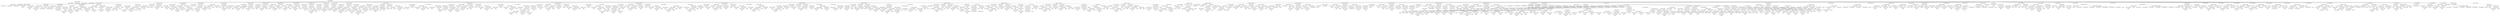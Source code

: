 strict digraph  {
<_ast.alias object at 0xa16a66290>;
<_ast.alias object at 0xa18b223d0>;
<_ast.ImportFrom object at 0x1053ebd90>;
<_ast.Load object at 0x10295c1d0>;
<_ast.Name object at 0x1053d8110>;
<_ast.Str object at 0xa1bf689d0>;
<_ast.Expr object at 0xa1bf68610>;
<_ast.arg object at 0xa1bf68710>;
<_ast.arg object at 0xa1bf68ad0>;
<_ast.arg object at 0xa1bf68790>;
<_ast.Tuple object at 0xa1bf68b50>;
Load3225444;
<_ast.NameConstant object at 0xa1bf68810>;
<_ast.arguments object at 0xa1bf68a50>;
<_ast.Name object at 0xa1bf68c50>;
Load6925641;
<_ast.Store object at 0x10295c290>;
<_ast.Attribute object at 0xa1bf68890>;
<_ast.Name object at 0xa1bf68910>;
Load4750372;
<_ast.Assign object at 0xa1bf68bd0>;
<_ast.Name object at 0xa1bf68cd0>;
Store5781735;
<_ast.Name object at 0xa1bf68a10>;
Load5322758;
<_ast.Is object at 0x102961f10>;
<_ast.NameConstant object at 0xa1bf68dd0>;
<_ast.Compare object at 0xa1bf68d50>;
<_ast.arg object at 0xa1bf68b10>;
<_ast.arguments object at 0xa1bf68e90>;
<_ast.Name object at 0xa1bf68f10>;
Load7892789;
<_ast.Lambda object at 0xa1bf68a90>;
<_ast.Name object at 0xa1bf68b90>;
Load8487338;
<_ast.IfExp object at 0xa1bf68990>;
<_ast.Assign object at 0xa1865f350>;
<_ast.Name object at 0xa1bf68c10>;
Store1838603;
<_ast.Name object at 0xa1bf68c90>;
Load5943930;
<_ast.Name object at 0xa1bf68d90>;
Load9725239;
<_ast.Name object at 0xa1bf68e50>;
Load3244187;
<_ast.Call object at 0xa1bf68ed0>;
<_ast.Name object at 0xa1bf68e10>;
Load5259028;
<_ast.Tuple object at 0xa1bf68d10>;
Load4216117;
<_ast.Name object at 0xa17084290>;
Store8384156;
<_ast.Name object at 0xa19c17390>;
Load2141683;
<_ast.comprehension object at 0xa1708df90>;
<_ast.GeneratorExp object at 0xa1bf68f50>;
<_ast.Call object at 0xa1bf68fd0>;
<_ast.Assign object at 0xa1bf68f90>;
<_ast.Name object at 0xa16fea0d0>;
Load5747579;
<_ast.Attribute object at 0xa1bd57d90>;
Store4021808;
<_ast.Name object at 0xa1bd2a410>;
Load1036531;
<_ast.Name object at 0xa1706dcd0>;
Store192043;
<_ast.Name object at 0xa1bd33750>;
Store2522190;
<_ast.Tuple object at 0xa17076690>;
Store4158323;
<_ast.Name object at 0xa1bd3fad0>;
Load6432658;
<_ast.comprehension object at 0xa1bd2a450>;
<_ast.ListComp object at 0x1053f0b90>;
<_ast.Assign object at 0xa19c17290>;
<_ast.Name object at 0xa1bd48e10>;
Load3877214;
<_ast.Attribute object at 0xa1bd31c90>;
Store7251626;
<_ast.Name object at 0xa1bd48a90>;
Load3790730;
<_ast.Name object at 0xa1bf76cd0>;
Store7896740;
<_ast.Name object at 0xa1bf76650>;
Store1145748;
<_ast.Tuple object at 0xa1bd48dd0>;
Store3970172;
<_ast.Name object at 0xa170866d0>;
Load2022206;
<_ast.comprehension object at 0xa1bd48e50>;
<_ast.ListComp object at 0xa1bd489d0>;
<_ast.Assign object at 0xa1bd4ea50>;
<_ast.Name object at 0xa1706f050>;
Load4349846;
<_ast.Attribute object at 0xa17086a10>;
Store3964698;
<_ast.Name object at 0xa1706fe90>;
Load4530375;
<_ast.Assign object at 0xa17086710>;
<_ast.FunctionDef object at 0xa1bf68690>;
<_ast.arg object at 0xa170a5050>;
<_ast.arguments object at 0xa170a5090>;
<_ast.Name object at 0xa1bd3e9d0>;
Load5923486;
<_ast.Attribute object at 0xa17095410>;
Load4810586;
<_ast.Return object at 0xa1bb27850>;
<_ast.FunctionDef object at 0x10537bcd0>;
<_ast.arg object at 0xa1bd52550>;
<_ast.arg object at 0xa1bd52950>;
<_ast.arguments object at 0xa1bd52750>;
<_ast.Name object at 0xa1bd52c10>;
Load8961024;
<_ast.IsNot object at 0x102961fd0>;
<_ast.Name object at 0xa1bdadf10>;
Load1323113;
<_ast.Attribute object at 0xa1bd63110>;
Load5333309;
<_ast.Compare object at 0xa1bd52490>;
<_ast.Name object at 0xa1bf73fd0>;
Load8679636;
<_ast.Attribute object at 0xa1bf73f10>;
Load165913;
<_ast.Name object at 0xa1bf73f50>;
Load5787477;
<_ast.Attribute object at 0xa1bf73e90>;
Load6308391;
<_ast.Name object at 0xa1bf73ed0>;
Load5050476;
<_ast.keyword object at 0xa1bf73d10>;
<_ast.Call object at 0xa1bf73f90>;
<_ast.Expr object at 0xa1bf73050>;
<_ast.If object at 0xa1bd528d0>;
<_ast.FunctionDef object at 0xa1bd3e090>;
<_ast.arg object at 0xa1bf73c50>;
<_ast.arguments object at 0xa1bf73e50>;
<_ast.Name object at 0xa1bf73990>;
Load5967849;
<_ast.Attribute object at 0xa1bf73d50>;
Load3499713;
<_ast.NameConstant object at 0xa1bf73950>;
<_ast.Call object at 0xa1bf73cd0>;
<_ast.Expr object at 0xa1bf73dd0>;
<_ast.FunctionDef object at 0xa1bf73c90>;
<_ast.Name object at 0xa1bf738d0>;
Store7416409;
<_ast.Name object at 0xa1bf73850>;
Load4332876;
<_ast.Name object at 0xa1bf73810>;
Load8397189;
<_ast.Name object at 0xa1bf737d0>;
Load5317468;
<_ast.Name object at 0xa1bf73790>;
Load6085066;
<_ast.Str object at 0xa1bf73750>;
<_ast.Call object at 0xa1bf73890>;
<_ast.Assign object at 0xa1bf73910>;
<_ast.arg object at 0xa1bf73690>;
<_ast.arguments object at 0xa1bf736d0>;
<_ast.Name object at 0xa1bf73590>;
Load8993797;
<_ast.Attribute object at 0xa1bf735d0>;
Load2010205;
<_ast.List object at 0xa1bf73550>;
Load9882399;
<_ast.Name object at 0xa1bf734d0>;
Load7739339;
<_ast.Attribute object at 0xa1bf73510>;
Load4162432;
<_ast.Call object at 0xa1bf73610>;
<_ast.Expr object at 0xa1bf73650>;
<_ast.FunctionDef object at 0xa1bf73710>;
<_ast.arg object at 0xa1bf733d0>;
<_ast.arguments object at 0xa1bf73410>;
<_ast.Name object at 0xa1bf732d0>;
Load6171434;
<_ast.Attribute object at 0xa1bf73310>;
Load2208615;
<_ast.Name object at 0xa1bf73290>;
Load8656716;
<_ast.Name object at 0xa1bf73210>;
Load9469042;
<_ast.Attribute object at 0xa1bf73250>;
Load78088;
<_ast.Call object at 0xa1bf73350>;
<_ast.Return object at 0xa1bf73390>;
<_ast.FunctionDef object at 0xa1bf73490>;
<_ast.arg object at 0xa1bf73150>;
<_ast.arguments object at 0xa1bf73190>;
<_ast.Name object at 0xa16febed0>;
Load1545161;
<_ast.Name object at 0xa1bf74090>;
Load6528507;
<_ast.Attribute object at 0xa1bf74050>;
Load4146173;
<_ast.Call object at 0xa1bf730d0>;
<_ast.Return object at 0xa1bf73110>;
<_ast.FunctionDef object at 0xa1bf731d0>;
<_ast.arg object at 0xa1bf74150>;
<_ast.arg object at 0xa1bf74190>;
<_ast.arguments object at 0xa1bf74110>;
<_ast.Name object at 0xa1bf74290>;
Load3318215;
<_ast.Attribute object at 0xa1bf74250>;
Load4203342;
<_ast.Name object at 0xa1bf74310>;
Load5733132;
<_ast.Index object at 0xa1bf742d0>;
<_ast.Subscript object at 0xa1bf74210>;
Load7711249;
<_ast.Return object at 0xa1bf741d0>;
<_ast.FunctionDef object at 0xa1bf740d0>;
<_ast.arg object at 0xa1bf743d0>;
<_ast.arguments object at 0xa1bf74390>;
<_ast.Name object at 0xa1bf74490>;
Load7598076;
<_ast.Name object at 0xa1bf74510>;
Load7912211;
<_ast.Attribute object at 0xa1bf744d0>;
Load4818443;
<_ast.Call object at 0xa1bf74450>;
<_ast.Return object at 0xa1bf74410>;
<_ast.FunctionDef object at 0xa1bf74350>;
<_ast.arg object at 0xa1bf745d0>;
<_ast.arguments object at 0xa1bf74590>;
<_ast.Name object at 0xa1bf74690>;
Load2952952;
<_ast.Name object at 0xa1bf74710>;
Load7198291;
<_ast.Attribute object at 0xa1bf746d0>;
Load3472168;
<_ast.Call object at 0xa1bf74650>;
<_ast.Return object at 0xa1bf74610>;
<_ast.FunctionDef object at 0xa1bf74550>;
<_ast.arg object at 0xa1bf747d0>;
<_ast.arguments object at 0xa1bf74790>;
<_ast.Str object at 0xa1bf74890>;
<_ast.Mod object at 0x102961090>;
<_ast.Name object at 0xa1bf74990>;
Load1090767;
<_ast.Attribute object at 0xa1bf74950>;
Load6925787;
<_ast.Attribute object at 0xa1bf74910>;
Load1002803;
<_ast.Name object at 0xa1bf74a10>;
Load526519;
<_ast.Attribute object at 0xa1bf749d0>;
Load7002932;
<_ast.Name object at 0xa1bf74a90>;
Load3717458;
<_ast.Name object at 0xa1bf74b10>;
Load3807516;
<_ast.Attribute object at 0xa1bf74ad0>;
Load1607862;
<_ast.Str object at 0xa1bf74b50>;
<_ast.Name object at 0xa1bf74c10>;
Load1087179;
<_ast.Name object at 0xa1bf74c90>;
Load7301816;
<_ast.Attribute object at 0xa1bf74c50>;
Load6497851;
<_ast.Call object at 0xa1bf74bd0>;
<_ast.Call object at 0xa1bf74a50>;
<_ast.Tuple object at 0xa1bf748d0>;
Load2736792;
<_ast.BinOp object at 0xa1bf74850>;
<_ast.Return object at 0xa1bf74810>;
<_ast.FunctionDef object at 0xa1bf74750>;
<_ast.arg object at 0xa1bf74d50>;
<_ast.arguments object at 0xa1bf74d10>;
<_ast.Name object at 0xa1bf74e50>;
Load9898963;
<_ast.Attribute object at 0xa1bf74e10>;
Load7966149;
<_ast.Name object at 0xa1bf74f10>;
Load2676433;
<_ast.Attribute object at 0xa1bf74ed0>;
Load9307566;
<_ast.Name object at 0xa1bf74f90>;
Load8238520;
<_ast.Attribute object at 0xa1bf74f50>;
Load6574119;
<_ast.Tuple object at 0xa1bf74e90>;
Load9273300;
<_ast.Tuple object at 0xa1bf74dd0>;
Load3115307;
<_ast.Return object at 0xa1bf74d90>;
<_ast.FunctionDef object at 0xa1bf74cd0>;
<_ast.arg object at 0xa1bf7bfd0>;
<_ast.arg object at 0xa1bf7bf90>;
<_ast.arguments object at 0xa1be39490>;
<_ast.Name object at 0xa1bf7bf10>;
Store2875463;
<_ast.Name object at 0xa1bf7be50>;
Load1740655;
<_ast.Attribute object at 0xa1bf7be90>;
Load5365132;
<_ast.Name object at 0xa1bf7be10>;
Load8877586;
<_ast.Call object at 0xa1bf7bed0>;
<_ast.Assign object at 0xa1bf7bf50>;
<_ast.Name object at 0xa1bf7bd90>;
Store5279146;
<_ast.Name object at 0xa1bf7bd10>;
Load5005138;
<_ast.Name object at 0xa1bf7bc90>;
Load8981051;
<_ast.Attribute object at 0xa1bf7bcd0>;
Load370654;
<_ast.Name object at 0xa1bf7bc50>;
Load1148145;
<_ast.Call object at 0xa1bf7bd50>;
<_ast.Assign object at 0xa1bf7bdd0>;
<_ast.Name object at 0xa1bf7bb90>;
Store8698840;
<_ast.Name object at 0xa1bf7bb10>;
Load2699368;
<_ast.Name object at 0xa1bf7ba90>;
Load7558111;
<_ast.Attribute object at 0xa1bf7bad0>;
Load3757795;
<_ast.Name object at 0xa1bf7ba50>;
Load9866181;
<_ast.Call object at 0xa1bf7bb50>;
<_ast.Assign object at 0xa1bf7bbd0>;
<_ast.Name object at 0xa1bf7b990>;
Load1090060;
<_ast.In object at 0x1029690d0>;
<_ast.Name object at 0xa1bf7b8d0>;
Load9071104;
<_ast.Attribute object at 0xa1bf7b910>;
Load7879640;
<_ast.Name object at 0xa1bf7b850>;
Load985469;
<_ast.Name object at 0xa1bf7b810>;
Load1866520;
<_ast.Slice object at 0xa1bf7b890>;
<_ast.Subscript object at 0xa1bf7b950>;
Load2853279;
<_ast.Compare object at 0xa1bf7b9d0>;
<_ast.Return object at 0xa1bf7ba10>;
<_ast.FunctionDef object at 0xa1bf74fd0>;
<_ast.arg object at 0xa1bf7b750>;
<_ast.arg object at 0xa1bf7b6d0>;
<_ast.arguments object at 0xa1bf7b790>;
<_ast.Str object at 0xa1bf7b650>;
<_ast.Expr object at 0xa1bf7b690>;
<_ast.Name object at 0xa1bf7b5d0>;
Store878751;
<_ast.Name object at 0xa1bf7b510>;
Load7024199;
<_ast.Attribute object at 0xa1bf7b550>;
Load4251922;
<_ast.Name object at 0xa1bf7b4d0>;
Load135304;
<_ast.Call object at 0xa1bf7b590>;
<_ast.Assign object at 0xa1bf7b610>;
<_ast.Name object at 0xa1bf7b450>;
Store7488811;
<_ast.Name object at 0xa1bf7b3d0>;
Load6552867;
<_ast.Name object at 0xa1bf7b350>;
Load6465584;
<_ast.Attribute object at 0xa1bf7b390>;
Load8105780;
<_ast.Name object at 0xa1bf7b2d0>;
Load6574193;
<_ast.Call object at 0xa1bf7b410>;
<_ast.Assign object at 0xa1bf7b490>;
<_ast.Name object at 0xa1bf7b250>;
Store5626364;
<_ast.Name object at 0xa1bf7b1d0>;
Load3853913;
<_ast.Name object at 0xa1bf7b150>;
Load4118367;
<_ast.Attribute object at 0xa1bf7b190>;
Load9768950;
<_ast.Name object at 0xa1bf7b110>;
Load7177546;
<_ast.Call object at 0xa1bf7b210>;
<_ast.Assign object at 0xa1bf7b290>;
<_ast.Name object at 0xa1bf780d0>;
Load1681572;
<_ast.Attribute object at 0xa1bf78090>;
Load8516205;
<_ast.Name object at 0xa1bf78150>;
Load6651703;
<_ast.Name object at 0xa1bf78190>;
Load4557945;
<_ast.Slice object at 0xa1bf78110>;
<_ast.Subscript object at 0xa1bf78050>;
Load3397565;
<_ast.Attribute object at 0xa1bf78ed0>;
Load4050821;
<_ast.Name object at 0xa1bf781d0>;
Load7415242;
<_ast.Call object at 0xa1bf7b050>;
<_ast.Add object at 0x10295cc90>;
<_ast.Name object at 0xa1bf78210>;
Load7120550;
<_ast.BinOp object at 0xa1bf7b090>;
<_ast.Return object at 0xa1bf7b0d0>;
<_ast.FunctionDef object at 0xa1bf7b7d0>;
<_ast.arg object at 0xa1bf782d0>;
<_ast.arg object at 0xa1bf78310>;
<_ast.arguments object at 0xa1bf78290>;
<_ast.Str object at 0xa1bf78390>;
<_ast.Expr object at 0xa1bf78350>;
<_ast.Name object at 0xa1bf78410>;
Store3952619;
<_ast.Name object at 0xa1bf784d0>;
Load7733242;
<_ast.Attribute object at 0xa1bf78490>;
Load2628686;
<_ast.Name object at 0xa1bf78510>;
Load7210379;
<_ast.Call object at 0xa1bf78450>;
<_ast.Assign object at 0xa1bf783d0>;
<_ast.Name object at 0xa1bf785d0>;
Store2998536;
<_ast.Name object at 0xa1bf78650>;
Load4116066;
<_ast.Name object at 0xa1bf786d0>;
Load1521727;
<_ast.Attribute object at 0xa1bf78690>;
Load1529761;
<_ast.Name object at 0xa1bf78710>;
Load3364473;
<_ast.Call object at 0xa1bf78610>;
<_ast.Assign object at 0xa1bf78550>;
<_ast.Name object at 0xa1bf78790>;
Store5497780;
<_ast.Name object at 0xa1bf78810>;
Load2153961;
<_ast.Name object at 0xa1bf78890>;
Load2776333;
<_ast.Attribute object at 0xa1bf78850>;
Load2492612;
<_ast.Name object at 0xa1bf788d0>;
Load3334753;
<_ast.Call object at 0xa1bf787d0>;
<_ast.Assign object at 0xa1bf78750>;
<_ast.Name object at 0xa1bf78a50>;
Load4991326;
<_ast.Attribute object at 0xa1bf78a10>;
Load2761187;
<_ast.Name object at 0xa1bf78b10>;
Load9703550;
<_ast.Name object at 0xa1bf78b50>;
Load377926;
<_ast.Slice object at 0xa1bf78ad0>;
<_ast.Subscript object at 0xa1bf789d0>;
Load2055897;
<_ast.Attribute object at 0xa1bf78990>;
Load9333693;
<_ast.Name object at 0xa1bf78b90>;
Load3578543;
<_ast.Call object at 0xa1bf78950>;
<_ast.Return object at 0xa1bf78910>;
<_ast.FunctionDef object at 0xa1bf78250>;
<_ast.arg object at 0xa1bf78c50>;
<_ast.arg object at 0xa1bf78c90>;
<_ast.arguments object at 0xa1bf78c10>;
<_ast.Str object at 0xa1bf78d10>;
<_ast.Expr object at 0xa1bf78cd0>;
<_ast.Name object at 0xa1bf78d90>;
Store2929382;
<_ast.Name object at 0xa1bf78f10>;
Load8271086;
<_ast.Attribute object at 0xa1bf78e10>;
Load5231786;
<_ast.Name object at 0xa1bf78f50>;
Load7395687;
<_ast.Call object at 0xa1bf78dd0>;
<_ast.Assign object at 0xa1bf78d50>;
<_ast.Name object at 0x10541d310>;
Store5548904;
<_ast.Name object at 0xa1bf6f3d0>;
Load6812025;
<_ast.Name object at 0xa1bf6f350>;
Load6201725;
<_ast.Attribute object at 0xa1bf6f490>;
Load6006881;
<_ast.Name object at 0xa1bf6f410>;
Load1097113;
<_ast.Call object at 0xa1bf6f510>;
<_ast.Assign object at 0xa1bf78f90>;
<_ast.Name object at 0xa1bf6f1d0>;
Load6181657;
<_ast.Attribute object at 0xa1bf6f310>;
Load5995955;
<_ast.Attribute object at 0xa1bf6f250>;
Load5315362;
<_ast.Name object at 0xa1bf6f290>;
Load205899;
<_ast.Name object at 0xa1bf6f110>;
Load1447738;
<_ast.Call object at 0xa1bf6f390>;
<_ast.Expr object at 0xa1bf6f2d0>;
<_ast.Name object at 0xa1bf6f0d0>;
Load3747248;
<_ast.Attribute object at 0xa1bf6f050>;
Load9427291;
<_ast.Attribute object at 0xa1bf6f150>;
Load7250697;
<_ast.Name object at 0xa1bf73a10>;
Load1495141;
<_ast.Name object at 0xa1bf739d0>;
Load6352614;
<_ast.Call object at 0xa1bf6f090>;
<_ast.Expr object at 0xa1bf6f210>;
<_ast.FunctionDef object at 0xa1bf78bd0>;
<_ast.arg object at 0xa1bf73b10>;
<_ast.arg object at 0xa1bf73ad0>;
<_ast.arguments object at 0xa1bf73a50>;
<_ast.Str object at 0xa1bf73b50>;
<_ast.Expr object at 0xa1bf73b90>;
<_ast.Name object at 0xa1bf73d90>;
Store9378541;
<_ast.Name object at 0xa1bf78fd0>;
Load3227220;
<_ast.Attribute object at 0xa1bf73bd0>;
Load7290059;
<_ast.Name object at 0xa1bf78590>;
Load9615043;
<_ast.Call object at 0xa1bf73c10>;
<_ast.Assign object at 0xa1bf73e10>;
<_ast.Name object at 0xa1bf6d050>;
Store9739991;
<_ast.Name object at 0xa1bf6d0d0>;
Load2461510;
<_ast.Name object at 0xa1bf6d150>;
Load4210360;
<_ast.Attribute object at 0xa1bf6d110>;
Load5957412;
<_ast.Name object at 0xa1bf6d190>;
Load3415629;
<_ast.Call object at 0xa1bf6d090>;
<_ast.Assign object at 0xa16de1d10>;
<_ast.Name object at 0xa1bf6d2d0>;
Load1707147;
<_ast.Attribute object at 0xa1bf6d290>;
Load7125289;
<_ast.Attribute object at 0xa1bf6d250>;
Load5527321;
<_ast.Name object at 0xa1bf6d310>;
Load1480697;
<_ast.Name object at 0xa1bf6d350>;
Load5373096;
<_ast.Call object at 0xa1bf6d210>;
<_ast.Expr object at 0xa1bf6d1d0>;
<_ast.Name object at 0xa1bf6d4d0>;
Load2154635;
<_ast.Attribute object at 0xa1bf6d490>;
Load354542;
<_ast.Attribute object at 0xa1bf6d450>;
Load980139;
<_ast.Name object at 0xa1bf6d510>;
Load1839798;
<_ast.Name object at 0xa1bf6d550>;
Load5760915;
<_ast.Call object at 0xa1bf6d410>;
<_ast.Expr object at 0xa1bf6d3d0>;
<_ast.FunctionDef object at 0xa1bf73a90>;
<_ast.arg object at 0xa1bf6d610>;
<_ast.arg object at 0xa1bf6d650>;
<_ast.arguments object at 0xa1bf6d5d0>;
<_ast.Str object at 0xa1bf6d6d0>;
<_ast.Expr object at 0xa1bf6d690>;
<_ast.Name object at 0xa1bf6d750>;
Store7920763;
<_ast.Name object at 0xa1bf6d850>;
Load7132857;
<_ast.Attribute object at 0xa1bf6d810>;
Load1417724;
<_ast.Name object at 0xa1bf6d890>;
Load5781898;
<_ast.Call object at 0xa1bf6d7d0>;
<_ast.Assign object at 0xa1bf6d710>;
<_ast.Name object at 0xa1bf6d990>;
Load176076;
<_ast.Attribute object at 0xa1bf6d950>;
Load7828973;
<_ast.Name object at 0xa1bf6da10>;
Load8513844;
<_ast.Index object at 0xa1bf6d9d0>;
<_ast.Del object at 0x10295c350>;
<_ast.Subscript object at 0xa1bf6d910>;
<_ast.Delete object at 0xa1bf6d8d0>;
<_ast.Name object at 0xa1bf6db10>;
Load7265801;
<_ast.Attribute object at 0xa1bf6dad0>;
Load5851036;
<_ast.Name object at 0xa1bf6dbd0>;
Load3474566;
<_ast.Index object at 0xa1bf6db90>;
<_ast.Subscript object at 0xa1bf6da50>;
Del5163865;
<_ast.Delete object at 0x10542ab10>;
<_ast.FunctionDef object at 0xa1bf6d590>;
<_ast.arg object at 0xa1bf6dc90>;
<_ast.arg object at 0xa1bf6dcd0>;
<_ast.arguments object at 0xa1bf6dc50>;
<_ast.Str object at 0xa1bf6dd50>;
<_ast.Expr object at 0xa1bf6dd10>;
<_ast.Name object at 0xa1bf6ddd0>;
Store2392736;
<_ast.Name object at 0xa1bf6de50>;
Load3899899;
<_ast.Name object at 0xa1bf6ded0>;
Load2503954;
<_ast.Attribute object at 0xa1bf6de90>;
Load3438048;
<_ast.Name object at 0xa1bf6df10>;
Load4991883;
<_ast.Call object at 0xa1bf6de10>;
<_ast.Assign object at 0xa1bf6dd90>;
<_ast.And object at 0x10295ca90>;
<_ast.Name object at 0xa1bf6d390>;
Load7822428;
<_ast.NotEq object at 0x102961b50>;
<_ast.Name object at 0xa1bf6db50>;
Load23111;
<_ast.Name object at 0xa1be4e2d0>;
Load3448832;
<_ast.Call object at 0xa1bf6d790>;
<_ast.Compare object at 0xa1bf6dfd0>;
<_ast.Name object at 0xa1bf83f10>;
Load6040313;
<_ast.Attribute object at 0xa1bf83f50>;
Load6621962;
<_ast.Name object at 0xa1bf83e90>;
Load7537411;
<_ast.Index object at 0xa1bf83ed0>;
<_ast.Subscript object at 0xa1bf83f90>;
Load5488975;
<_ast.Eq object at 0x102961a90>;
<_ast.Name object at 0xa1bf83e50>;
Load6967153;
<_ast.Compare object at 0xa1bf83fd0>;
<_ast.BoolOp object at 0xa1bf6df90>;
<_ast.Name object at 0xa1bf83d50>;
Load4171019;
<_ast.Attribute object at 0xa1bf83dd0>;
Load8223871;
<_ast.Name object at 0xa1bf83cd0>;
Load3764587;
<_ast.Index object at 0xa1bf83d10>;
<_ast.Subscript object at 0xa1bf83e10>;
Load2336588;
<_ast.Return object at 0xa1a8b3310>;
<_ast.If object at 0xa1bf6df50>;
<_ast.Name object at 0xa1bf83c10>;
Load143307;
<_ast.Str object at 0xa1bf83b90>;
<_ast.Name object at 0xa1bf83b10>;
Load1658000;
<_ast.Tuple object at 0xa1bf83b50>;
Load1994460;
<_ast.BinOp object at 0xa1bf83bd0>;
Mod9208064;
<_ast.Call object at 0xa1bf83c50>;
<_ast.Raise object at 0xa1bf83c90>;
<_ast.FunctionDef object at 0xa1bf6dc10>;
<_ast.arg object at 0xa1bf83a50>;
<_ast.arg object at 0xa1bf83a10>;
<_ast.arguments object at 0xa1bf83a90>;
<_ast.Str object at 0xa1bf83990>;
<_ast.Expr object at 0xa1bf839d0>;
<_ast.Name object at 0xa1bf83910>;
Store823394;
<_ast.Name object at 0xa1bf83850>;
Load1571915;
<_ast.Name object at 0xa1bf837d0>;
Load7623722;
<_ast.Attribute object at 0xa1bf83810>;
Load7297355;
<_ast.Name object at 0xa1bf83790>;
Load1204845;
<_ast.Call object at 0xa1bf838d0>;
<_ast.Assign object at 0xa1bf83950>;
<_ast.Name object at 0xa1bf83710>;
Load6427940;
<_ast.Name object at 0xa1bf83610>;
Load7143871;
<_ast.Attribute object at 0xa1bf83650>;
Load3995258;
<_ast.Name object at 0xa1bf83550>;
Load1898872;
<_ast.Sub object at 0x10295cd50>;
<_ast.Num object at 0xa1bf83510>;
<_ast.BinOp object at 0xa1bf83590>;
<_ast.Index object at 0xa1bf835d0>;
<_ast.Subscript object at 0xa1bf83690>;
Load162992;
<_ast.Return object at 0xa1bf836d0>;
<_ast.If object at 0xa1bf83750>;
<_ast.Name object at 0xa1bf83090>;
Load990595;
<_ast.Str object at 0xa1bf83110>;
<_ast.Name object at 0xa1bf83190>;
Load7174710;
<_ast.Tuple object at 0xa1bf83150>;
Load2048600;
<_ast.BinOp object at 0xa1bf830d0>;
Mod7071040;
<_ast.Call object at 0xa1bf83050>;
<_ast.Raise object at 0xa1bf83410>;
<_ast.FunctionDef object at 0xa1bf83ad0>;
<_ast.arg object at 0xa1bf83250>;
<_ast.arg object at 0xa1bf83290>;
<_ast.arguments object at 0xa1bf83210>;
<_ast.Str object at 0xa1bf83310>;
<_ast.Expr object at 0xa1bf832d0>;
<_ast.Name object at 0xa1bf83450>;
Store8834228;
<_ast.Name object at 0xa1bf834d0>;
Load6906687;
<_ast.Name object at 0xa1bf7ecd0>;
Load204968;
<_ast.Attribute object at 0xa1bf83390>;
Load5167197;
<_ast.Name object at 0xa1bf7ed50>;
Load4206146;
<_ast.Call object at 0xa1bf83490>;
<_ast.Assign object at 0xa1bf83350>;
<_ast.Name object at 0xa1bf7e090>;
Load1117458;
<_ast.Name object at 0xa1bf7e190>;
Load1063915;
<_ast.Attribute object at 0xa1bf7e150>;
Load3203848;
<_ast.Name object at 0xa1bf7e290>;
Load5464155;
<_ast.Num object at 0xa1bf7e2d0>;
<_ast.BinOp object at 0xa1bf7e250>;
Sub521983;
<_ast.Index object at 0xa1bf7e210>;
<_ast.Subscript object at 0xa1bf7e110>;
Load7821807;
<_ast.Return object at 0xa1bf7e0d0>;
<_ast.If object at 0xa1bf7e050>;
<_ast.Name object at 0xa1bf7e390>;
Load583182;
<_ast.Str object at 0xa1bf7e410>;
<_ast.Name object at 0xa1bf7e490>;
Load2223220;
<_ast.Tuple object at 0xa1bf7e450>;
Load6000616;
<_ast.BinOp object at 0xa1bf7e3d0>;
Mod1489569;
<_ast.Call object at 0xa1bf7e350>;
<_ast.Raise object at 0xa1bf7e310>;
<_ast.FunctionDef object at 0xa1bf831d0>;
<_ast.arg object at 0xa1bf7e550>;
<_ast.arg object at 0xa1bf7e590>;
<_ast.arguments object at 0xa1bf7e510>;
<_ast.Str object at 0xa1bf7e610>;
<_ast.Expr object at 0xa1bf7e5d0>;
<_ast.Name object at 0xa1bf7e690>;
Store1919791;
<_ast.Name object at 0xa1bf7e710>;
Load9295597;
<_ast.Name object at 0xa1bf7e790>;
Load9136425;
<_ast.Attribute object at 0xa1bf7e750>;
Load9265682;
<_ast.Name object at 0xa1bf7e7d0>;
Load9987297;
<_ast.Call object at 0xa1bf7e6d0>;
<_ast.Assign object at 0xa1bf7e650>;
<_ast.Name object at 0xa1bf7e890>;
Load3415196;
<_ast.Name object at 0xa1bf7e950>;
Load5196161;
<_ast.Name object at 0xa1bf7e990>;
Load1428502;
<_ast.Call object at 0xa1bf7e8d0>;
<_ast.Compare object at 0xa1bf7e850>;
NotEq2088963;
<_ast.Name object at 0xa1bf7ea90>;
Load4810513;
<_ast.Attribute object at 0xa1bf7ea50>;
Load5281038;
<_ast.Name object at 0xa1bf7eb10>;
Load2569373;
<_ast.Index object at 0xa1bf7ead0>;
<_ast.Subscript object at 0xa1bf7ea10>;
Load1978311;
<_ast.Return object at 0xa1bf7e9d0>;
<_ast.If object at 0xa1bf7e810>;
<_ast.Name object at 0xa1bf7ebd0>;
Load5325026;
<_ast.Str object at 0xa1bf7ec50>;
<_ast.Name object at 0xa1bf7ed90>;
Load2901626;
<_ast.Tuple object at 0xa1bf7ec90>;
Load3848027;
<_ast.BinOp object at 0xa1bf7ec10>;
Mod1802628;
<_ast.Call object at 0xa1bf7eb90>;
<_ast.Raise object at 0xa1bf7eb50>;
<_ast.FunctionDef object at 0xa1bf7e4d0>;
<_ast.arg object at 0xa1bf7ee50>;
<_ast.arg object at 0xa1bf7ee90>;
<_ast.arguments object at 0xa1bf7ee10>;
<_ast.Str object at 0xa1bf7ef10>;
<_ast.Expr object at 0xa1bf7eed0>;
<_ast.Name object at 0xa1bf7ef90>;
Store4352503;
<_ast.Name object at 0xa1bf7e1d0>;
Load5207536;
<_ast.Name object at 0xa1b22df10>;
Load2873202;
<_ast.Attribute object at 0xa16dd3b50>;
Load962840;
<_ast.Name object at 0xa1b22dfd0>;
Load5549766;
<_ast.Call object at 0xa1bf7efd0>;
<_ast.Assign object at 0xa1bf7ef50>;
<_ast.Name object at 0xa1b22ded0>;
Load6152294;
<_ast.Name object at 0xa1b22de50>;
Load9128547;
<_ast.Name object at 0xa1b22de10>;
Load4251972;
<_ast.Call object at 0xa1b22de90>;
<_ast.Compare object at 0xa1b22df50>;
NotEq1676375;
<_ast.Name object at 0xa1b22dd10>;
Load1438395;
<_ast.Attribute object at 0xa1b22dd50>;
Load3613173;
<_ast.Name object at 0xa1b22dc90>;
Load5093741;
<_ast.Index object at 0xa1b22dcd0>;
<_ast.Subscript object at 0xa1b22dd90>;
Load3041467;
<_ast.Return object at 0xa1b22ddd0>;
<_ast.If object at 0xa1b22df90>;
<_ast.Name object at 0xa1b22dbd0>;
Load979543;
<_ast.Str object at 0xa1b22db50>;
<_ast.Name object at 0xa1b22dad0>;
Load3001513;
<_ast.Tuple object at 0xa1b22db10>;
Load2459672;
<_ast.BinOp object at 0xa1b22db90>;
Mod5606684;
<_ast.Call object at 0xa1b22dc10>;
<_ast.Raise object at 0xa1b22dc50>;
<_ast.FunctionDef object at 0xa1bf7edd0>;
<_ast.ClassDef object at 0xa170a88d0>;
<_ast.Name object at 0xa1b22da50>;
Load6604285;
<_ast.Str object at 0xa1b22d9d0>;
<_ast.Compare object at 0xa1b22da90>;
Eq5148537;
<_ast.arg object at 0xa1b22d910>;
<_ast.arg object at 0xa1b22d8d0>;
<_ast.arguments object at 0xa1b22d950>;
<_ast.Str object at 0xa1b22d850>;
<_ast.Expr object at 0xa1b22d890>;
<_ast.Name object at 0xa1b22d750>;
Load7542056;
<_ast.Name object at 0xa1b22d6d0>;
Load139337;
<_ast.Starred object at 0xa1b22d710>;
Load1867397;
<_ast.Call object at 0xa1b22d790>;
<_ast.Return object at 0xa1b22d7d0>;
<_ast.Name object at 0xa1b22d650>;
Load6511369;
<_ast.USub object at 0x102961950>;
<_ast.Num object at 0xa1b22d550>;
<_ast.UnaryOp object at 0xa1b22d590>;
<_ast.Return object at 0xa1b22d5d0>;
<_ast.ExceptHandler object at 0xa1b22d690>;
<_ast.Try object at 0xa1b22d810>;
<_ast.FunctionDef object at 0xa1b22d990>;
<_ast.arg object at 0x10532ab90>;
<_ast.arg object at 0xa1b22d510>;
<_ast.arguments object at 0x105391cd0>;
<_ast.Str object at 0xa1b22d490>;
<_ast.Expr object at 0xa1b22d4d0>;
<_ast.Name object at 0xa1b22d3d0>;
Store3872275;
<_ast.Name object at 0xa1b22d390>;
Store3263741;
<_ast.Tuple object at 0xa1b22d410>;
Store4316383;
<_ast.Name object at 0xa1b22d350>;
Load6986888;
<_ast.Name object at 0xa1b22d310>;
Load6180908;
<_ast.Call object at 0x105368750>;
<_ast.Name object at 0xa1b22d250>;
Load2883962;
<_ast.Name object at 0xa1b22d210>;
Load7637726;
<_ast.Compare object at 0xa1b22d290>;
Eq8922097;
<_ast.Name object at 0xa1b22d190>;
Load6763811;
<_ast.Return object at 0xa1b22d1d0>;
<_ast.If object at 0xa1b22d2d0>;
<_ast.For object at 0xa1b22d450>;
<_ast.Num object at 0xa1b22d0d0>;
<_ast.UnaryOp object at 0xa1b22d110>;
USub8912183;
<_ast.Return object at 0xa1b22d150>;
<_ast.FunctionDef object at 0xa19c283d0>;
<_ast.arg object at 0xa1b22f510>;
<_ast.arg object at 0xa1b22f490>;
<_ast.arguments object at 0xa1b22d050>;
<_ast.Str object at 0xa1b22ff90>;
<_ast.Expr object at 0xa1b22ffd0>;
<_ast.Name object at 0xa1b22ff10>;
Store3982795;
<_ast.Name object at 0xa1b22fed0>;
Load1164867;
<_ast.Name object at 0xa1b22fe10>;
Load483404;
<_ast.Name object at 0xa1b22fdd0>;
Load4535362;
<_ast.Compare object at 0xa1b22fe50>;
Eq8603553;
<_ast.Name object at 0xa1b22fd50>;
Load2978240;
<_ast.Return object at 0xa1b22fd90>;
<_ast.If object at 0xa1b22fe90>;
<_ast.For object at 0xa1b22ff50>;
<_ast.Num object at 0xa1b22fc90>;
<_ast.UnaryOp object at 0xa1b22fcd0>;
USub3204331;
<_ast.Return object at 0xa1b22fd10>;
<_ast.FunctionDef object at 0xa1b22d090>;
<_ast.arg object at 0xa1b22fbd0>;
<_ast.arg object at 0xa1b22fb90>;
<_ast.arguments object at 0xa1b22fc10>;
<_ast.Str object at 0xa1b22fb10>;
<_ast.Expr object at 0xa1b22fb50>;
<_ast.Name object at 0xa1b22fa90>;
Store8299814;
<_ast.Name object at 0xa1b22fa10>;
Load8604137;
<_ast.Name object at 0xa1b22f9d0>;
Load5185850;
<_ast.Call object at 0xa1b22fa50>;
<_ast.Name object at 0xa1b22f910>;
Load6270606;
<_ast.LtE object at 0x102961cd0>;
<_ast.Name object at 0xa1b22f890>;
Load9054016;
<_ast.Compare object at 0xa1b22f950>;
<_ast.Name object at 0xa1b22f810>;
Load5748719;
<_ast.Return object at 0xa1b22f850>;
<_ast.If object at 0xa1b22f990>;
<_ast.For object at 0xa1b22fad0>;
<_ast.Num object at 0xa1b22f750>;
<_ast.UnaryOp object at 0xa1b22f790>;
USub1890890;
<_ast.Return object at 0xa1b22f7d0>;
<_ast.FunctionDef object at 0xa1b22fc50>;
<_ast.arg object at 0xa1b22f690>;
<_ast.arg object at 0xa1b22f650>;
<_ast.arguments object at 0xa1b22f6d0>;
<_ast.Str object at 0xa1b22f5d0>;
<_ast.Expr object at 0xa1b22f610>;
<_ast.Name object at 0xa1b22f550>;
Store7359247;
<_ast.Name object at 0xa1b22f410>;
Load6218352;
<_ast.Name object at 0xa1b22f3d0>;
Load3697348;
<_ast.Call object at 0xa1b22f450>;
<_ast.Name object at 0xa1b22f310>;
Load2355556;
<_ast.Lt object at 0x102961c10>;
<_ast.Name object at 0xa1b22f2d0>;
Load3242351;
<_ast.Compare object at 0xa1b22f350>;
<_ast.Name object at 0xa1b22f250>;
Load48633;
<_ast.Return object at 0xa1b22f290>;
<_ast.If object at 0xa1b22f390>;
<_ast.For object at 0xa1b22f590>;
<_ast.Num object at 0xa1b22f190>;
<_ast.UnaryOp object at 0xa1b22f1d0>;
USub8071544;
<_ast.Return object at 0xa1b22f210>;
<_ast.FunctionDef object at 0xa1b22f710>;
<_ast.arg object at 0xa1b22f0d0>;
<_ast.arg object at 0xa1b22f090>;
<_ast.arguments object at 0xa1b22f110>;
<_ast.Str object at 0x105375190>;
<_ast.Expr object at 0xa1b22f050>;
<_ast.Name object at 0xa1b232f90>;
Store2371651;
<_ast.Name object at 0xa1b232f50>;
Load3030103;
<_ast.Name object at 0xa1b232e90>;
Load2310981;
<_ast.GtE object at 0x102961e50>;
<_ast.Name object at 0xa1b232e50>;
Load9459581;
<_ast.Compare object at 0xa1b232ed0>;
<_ast.Name object at 0xa1b232dd0>;
Load838117;
<_ast.Return object at 0xa1b232e10>;
<_ast.If object at 0xa1b232f10>;
<_ast.For object at 0xa1b232fd0>;
<_ast.Num object at 0xa1b232d10>;
<_ast.UnaryOp object at 0xa1b232d50>;
USub569592;
<_ast.Return object at 0xa1b232d90>;
<_ast.FunctionDef object at 0xa1b22f150>;
<_ast.arg object at 0xa1b232c50>;
<_ast.arg object at 0xa1b232c10>;
<_ast.arguments object at 0xa1b232c90>;
<_ast.Str object at 0xa1b232b90>;
<_ast.Expr object at 0xa1b232bd0>;
<_ast.Name object at 0xa1b232b10>;
Store543625;
<_ast.Name object at 0xa1b232ad0>;
Load8933887;
<_ast.Name object at 0xa1b232a10>;
Load6398709;
<_ast.Gt object at 0x102961d90>;
<_ast.Name object at 0xa1b2329d0>;
Load4544308;
<_ast.Compare object at 0xa1b232a50>;
<_ast.Name object at 0xa1b232950>;
Load163814;
<_ast.Return object at 0xa1b232990>;
<_ast.If object at 0xa1b232a90>;
<_ast.For object at 0xa1b232b50>;
<_ast.Num object at 0xa1b232850>;
<_ast.UnaryOp object at 0xa1b232890>;
USub244131;
<_ast.Return object at 0xa1b2328d0>;
<_ast.FunctionDef object at 0xa1b232cd0>;
<_ast.alias object at 0xa1b2327d0>;
<_ast.ImportFrom object at 0xa1b232810>;
<_ast.Name object at 0xa1b232750>;
Store986288;
<_ast.Num object at 0xa1b2326d0>;
<_ast.Num object at 0xa1b232690>;
<_ast.Num object at 0xa1b232650>;
<_ast.Num object at 0xa1b232610>;
<_ast.Num object at 0xa1b2325d0>;
<_ast.Num object at 0xa1b232590>;
<_ast.Num object at 0xa1b232550>;
<_ast.Num object at 0xa1b232510>;
<_ast.Num object at 0xa1b2324d0>;
<_ast.List object at 0xa1b232710>;
Load3528054;
<_ast.Assign object at 0xa1b232790>;
<_ast.Name object at 0xa1b232450>;
Store3463110;
<_ast.Name object at 0xa1b2323d0>;
Load1888649;
<_ast.Num object at 0xa1b232390>;
<_ast.Call object at 0xa1b232410>;
<_ast.Name object at 0xa1b232310>;
Store3266989;
<_ast.Name object at 0xa1b232290>;
Load5908684;
<_ast.Num object at 0xa1b232250>;
<_ast.Call object at 0xa1b2322d0>;
<_ast.Name object at 0xa1b2321d0>;
Store5122984;
<_ast.Name object at 0xa1b232110>;
Load9734427;
<_ast.Name object at 0xa1b2320d0>;
Load6913689;
<_ast.Call object at 0xa1b232150>;
<_ast.Name object at 0xa1b232050>;
Store395441;
<_ast.Name object at 0xa1b236f90>;
Load6256284;
<_ast.Name object at 0xa1b236f50>;
Load5094602;
<_ast.Call object at 0xa1b236fd0>;
<_ast.comprehension object at 0xa1b232090>;
<_ast.ListComp object at 0xa1b232190>;
<_ast.Assign object at 0xa1b232210>;
<_ast.Name object at 0xa1b236ed0>;
Store5232708;
<_ast.Name object at 0xa1b236e50>;
Load8864312;
<_ast.Name object at 0xa1b236e10>;
Load9481942;
<_ast.Call object at 0xa1b236e90>;
<_ast.Assign object at 0xa1b236f10>;
<_ast.Name object at 0xa1b236d10>;
Load2651221;
<_ast.Attribute object at 0xa1b236d50>;
Load6510395;
<_ast.Call object at 0xa1b236d90>;
<_ast.Expr object at 0xa1b236dd0>;
<_ast.Name object at 0xa1b236c90>;
Store694188;
<_ast.Name object at 0xa1b236c50>;
Load4147575;
<_ast.Name object at 0xa1b236b50>;
Load8508234;
<_ast.Name object at 0xa1b236ad0>;
Load1548190;
<_ast.Name object at 0xa1b236a50>;
Load7368682;
<_ast.Attribute object at 0xa1b236a90>;
Load1980728;
<_ast.Name object at 0xa1b236a10>;
Load436035;
<_ast.Call object at 0xa1b236b10>;
<_ast.Call object at 0xa1b236b90>;
<_ast.Name object at 0xa1b236990>;
Load2088174;
<_ast.Name object at 0xa1b236910>;
Load2020789;
<_ast.Name object at 0xa1b2368d0>;
Load6929585;
<_ast.Name object at 0xa1b236890>;
Load3828533;
<_ast.Call object at 0xa1b236950>;
<_ast.Call object at 0xa1b2369d0>;
<_ast.Compare object at 0xa1b236bd0>;
Eq1029155;
<_ast.Assert object at 0xa1b236c10>;
<_ast.Name object at 0xa1b236850>;
Load3953460;
<_ast.Name object at 0xa1b2367d0>;
Load6837136;
<_ast.Name object at 0xa1b236750>;
Load4050135;
<_ast.Attribute object at 0xa1b236790>;
Load2325697;
<_ast.Name object at 0xa1b236710>;
Load1306855;
<_ast.Call object at 0xa1b236810>;
<_ast.Call object at 0x10533e490>;
<_ast.Name object at 0xa1b236690>;
Load9814210;
<_ast.Name object at 0xa1b236610>;
Load8517390;
<_ast.Name object at 0xa1b2365d0>;
Load444449;
<_ast.Name object at 0xa1b236590>;
Load4846336;
<_ast.Call object at 0xa1b236650>;
<_ast.Call object at 0xa1b2366d0>;
<_ast.Compare object at 0xa16c61a10>;
Eq6959135;
<_ast.Assert object at 0xa1a8b3e10>;
<_ast.Name object at 0xa1b236490>;
Load3005129;
<_ast.Name object at 0xa1b236410>;
Load6627653;
<_ast.Name object at 0xa1b236390>;
Load6542388;
<_ast.Attribute object at 0xa1b2363d0>;
Load8588720;
<_ast.Name object at 0xa1b236350>;
Load6783986;
<_ast.Call object at 0xa1b236450>;
<_ast.Call object at 0xa1b2364d0>;
<_ast.Name object at 0xa1b2362d0>;
Load836687;
<_ast.Name object at 0xa1b236250>;
Load7713741;
<_ast.Name object at 0xa1b236210>;
Load5206007;
<_ast.Name object at 0xa1b2361d0>;
Load9090442;
<_ast.Call object at 0xa1b236290>;
<_ast.Call object at 0xa1b236310>;
<_ast.Compare object at 0xa1b236510>;
Eq3366661;
<_ast.Assert object at 0xa1b236550>;
<_ast.Name object at 0xa1b236090>;
Load4325345;
<_ast.Name object at 0xa1be4d110>;
Load8392954;
<_ast.Name object at 0xa1b23ef90>;
Load4545317;
<_ast.Attribute object at 0xa1b23efd0>;
Load2150548;
<_ast.Name object at 0xa1b23ef50>;
Load3903736;
<_ast.Call object at 0xa1b236050>;
<_ast.Call object at 0xa1b236110>;
<_ast.Name object at 0xa1b23eed0>;
Load8207890;
<_ast.Name object at 0xa1b23ee50>;
Load1891335;
<_ast.Name object at 0xa1b23ee10>;
Load8857446;
<_ast.Name object at 0xa1b23edd0>;
Load2185054;
<_ast.Call object at 0xa1b23ee90>;
<_ast.Call object at 0xa1b23ef10>;
<_ast.Compare object at 0xa1b236150>;
Eq5795017;
<_ast.Assert object at 0xa1b236190>;
<_ast.Name object at 0xa1b23ecd0>;
Load7370248;
<_ast.Name object at 0xa1b23ec50>;
Load1010205;
<_ast.Name object at 0xa1b23ebd0>;
Load4914744;
<_ast.Attribute object at 0xa1b23ec10>;
Load772759;
<_ast.Name object at 0xa1b23eb50>;
Load6460163;
<_ast.Call object at 0xa1b23ec90>;
<_ast.Call object at 0xa1b23ed10>;
<_ast.Name object at 0xa1b23ead0>;
Load9774984;
<_ast.Name object at 0xa1b23ea50>;
Load8820767;
<_ast.Name object at 0xa1b23ea10>;
Load7409420;
<_ast.Name object at 0xa1b23e9d0>;
Load6111442;
<_ast.Call object at 0xa1b23ea90>;
<_ast.Call object at 0xa1b23eb10>;
<_ast.Compare object at 0xa1b23ed50>;
Eq7217974;
<_ast.Assert object at 0xa1b23ed90>;
<_ast.Name object at 0xa1b23e8d0>;
Load6606912;
<_ast.Name object at 0xa1b23e850>;
Load2314336;
<_ast.Name object at 0xa1b23e7d0>;
Load2503433;
<_ast.Attribute object at 0xa1b23e810>;
Load4153973;
<_ast.Name object at 0xa1b23e750>;
Load9860223;
<_ast.Call object at 0xa1b23e890>;
<_ast.Call object at 0xa1b23e910>;
<_ast.Name object at 0xa1b23e6d0>;
Load4574091;
<_ast.Name object at 0xa1b23e650>;
Load4012565;
<_ast.Name object at 0xa1b23e610>;
Load6995718;
<_ast.Name object at 0xa1b23e5d0>;
Load9284279;
<_ast.Call object at 0xa1b23e690>;
<_ast.Call object at 0xa1b23e710>;
<_ast.Compare object at 0xa1b23e950>;
Eq9964392;
<_ast.Assert object at 0xa1b23e990>;
<_ast.For object at 0xa1b236cd0>;
<_ast.Name object at 0xa1b23e510>;
Store2179687;
<_ast.Name object at 0xa1b23e4d0>;
Store1437846;
<_ast.Tuple object at 0xa1b23e550>;
Store5029134;
<_ast.Name object at 0xa1b23e450>;
Load8998023;
<_ast.Name object at 0xa1b23e410>;
Load6925842;
<_ast.Call object at 0xa1b23e490>;
<_ast.Name object at 0xa1b23e310>;
Load1594157;
<_ast.Name object at 0xa1b23e2d0>;
Load6806885;
<_ast.Call object at 0xa1b23e350>;
<_ast.Name object at 0xa1b23e250>;
Load296536;
<_ast.Name object at 0xa1b23e1d0>;
Load9497714;
<_ast.Name object at 0xa1b23e150>;
Load7933843;
<_ast.Index object at 0xa1b23e190>;
<_ast.Subscript object at 0xa1b23e210>;
Load822815;
<_ast.Call object at 0xa1b23e290>;
<_ast.Compare object at 0xa1b23e390>;
Eq2152892;
<_ast.Assert object at 0xa1b23e3d0>;
<_ast.Name object at 0xa1b23e090>;
Load6492936;
<_ast.Name object at 0xa1b23e050>;
Load1396149;
<_ast.Compare object at 0xa1b23e0d0>;
In8824457;
<_ast.Assert object at 0xa1b23e110>;
<_ast.Name object at 0xa1b241f90>;
Load7724919;
<_ast.Attribute object at 0xa1b241fd0>;
Load7859318;
<_ast.Name object at 0xa1b241f50>;
Load1829363;
<_ast.Call object at 0xa1b241610>;
<_ast.Name object at 0xa1b241e90>;
Load6169976;
<_ast.Attribute object at 0xa1b241ed0>;
Load7649082;
<_ast.Name object at 0xa1b241e50>;
Load4547350;
<_ast.Call object at 0xa1b241f10>;
<_ast.Compare object at 0xa1b241690>;
Eq640231;
<_ast.Assert object at 0xa1b241650>;
<_ast.For object at 0xa1b23e590>;
<_ast.Name object at 0xa1b241d50>;
Load857082;
<_ast.Name object at 0xa1b241d10>;
Load4632872;
<_ast.Call object at 0xa1b241d90>;
<_ast.Name object at 0xa1b241cd0>;
Load4148352;
<_ast.Compare object at 0xa1b241dd0>;
Eq3374869;
<_ast.Assert object at 0xa1b241e10>;
<_ast.Name object at 0xa1b241bd0>;
Load7620082;
<_ast.Name object at 0xa1b241b50>;
Load3924882;
<_ast.Name object at 0xa1b241b10>;
Load5780507;
<_ast.Name object at 0xa1b241a90>;
Load4652020;
<_ast.Name object at 0xa1b241a10>;
Load7372526;
<_ast.Call object at 0xa1b241ad0>;
<_ast.Call object at 0xa1b241b90>;
<_ast.Call object at 0xa1b241c10>;
<_ast.Name object at 0xa1b241990>;
Load1980826;
<_ast.Name object at 0xa1b241910>;
Load3258705;
<_ast.Name object at 0xa1b2418d0>;
Load6928470;
<_ast.Name object at 0xa1b241850>;
Load4195563;
<_ast.Name object at 0xa1b241810>;
Load8182567;
<_ast.Call object at 0xa1b241890>;
<_ast.Call object at 0xa1b241950>;
<_ast.Call object at 0xa1b2419d0>;
<_ast.Compare object at 0xa1b241c50>;
Eq9200005;
<_ast.Assert object at 0xa1b241c90>;
<_ast.Name object at 0xa1b241710>;
Load7127348;
<_ast.Name object at 0xa1b241590>;
Load8348929;
<_ast.Attribute object at 0xa1b2415d0>;
Load3687331;
<_ast.Call object at 0xa1b2416d0>;
<_ast.Call object at 0xa1b241750>;
<_ast.Name object at 0xa1b241510>;
Load2730765;
<_ast.Name object at 0xa1b2414d0>;
Load3346646;
<_ast.Call object at 0xa1b241550>;
<_ast.Compare object at 0xa1b241790>;
Eq4550661;
<_ast.Assert object at 0xa1b2417d0>;
<_ast.Name object at 0xa1b2413d0>;
Load5576134;
<_ast.Attribute object at 0xa1b241410>;
Load3792023;
<_ast.Call object at 0xa1b241450>;
<_ast.Expr object at 0xa1b241490>;
<_ast.Name object at 0xa1b2412d0>;
Load5597108;
<_ast.Name object at 0xa1b241290>;
Load4499890;
<_ast.Call object at 0xa1b241310>;
<_ast.Num object at 0xa1b241250>;
<_ast.Compare object at 0xa1b241350>;
Eq8549834;
<_ast.Assert object at 0xa1b241390>;
<_ast.For object at 0xa1b232350>;
<_ast.For object at 0xa1b232490>;
<_ast.Name object at 0xa1b2411d0>;
Store5245922;
<_ast.Name object at 0xa1b241150>;
Load911263;
<_ast.Str object at 0xa1b241090>;
<_ast.Attribute object at 0xa1b2410d0>;
Load3954420;
<_ast.Call object at 0xa1b241110>;
<_ast.Name object at 0xa1b247fd0>;
Load9636670;
<_ast.Attribute object at 0x1054267d0>;
Load1202285;
<_ast.keyword object at 0xa1b241050>;
<_ast.Call object at 0xa1b241190>;
<_ast.Assign object at 0xa1b241210>;
<_ast.Name object at 0xa1b247ed0>;
Load3452878;
<_ast.Attribute object at 0xa1b247f10>;
Load3965387;
<_ast.Str object at 0xa1b247e50>;
<_ast.Str object at 0xa1b247e10>;
<_ast.Str object at 0xa1b247dd0>;
<_ast.Str object at 0xa1b247d90>;
<_ast.Str object at 0xa1b247d50>;
<_ast.List object at 0xa1b247e90>;
Load3815387;
<_ast.Compare object at 0xa1b247f50>;
Eq9558018;
<_ast.Assert object at 0xa1b247f90>;
<_ast.Name object at 0xa1b247c50>;
Load8238681;
<_ast.Attribute object at 0xa1b247c90>;
Load1723118;
<_ast.Str object at 0xa1b247bd0>;
<_ast.Str object at 0xa1b247b90>;
<_ast.Str object at 0xa1b247b50>;
<_ast.Str object at 0xa1b247b10>;
<_ast.Str object at 0xa1b247ad0>;
<_ast.List object at 0xa1b247c10>;
Load7191556;
<_ast.Compare object at 0xa1b247cd0>;
Eq4629263;
<_ast.Assert object at 0xa1b247d10>;
<_ast.Name object at 0xa1b247990>;
Load1365498;
<_ast.Attribute object at 0xa1b2479d0>;
Load5391279;
<_ast.Name object at 0xa1b247910>;
Load8728639;
<_ast.Attribute object at 0xa1b247950>;
Load2870545;
<_ast.Compare object at 0xa1b247a10>;
Eq297884;
<_ast.Assert object at 0xa1b247a50>;
<_ast.Name object at 0xa1b247810>;
Load3424029;
<_ast.Name object at 0xa1b2477d0>;
Load3648610;
<_ast.Call object at 0xa1b247850>;
<_ast.Str object at 0xa1b247790>;
<_ast.Compare object at 0xa1b247890>;
Eq2050943;
<_ast.Assert object at 0xa1b2478d0>;
<_ast.Name object at 0xa1b2476d0>;
Load4154770;
<_ast.Attribute object at 0xa1b247710>;
Store3546315;
<_ast.Name object at 0xa1b247650>;
Load2060308;
<_ast.Attribute object at 0xa1b247690>;
Load2849125;
<_ast.Assign object at 0xa1b247750>;
<_ast.Name object at 0xa1b247550>;
Load6003506;
<_ast.Attribute object at 0xa1b247590>;
Load8982020;
<_ast.Name object at 0xa1b2474d0>;
Load5921613;
<_ast.Attribute object at 0xa1b247510>;
Load2099360;
<_ast.Compare object at 0xa1b2475d0>;
Eq6608007;
<_ast.Assert object at 0xa1b247610>;
<_ast.Name object at 0xa1b2473d0>;
Load1569598;
<_ast.Name object at 0xa1b247390>;
Load3941717;
<_ast.Call object at 0xa1b247410>;
<_ast.Num object at 0xa1b247350>;
<_ast.Compare object at 0xa1b247450>;
Eq6676775;
<_ast.Assert object at 0xa1b247490>;
<_ast.Name object at 0xa1b247250>;
Load1920183;
<_ast.Name object at 0xa1b2471d0>;
Load2312232;
<_ast.Name object at 0xa1b247190>;
Load7114488;
<_ast.Call object at 0xa1b247210>;
<_ast.Call object at 0xa1b247290>;
<_ast.Str object at 0xa1b247110>;
<_ast.Str object at 0xa1b2470d0>;
<_ast.Str object at 0xa1b247090>;
<_ast.Str object at 0xa1b247050>;
<_ast.Str object at 0xa1b249fd0>;
<_ast.List object at 0xa1b247150>;
Load1778729;
<_ast.Compare object at 0xa1b2472d0>;
Eq609878;
<_ast.Assert object at 0xa1b247310>;
<_ast.Name object at 0xa1b249f50>;
Store2771449;
<_ast.Name object at 0xa1b249f10>;
Load1364210;
<_ast.Name object at 0xa1b249e50>;
Load9422671;
<_ast.Name object at 0xa1b249e10>;
Load7218128;
<_ast.Compare object at 0xa1b249e90>;
In2876714;
<_ast.Assert object at 0xa1b249ed0>;
<_ast.For object at 0xa1b249f90>;
<_ast.Name object at 0xa1b249d50>;
Store191621;
<_ast.Name object at 0xa1b249d10>;
Store6752201;
<_ast.Tuple object at 0xa1b249d90>;
Store4028000;
<_ast.Name object at 0xa1b249c90>;
Load240269;
<_ast.Name object at 0xa1b249c50>;
Load3335720;
<_ast.Call object at 0xa1b249cd0>;
<_ast.Name object at 0xa1b249b90>;
Load3389541;
<_ast.Name object at 0xa1b249b10>;
Load7571708;
<_ast.Name object at 0xa1b249a90>;
Load9626669;
<_ast.Index object at 0xa1b249ad0>;
<_ast.Subscript object at 0xa1b249b50>;
Load9034897;
<_ast.Compare object at 0xa1b249bd0>;
Eq63793;
<_ast.Assert object at 0xa1b249c10>;
<_ast.For object at 0xa1b249dd0>;
<_ast.Name object at 0xa1b249990>;
Load6446654;
<_ast.Attribute object at 0xa1b2499d0>;
Load7621322;
<_ast.Str object at 0xa1b249950>;
<_ast.Call object at 0xa1b249a10>;
<_ast.Expr object at 0xa1b249a50>;
<_ast.Name object at 0xa1b249850>;
Load1408676;
<_ast.Attribute object at 0xa1b249890>;
Load4252390;
<_ast.Str object at 0xa1b249810>;
<_ast.Call object at 0xa1b2498d0>;
<_ast.Expr object at 0xa1b249910>;
<_ast.Name object at 0xa1b249710>;
Load8349367;
<_ast.Attribute object at 0xa1b249750>;
Load4607118;
<_ast.Str object at 0xa1b249650>;
<_ast.Str object at 0xa1b249610>;
<_ast.Str object at 0xa1b2495d0>;
<_ast.Str object at 0xa1b249590>;
<_ast.Str object at 0xa1b249550>;
<_ast.Str object at 0xa1b249510>;
<_ast.Str object at 0xa1b2494d0>;
<_ast.List object at 0xa1b2496d0>;
Load2210531;
<_ast.Compare object at 0xa1b249790>;
Eq4584375;
<_ast.Assert object at 0xa1b2497d0>;
<_ast.Name object at 0xa1b2493d0>;
Load4682052;
<_ast.Attribute object at 0xa1b249410>;
Load5749018;
<_ast.Str object at 0xa1b249310>;
<_ast.Str object at 0xa1b2492d0>;
<_ast.Str object at 0xa1b249290>;
<_ast.Str object at 0xa1b249210>;
<_ast.Str object at 0xa1b2491d0>;
<_ast.Str object at 0xa1b249190>;
<_ast.Str object at 0xa1b249150>;
<_ast.List object at 0xa1b249390>;
Load410618;
<_ast.Compare object at 0xa1b249450>;
Eq5664037;
<_ast.Assert object at 0xa1b249490>;
<_ast.Name object at 0xa1be492d0>;
Load7800033;
<_ast.Attribute object at 0xa1b249050>;
Load363602;
<_ast.Str object at 0xa1b24ffd0>;
<_ast.Call object at 0xa1b249090>;
<_ast.Str object at 0xa1b24ff90>;
<_ast.Compare object at 0xa1b2490d0>;
Eq2291000;
<_ast.Name object at 0xa1b24fed0>;
Load9413781;
<_ast.Attribute object at 0xa1b24ff10>;
Load691580;
<_ast.Str object at 0xa1b24fe90>;
<_ast.Call object at 0xa1b24ff50>;
<_ast.Assert object at 0xa1b249110>;
<_ast.Name object at 0xa1b24fd50>;
Load3451568;
<_ast.Attribute object at 0xa1b24fd90>;
Load8561139;
<_ast.Str object at 0xa1b24fcd0>;
<_ast.Call object at 0xa1b24fdd0>;
<_ast.Str object at 0xa1b24fc90>;
<_ast.Compare object at 0xa1b24fe10>;
Eq5672074;
<_ast.Assert object at 0xa1b24fe50>;
<_ast.Name object at 0xa1b24fb50>;
Load3438846;
<_ast.Attribute object at 0xa1b24fb90>;
Load5626109;
<_ast.Str object at 0xa1b24fb10>;
<_ast.Call object at 0xa1b24fbd0>;
<_ast.Str object at 0xa1b24fad0>;
<_ast.Compare object at 0xa1b24fc10>;
Eq7820284;
<_ast.Assert object at 0xa1b24fc50>;
<_ast.Name object at 0xa1b24f990>;
Load3683121;
<_ast.Attribute object at 0xa1b24f9d0>;
Load3800930;
<_ast.Str object at 0xa1b24f950>;
<_ast.Call object at 0xa1b24fa10>;
<_ast.Str object at 0xa1b24f8d0>;
<_ast.Compare object at 0xa1b24fa50>;
Eq9297089;
<_ast.Assert object at 0xa1b24fa90>;
<_ast.Name object at 0xa1b24f790>;
Load3247921;
<_ast.Attribute object at 0xa1b24f7d0>;
Load5914710;
<_ast.Str object at 0xa1b24f750>;
<_ast.Call object at 0xa1b24f810>;
<_ast.Str object at 0xa1b24f710>;
<_ast.Compare object at 0xa1b24f850>;
Eq4069675;
<_ast.Assert object at 0xa1b24f890>;
<_ast.Name object at 0xa1b24f610>;
Load2686388;
<_ast.Num object at 0xa1b24f590>;
<_ast.Index object at 0xa1b24f5d0>;
<_ast.Subscript object at 0xa1b24f650>;
Load3128279;
<_ast.Str object at 0xa1b24f550>;
<_ast.Compare object at 0xa1b24f690>;
Eq7994675;
<_ast.Assert object at 0xa1b24f6d0>;
<_ast.Name object at 0xa1b24f450>;
Load4654385;
<_ast.Num object at 0xa1b24f3d0>;
<_ast.Num object at 0xa1b24f390>;
<_ast.Slice object at 0xa1b24f410>;
<_ast.Subscript object at 0xa1b24f490>;
Load5782516;
<_ast.Str object at 0xa1b24f310>;
<_ast.Str object at 0xa1b24f2d0>;
<_ast.List object at 0xa1b24f350>;
Load723731;
<_ast.Compare object at 0xa1b24f4d0>;
Eq9840770;
<_ast.Assert object at 0xa1b24f510>;
<_ast.Name object at 0xa1b24f1d0>;
Load1987280;
<_ast.Num object at 0xa1b24f110>;
<_ast.UnaryOp object at 0xa1b24f150>;
USub8568397;
<_ast.Index object at 0xa1b24f190>;
<_ast.Subscript object at 0xa1b24f210>;
Load7462892;
<_ast.Str object at 0xa1b24f0d0>;
<_ast.Compare object at 0xa1b24f250>;
Eq8719483;
<_ast.Assert object at 0xa1b24f290>;
<_ast.Name object at 0xa1bb596d0>;
Load9763284;
<_ast.Num object at 0xa1b2508d0>;
<_ast.UnaryOp object at 0xa1b250810>;
USub756458;
<_ast.Num object at 0xa1b250050>;
<_ast.UnaryOp object at 0xa1b250890>;
USub3892598;
<_ast.Slice object at 0xa1b250850>;
<_ast.Subscript object at 0xa1bb59b10>;
Load3872581;
<_ast.Str object at 0xa1b2500d0>;
<_ast.Str object at 0xa1b250110>;
<_ast.List object at 0xa1b250090>;
Load2681817;
<_ast.Compare object at 0xa1b24f050>;
Eq770921;
<_ast.Assert object at 0xa1b24f090>;
<_ast.Name object at 0xa1b2501d0>;
Store6080760;
<_ast.Name object at 0xa1b250210>;
Store1644303;
<_ast.Tuple object at 0xa1b250190>;
Store7584399;
<_ast.Name object at 0xa1b250290>;
Load2387271;
<_ast.Name object at 0xa1b2502d0>;
Load2528762;
<_ast.Call object at 0xa1b250250>;
<_ast.Name object at 0xa1b250410>;
Load8548275;
<_ast.Attribute object at 0xa1b2503d0>;
Load5693767;
<_ast.Name object at 0xa1b250490>;
Load3230487;
<_ast.Call object at 0xa1b250390>;
<_ast.Name object at 0xa1b2504d0>;
Load4985118;
<_ast.Compare object at 0xa1b250350>;
Eq424520;
<_ast.Assert object at 0xa1b250310>;
<_ast.For object at 0xa1b250150>;
<_ast.Name object at 0xa1b250610>;
Load2663860;
<_ast.Attribute object at 0xa1b2505d0>;
Load5791318;
<_ast.Str object at 0xa1b250650>;
<_ast.Call object at 0xa1b250590>;
<_ast.Expr object at 0xa1b250550>;
<_ast.Name object at 0xa1b2506d0>;
Load4482654;
<_ast.Pass object at 0xa1b250710>;
<_ast.ExceptHandler object at 0xa1b250690>;
<_ast.Num object at 0xa1b250790>;
<_ast.Str object at 0xa1b2507d0>;
<_ast.Assert object at 0xa1b250750>;
<_ast.Try object at 0xa1b250510>;
<_ast.Name object at 0xa1b2509d0>;
Load4718726;
<_ast.Attribute object at 0xa1b250990>;
Load9871293;
<_ast.Str object at 0xa1b250a10>;
<_ast.Call object at 0xa1b250950>;
<_ast.Expr object at 0xa1b250910>;
<_ast.Name object at 0xa1b250b10>;
Load1868844;
<_ast.Name object at 0xa1b250b50>;
Load1120370;
<_ast.Call object at 0xa1b250ad0>;
<_ast.Str object at 0xa1b250bd0>;
<_ast.Str object at 0xa1b250c10>;
<_ast.Str object at 0xa1b250c50>;
<_ast.Str object at 0xa1b250c90>;
<_ast.Str object at 0xa1b250cd0>;
<_ast.Str object at 0xa1b250d10>;
<_ast.List object at 0xa1b250b90>;
Load4656359;
<_ast.Compare object at 0xa1b250a90>;
Eq3451189;
<_ast.Assert object at 0xa1b250a50>;
<_ast.alias object at 0xa1b250d90>;
<_ast.Import object at 0xa1b250d50>;
<_ast.alias object at 0xa1b250e10>;
<_ast.ImportFrom object at 0xa1b250dd0>;
<_ast.Name object at 0xa1b250ed0>;
Load8475435;
<_ast.Name object at 0xa1b250f90>;
Load3117915;
<_ast.Attribute object at 0xa1b250f50>;
Load6898103;
<_ast.Call object at 0xa1b250f10>;
<_ast.Call object at 0xa1b250e90>;
<_ast.Expr object at 0xa1b250e50>;
<_ast.If object at 0xa1bd52ed0>;
<_ast.Module object at 0xa1be41610>;
<_ast.ImportFrom object at 0x1053ebd90> -> <_ast.alias object at 0xa16a66290>;
<_ast.ImportFrom object at 0x1053ebd90> -> <_ast.alias object at 0xa18b223d0>;
<_ast.Name object at 0x1053d8110> -> <_ast.Load object at 0x10295c1d0>;
<_ast.Expr object at 0xa1bf68610> -> <_ast.Str object at 0xa1bf689d0>;
<_ast.Tuple object at 0xa1bf68b50> -> Load3225444;
<_ast.arguments object at 0xa1bf68a50> -> <_ast.arg object at 0xa1bf68710>;
<_ast.arguments object at 0xa1bf68a50> -> <_ast.arg object at 0xa1bf68ad0>;
<_ast.arguments object at 0xa1bf68a50> -> <_ast.arg object at 0xa1bf68790>;
<_ast.arguments object at 0xa1bf68a50> -> <_ast.Tuple object at 0xa1bf68b50>;
<_ast.arguments object at 0xa1bf68a50> -> <_ast.NameConstant object at 0xa1bf68810>;
<_ast.Name object at 0xa1bf68c50> -> Load6925641;
<_ast.Attribute object at 0xa1bf68890> -> <_ast.Name object at 0xa1bf68c50>;
<_ast.Attribute object at 0xa1bf68890> -> <_ast.Store object at 0x10295c290>;
<_ast.Name object at 0xa1bf68910> -> Load4750372;
<_ast.Assign object at 0xa1bf68bd0> -> <_ast.Attribute object at 0xa1bf68890>;
<_ast.Assign object at 0xa1bf68bd0> -> <_ast.Name object at 0xa1bf68910>;
<_ast.Name object at 0xa1bf68cd0> -> Store5781735;
<_ast.Name object at 0xa1bf68a10> -> Load5322758;
<_ast.Compare object at 0xa1bf68d50> -> <_ast.Name object at 0xa1bf68a10>;
<_ast.Compare object at 0xa1bf68d50> -> <_ast.Is object at 0x102961f10>;
<_ast.Compare object at 0xa1bf68d50> -> <_ast.NameConstant object at 0xa1bf68dd0>;
<_ast.arguments object at 0xa1bf68e90> -> <_ast.arg object at 0xa1bf68b10>;
<_ast.Name object at 0xa1bf68f10> -> Load7892789;
<_ast.Lambda object at 0xa1bf68a90> -> <_ast.arguments object at 0xa1bf68e90>;
<_ast.Lambda object at 0xa1bf68a90> -> <_ast.Name object at 0xa1bf68f10>;
<_ast.Name object at 0xa1bf68b90> -> Load8487338;
<_ast.IfExp object at 0xa1bf68990> -> <_ast.Compare object at 0xa1bf68d50>;
<_ast.IfExp object at 0xa1bf68990> -> <_ast.Lambda object at 0xa1bf68a90>;
<_ast.IfExp object at 0xa1bf68990> -> <_ast.Name object at 0xa1bf68b90>;
<_ast.Assign object at 0xa1865f350> -> <_ast.Name object at 0xa1bf68cd0>;
<_ast.Assign object at 0xa1865f350> -> <_ast.IfExp object at 0xa1bf68990>;
<_ast.Name object at 0xa1bf68c10> -> Store1838603;
<_ast.Name object at 0xa1bf68c90> -> Load5943930;
<_ast.Name object at 0xa1bf68d90> -> Load9725239;
<_ast.Name object at 0xa1bf68e50> -> Load3244187;
<_ast.Call object at 0xa1bf68ed0> -> <_ast.Name object at 0xa1bf68d90>;
<_ast.Call object at 0xa1bf68ed0> -> <_ast.Name object at 0xa1bf68e50>;
<_ast.Name object at 0xa1bf68e10> -> Load5259028;
<_ast.Tuple object at 0xa1bf68d10> -> <_ast.Call object at 0xa1bf68ed0>;
<_ast.Tuple object at 0xa1bf68d10> -> <_ast.Name object at 0xa1bf68e10>;
<_ast.Tuple object at 0xa1bf68d10> -> Load4216117;
<_ast.Name object at 0xa17084290> -> Store8384156;
<_ast.Name object at 0xa19c17390> -> Load2141683;
<_ast.comprehension object at 0xa1708df90> -> <_ast.Name object at 0xa17084290>;
<_ast.comprehension object at 0xa1708df90> -> <_ast.Name object at 0xa19c17390>;
<_ast.GeneratorExp object at 0xa1bf68f50> -> <_ast.Tuple object at 0xa1bf68d10>;
<_ast.GeneratorExp object at 0xa1bf68f50> -> <_ast.comprehension object at 0xa1708df90>;
<_ast.Call object at 0xa1bf68fd0> -> <_ast.Name object at 0xa1bf68c90>;
<_ast.Call object at 0xa1bf68fd0> -> <_ast.GeneratorExp object at 0xa1bf68f50>;
<_ast.Assign object at 0xa1bf68f90> -> <_ast.Name object at 0xa1bf68c10>;
<_ast.Assign object at 0xa1bf68f90> -> <_ast.Call object at 0xa1bf68fd0>;
<_ast.Name object at 0xa16fea0d0> -> Load5747579;
<_ast.Attribute object at 0xa1bd57d90> -> <_ast.Name object at 0xa16fea0d0>;
<_ast.Attribute object at 0xa1bd57d90> -> Store4021808;
<_ast.Name object at 0xa1bd2a410> -> Load1036531;
<_ast.Name object at 0xa1706dcd0> -> Store192043;
<_ast.Name object at 0xa1bd33750> -> Store2522190;
<_ast.Tuple object at 0xa17076690> -> <_ast.Name object at 0xa1706dcd0>;
<_ast.Tuple object at 0xa17076690> -> <_ast.Name object at 0xa1bd33750>;
<_ast.Tuple object at 0xa17076690> -> Store4158323;
<_ast.Name object at 0xa1bd3fad0> -> Load6432658;
<_ast.comprehension object at 0xa1bd2a450> -> <_ast.Tuple object at 0xa17076690>;
<_ast.comprehension object at 0xa1bd2a450> -> <_ast.Name object at 0xa1bd3fad0>;
<_ast.ListComp object at 0x1053f0b90> -> <_ast.Name object at 0xa1bd2a410>;
<_ast.ListComp object at 0x1053f0b90> -> <_ast.comprehension object at 0xa1bd2a450>;
<_ast.Assign object at 0xa19c17290> -> <_ast.Attribute object at 0xa1bd57d90>;
<_ast.Assign object at 0xa19c17290> -> <_ast.ListComp object at 0x1053f0b90>;
<_ast.Name object at 0xa1bd48e10> -> Load3877214;
<_ast.Attribute object at 0xa1bd31c90> -> <_ast.Name object at 0xa1bd48e10>;
<_ast.Attribute object at 0xa1bd31c90> -> Store7251626;
<_ast.Name object at 0xa1bd48a90> -> Load3790730;
<_ast.Name object at 0xa1bf76cd0> -> Store7896740;
<_ast.Name object at 0xa1bf76650> -> Store1145748;
<_ast.Tuple object at 0xa1bd48dd0> -> <_ast.Name object at 0xa1bf76cd0>;
<_ast.Tuple object at 0xa1bd48dd0> -> <_ast.Name object at 0xa1bf76650>;
<_ast.Tuple object at 0xa1bd48dd0> -> Store3970172;
<_ast.Name object at 0xa170866d0> -> Load2022206;
<_ast.comprehension object at 0xa1bd48e50> -> <_ast.Tuple object at 0xa1bd48dd0>;
<_ast.comprehension object at 0xa1bd48e50> -> <_ast.Name object at 0xa170866d0>;
<_ast.ListComp object at 0xa1bd489d0> -> <_ast.Name object at 0xa1bd48a90>;
<_ast.ListComp object at 0xa1bd489d0> -> <_ast.comprehension object at 0xa1bd48e50>;
<_ast.Assign object at 0xa1bd4ea50> -> <_ast.Attribute object at 0xa1bd31c90>;
<_ast.Assign object at 0xa1bd4ea50> -> <_ast.ListComp object at 0xa1bd489d0>;
<_ast.Name object at 0xa1706f050> -> Load4349846;
<_ast.Attribute object at 0xa17086a10> -> <_ast.Name object at 0xa1706f050>;
<_ast.Attribute object at 0xa17086a10> -> Store3964698;
<_ast.Name object at 0xa1706fe90> -> Load4530375;
<_ast.Assign object at 0xa17086710> -> <_ast.Attribute object at 0xa17086a10>;
<_ast.Assign object at 0xa17086710> -> <_ast.Name object at 0xa1706fe90>;
<_ast.FunctionDef object at 0xa1bf68690> -> <_ast.arguments object at 0xa1bf68a50>;
<_ast.FunctionDef object at 0xa1bf68690> -> <_ast.Assign object at 0xa1bf68bd0>;
<_ast.FunctionDef object at 0xa1bf68690> -> <_ast.Assign object at 0xa1865f350>;
<_ast.FunctionDef object at 0xa1bf68690> -> <_ast.Assign object at 0xa1bf68f90>;
<_ast.FunctionDef object at 0xa1bf68690> -> <_ast.Assign object at 0xa19c17290>;
<_ast.FunctionDef object at 0xa1bf68690> -> <_ast.Assign object at 0xa1bd4ea50>;
<_ast.FunctionDef object at 0xa1bf68690> -> <_ast.Assign object at 0xa17086710>;
<_ast.arguments object at 0xa170a5090> -> <_ast.arg object at 0xa170a5050>;
<_ast.Name object at 0xa1bd3e9d0> -> Load5923486;
<_ast.Attribute object at 0xa17095410> -> <_ast.Name object at 0xa1bd3e9d0>;
<_ast.Attribute object at 0xa17095410> -> Load4810586;
<_ast.Return object at 0xa1bb27850> -> <_ast.Attribute object at 0xa17095410>;
<_ast.FunctionDef object at 0x10537bcd0> -> <_ast.arguments object at 0xa170a5090>;
<_ast.FunctionDef object at 0x10537bcd0> -> <_ast.Return object at 0xa1bb27850>;
<_ast.arguments object at 0xa1bd52750> -> <_ast.arg object at 0xa1bd52550>;
<_ast.arguments object at 0xa1bd52750> -> <_ast.arg object at 0xa1bd52950>;
<_ast.Name object at 0xa1bd52c10> -> Load8961024;
<_ast.Name object at 0xa1bdadf10> -> Load1323113;
<_ast.Attribute object at 0xa1bd63110> -> <_ast.Name object at 0xa1bdadf10>;
<_ast.Attribute object at 0xa1bd63110> -> Load5333309;
<_ast.Compare object at 0xa1bd52490> -> <_ast.Name object at 0xa1bd52c10>;
<_ast.Compare object at 0xa1bd52490> -> <_ast.IsNot object at 0x102961fd0>;
<_ast.Compare object at 0xa1bd52490> -> <_ast.Attribute object at 0xa1bd63110>;
<_ast.Name object at 0xa1bf73fd0> -> Load8679636;
<_ast.Attribute object at 0xa1bf73f10> -> <_ast.Name object at 0xa1bf73fd0>;
<_ast.Attribute object at 0xa1bf73f10> -> Load165913;
<_ast.Name object at 0xa1bf73f50> -> Load5787477;
<_ast.Attribute object at 0xa1bf73e90> -> <_ast.Name object at 0xa1bf73f50>;
<_ast.Attribute object at 0xa1bf73e90> -> Load6308391;
<_ast.Name object at 0xa1bf73ed0> -> Load5050476;
<_ast.keyword object at 0xa1bf73d10> -> <_ast.Name object at 0xa1bf73ed0>;
<_ast.Call object at 0xa1bf73f90> -> <_ast.Attribute object at 0xa1bf73f10>;
<_ast.Call object at 0xa1bf73f90> -> <_ast.Attribute object at 0xa1bf73e90>;
<_ast.Call object at 0xa1bf73f90> -> <_ast.keyword object at 0xa1bf73d10>;
<_ast.Expr object at 0xa1bf73050> -> <_ast.Call object at 0xa1bf73f90>;
<_ast.If object at 0xa1bd528d0> -> <_ast.Compare object at 0xa1bd52490>;
<_ast.If object at 0xa1bd528d0> -> <_ast.Expr object at 0xa1bf73050>;
<_ast.FunctionDef object at 0xa1bd3e090> -> <_ast.arguments object at 0xa1bd52750>;
<_ast.FunctionDef object at 0xa1bd3e090> -> <_ast.If object at 0xa1bd528d0>;
<_ast.arguments object at 0xa1bf73e50> -> <_ast.arg object at 0xa1bf73c50>;
<_ast.Name object at 0xa1bf73990> -> Load5967849;
<_ast.Attribute object at 0xa1bf73d50> -> <_ast.Name object at 0xa1bf73990>;
<_ast.Attribute object at 0xa1bf73d50> -> Load3499713;
<_ast.Call object at 0xa1bf73cd0> -> <_ast.Attribute object at 0xa1bf73d50>;
<_ast.Call object at 0xa1bf73cd0> -> <_ast.NameConstant object at 0xa1bf73950>;
<_ast.Expr object at 0xa1bf73dd0> -> <_ast.Call object at 0xa1bf73cd0>;
<_ast.FunctionDef object at 0xa1bf73c90> -> <_ast.arguments object at 0xa1bf73e50>;
<_ast.FunctionDef object at 0xa1bf73c90> -> <_ast.Expr object at 0xa1bf73dd0>;
<_ast.Name object at 0xa1bf738d0> -> Store7416409;
<_ast.Name object at 0xa1bf73850> -> Load4332876;
<_ast.Name object at 0xa1bf73810> -> Load8397189;
<_ast.Name object at 0xa1bf737d0> -> Load5317468;
<_ast.Name object at 0xa1bf73790> -> Load6085066;
<_ast.Call object at 0xa1bf73890> -> <_ast.Name object at 0xa1bf73850>;
<_ast.Call object at 0xa1bf73890> -> <_ast.Name object at 0xa1bf73810>;
<_ast.Call object at 0xa1bf73890> -> <_ast.Name object at 0xa1bf737d0>;
<_ast.Call object at 0xa1bf73890> -> <_ast.Name object at 0xa1bf73790>;
<_ast.Call object at 0xa1bf73890> -> <_ast.Str object at 0xa1bf73750>;
<_ast.Assign object at 0xa1bf73910> -> <_ast.Name object at 0xa1bf738d0>;
<_ast.Assign object at 0xa1bf73910> -> <_ast.Call object at 0xa1bf73890>;
<_ast.arguments object at 0xa1bf736d0> -> <_ast.arg object at 0xa1bf73690>;
<_ast.Name object at 0xa1bf73590> -> Load8993797;
<_ast.Attribute object at 0xa1bf735d0> -> <_ast.Name object at 0xa1bf73590>;
<_ast.Attribute object at 0xa1bf735d0> -> Load2010205;
<_ast.List object at 0xa1bf73550> -> Load9882399;
<_ast.Name object at 0xa1bf734d0> -> Load7739339;
<_ast.Attribute object at 0xa1bf73510> -> <_ast.Name object at 0xa1bf734d0>;
<_ast.Attribute object at 0xa1bf73510> -> Load4162432;
<_ast.Call object at 0xa1bf73610> -> <_ast.Attribute object at 0xa1bf735d0>;
<_ast.Call object at 0xa1bf73610> -> <_ast.List object at 0xa1bf73550>;
<_ast.Call object at 0xa1bf73610> -> <_ast.Attribute object at 0xa1bf73510>;
<_ast.Expr object at 0xa1bf73650> -> <_ast.Call object at 0xa1bf73610>;
<_ast.FunctionDef object at 0xa1bf73710> -> <_ast.arguments object at 0xa1bf736d0>;
<_ast.FunctionDef object at 0xa1bf73710> -> <_ast.Expr object at 0xa1bf73650>;
<_ast.arguments object at 0xa1bf73410> -> <_ast.arg object at 0xa1bf733d0>;
<_ast.Name object at 0xa1bf732d0> -> Load6171434;
<_ast.Attribute object at 0xa1bf73310> -> <_ast.Name object at 0xa1bf732d0>;
<_ast.Attribute object at 0xa1bf73310> -> Load2208615;
<_ast.Name object at 0xa1bf73290> -> Load8656716;
<_ast.Name object at 0xa1bf73210> -> Load9469042;
<_ast.Attribute object at 0xa1bf73250> -> <_ast.Name object at 0xa1bf73210>;
<_ast.Attribute object at 0xa1bf73250> -> Load78088;
<_ast.Call object at 0xa1bf73350> -> <_ast.Attribute object at 0xa1bf73310>;
<_ast.Call object at 0xa1bf73350> -> <_ast.Name object at 0xa1bf73290>;
<_ast.Call object at 0xa1bf73350> -> <_ast.Attribute object at 0xa1bf73250>;
<_ast.Return object at 0xa1bf73390> -> <_ast.Call object at 0xa1bf73350>;
<_ast.FunctionDef object at 0xa1bf73490> -> <_ast.arguments object at 0xa1bf73410>;
<_ast.FunctionDef object at 0xa1bf73490> -> <_ast.Return object at 0xa1bf73390>;
<_ast.arguments object at 0xa1bf73190> -> <_ast.arg object at 0xa1bf73150>;
<_ast.Name object at 0xa16febed0> -> Load1545161;
<_ast.Name object at 0xa1bf74090> -> Load6528507;
<_ast.Attribute object at 0xa1bf74050> -> <_ast.Name object at 0xa1bf74090>;
<_ast.Attribute object at 0xa1bf74050> -> Load4146173;
<_ast.Call object at 0xa1bf730d0> -> <_ast.Name object at 0xa16febed0>;
<_ast.Call object at 0xa1bf730d0> -> <_ast.Attribute object at 0xa1bf74050>;
<_ast.Return object at 0xa1bf73110> -> <_ast.Call object at 0xa1bf730d0>;
<_ast.FunctionDef object at 0xa1bf731d0> -> <_ast.arguments object at 0xa1bf73190>;
<_ast.FunctionDef object at 0xa1bf731d0> -> <_ast.Return object at 0xa1bf73110>;
<_ast.arguments object at 0xa1bf74110> -> <_ast.arg object at 0xa1bf74150>;
<_ast.arguments object at 0xa1bf74110> -> <_ast.arg object at 0xa1bf74190>;
<_ast.Name object at 0xa1bf74290> -> Load3318215;
<_ast.Attribute object at 0xa1bf74250> -> <_ast.Name object at 0xa1bf74290>;
<_ast.Attribute object at 0xa1bf74250> -> Load4203342;
<_ast.Name object at 0xa1bf74310> -> Load5733132;
<_ast.Index object at 0xa1bf742d0> -> <_ast.Name object at 0xa1bf74310>;
<_ast.Subscript object at 0xa1bf74210> -> <_ast.Attribute object at 0xa1bf74250>;
<_ast.Subscript object at 0xa1bf74210> -> <_ast.Index object at 0xa1bf742d0>;
<_ast.Subscript object at 0xa1bf74210> -> Load7711249;
<_ast.Return object at 0xa1bf741d0> -> <_ast.Subscript object at 0xa1bf74210>;
<_ast.FunctionDef object at 0xa1bf740d0> -> <_ast.arguments object at 0xa1bf74110>;
<_ast.FunctionDef object at 0xa1bf740d0> -> <_ast.Return object at 0xa1bf741d0>;
<_ast.arguments object at 0xa1bf74390> -> <_ast.arg object at 0xa1bf743d0>;
<_ast.Name object at 0xa1bf74490> -> Load7598076;
<_ast.Name object at 0xa1bf74510> -> Load7912211;
<_ast.Attribute object at 0xa1bf744d0> -> <_ast.Name object at 0xa1bf74510>;
<_ast.Attribute object at 0xa1bf744d0> -> Load4818443;
<_ast.Call object at 0xa1bf74450> -> <_ast.Name object at 0xa1bf74490>;
<_ast.Call object at 0xa1bf74450> -> <_ast.Attribute object at 0xa1bf744d0>;
<_ast.Return object at 0xa1bf74410> -> <_ast.Call object at 0xa1bf74450>;
<_ast.FunctionDef object at 0xa1bf74350> -> <_ast.arguments object at 0xa1bf74390>;
<_ast.FunctionDef object at 0xa1bf74350> -> <_ast.Return object at 0xa1bf74410>;
<_ast.arguments object at 0xa1bf74590> -> <_ast.arg object at 0xa1bf745d0>;
<_ast.Name object at 0xa1bf74690> -> Load2952952;
<_ast.Name object at 0xa1bf74710> -> Load7198291;
<_ast.Attribute object at 0xa1bf746d0> -> <_ast.Name object at 0xa1bf74710>;
<_ast.Attribute object at 0xa1bf746d0> -> Load3472168;
<_ast.Call object at 0xa1bf74650> -> <_ast.Name object at 0xa1bf74690>;
<_ast.Call object at 0xa1bf74650> -> <_ast.Attribute object at 0xa1bf746d0>;
<_ast.Return object at 0xa1bf74610> -> <_ast.Call object at 0xa1bf74650>;
<_ast.FunctionDef object at 0xa1bf74550> -> <_ast.arguments object at 0xa1bf74590>;
<_ast.FunctionDef object at 0xa1bf74550> -> <_ast.Return object at 0xa1bf74610>;
<_ast.arguments object at 0xa1bf74790> -> <_ast.arg object at 0xa1bf747d0>;
<_ast.Name object at 0xa1bf74990> -> Load1090767;
<_ast.Attribute object at 0xa1bf74950> -> <_ast.Name object at 0xa1bf74990>;
<_ast.Attribute object at 0xa1bf74950> -> Load6925787;
<_ast.Attribute object at 0xa1bf74910> -> <_ast.Attribute object at 0xa1bf74950>;
<_ast.Attribute object at 0xa1bf74910> -> Load1002803;
<_ast.Name object at 0xa1bf74a10> -> Load526519;
<_ast.Attribute object at 0xa1bf749d0> -> <_ast.Name object at 0xa1bf74a10>;
<_ast.Attribute object at 0xa1bf749d0> -> Load7002932;
<_ast.Name object at 0xa1bf74a90> -> Load3717458;
<_ast.Name object at 0xa1bf74b10> -> Load3807516;
<_ast.Attribute object at 0xa1bf74ad0> -> <_ast.Name object at 0xa1bf74b10>;
<_ast.Attribute object at 0xa1bf74ad0> -> Load1607862;
<_ast.Name object at 0xa1bf74c10> -> Load1087179;
<_ast.Name object at 0xa1bf74c90> -> Load7301816;
<_ast.Attribute object at 0xa1bf74c50> -> <_ast.Name object at 0xa1bf74c90>;
<_ast.Attribute object at 0xa1bf74c50> -> Load6497851;
<_ast.Call object at 0xa1bf74bd0> -> <_ast.Name object at 0xa1bf74c10>;
<_ast.Call object at 0xa1bf74bd0> -> <_ast.Attribute object at 0xa1bf74c50>;
<_ast.Call object at 0xa1bf74a50> -> <_ast.Name object at 0xa1bf74a90>;
<_ast.Call object at 0xa1bf74a50> -> <_ast.Attribute object at 0xa1bf74ad0>;
<_ast.Call object at 0xa1bf74a50> -> <_ast.Str object at 0xa1bf74b50>;
<_ast.Call object at 0xa1bf74a50> -> <_ast.Call object at 0xa1bf74bd0>;
<_ast.Tuple object at 0xa1bf748d0> -> <_ast.Attribute object at 0xa1bf74910>;
<_ast.Tuple object at 0xa1bf748d0> -> <_ast.Attribute object at 0xa1bf749d0>;
<_ast.Tuple object at 0xa1bf748d0> -> <_ast.Call object at 0xa1bf74a50>;
<_ast.Tuple object at 0xa1bf748d0> -> Load2736792;
<_ast.BinOp object at 0xa1bf74850> -> <_ast.Str object at 0xa1bf74890>;
<_ast.BinOp object at 0xa1bf74850> -> <_ast.Mod object at 0x102961090>;
<_ast.BinOp object at 0xa1bf74850> -> <_ast.Tuple object at 0xa1bf748d0>;
<_ast.Return object at 0xa1bf74810> -> <_ast.BinOp object at 0xa1bf74850>;
<_ast.FunctionDef object at 0xa1bf74750> -> <_ast.arguments object at 0xa1bf74790>;
<_ast.FunctionDef object at 0xa1bf74750> -> <_ast.Return object at 0xa1bf74810>;
<_ast.arguments object at 0xa1bf74d10> -> <_ast.arg object at 0xa1bf74d50>;
<_ast.Name object at 0xa1bf74e50> -> Load9898963;
<_ast.Attribute object at 0xa1bf74e10> -> <_ast.Name object at 0xa1bf74e50>;
<_ast.Attribute object at 0xa1bf74e10> -> Load7966149;
<_ast.Name object at 0xa1bf74f10> -> Load2676433;
<_ast.Attribute object at 0xa1bf74ed0> -> <_ast.Name object at 0xa1bf74f10>;
<_ast.Attribute object at 0xa1bf74ed0> -> Load9307566;
<_ast.Name object at 0xa1bf74f90> -> Load8238520;
<_ast.Attribute object at 0xa1bf74f50> -> <_ast.Name object at 0xa1bf74f90>;
<_ast.Attribute object at 0xa1bf74f50> -> Load6574119;
<_ast.Tuple object at 0xa1bf74e90> -> <_ast.Attribute object at 0xa1bf74ed0>;
<_ast.Tuple object at 0xa1bf74e90> -> <_ast.Attribute object at 0xa1bf74f50>;
<_ast.Tuple object at 0xa1bf74e90> -> Load9273300;
<_ast.Tuple object at 0xa1bf74dd0> -> <_ast.Attribute object at 0xa1bf74e10>;
<_ast.Tuple object at 0xa1bf74dd0> -> <_ast.Tuple object at 0xa1bf74e90>;
<_ast.Tuple object at 0xa1bf74dd0> -> Load3115307;
<_ast.Return object at 0xa1bf74d90> -> <_ast.Tuple object at 0xa1bf74dd0>;
<_ast.FunctionDef object at 0xa1bf74cd0> -> <_ast.arguments object at 0xa1bf74d10>;
<_ast.FunctionDef object at 0xa1bf74cd0> -> <_ast.Return object at 0xa1bf74d90>;
<_ast.arguments object at 0xa1be39490> -> <_ast.arg object at 0xa1bf7bfd0>;
<_ast.arguments object at 0xa1be39490> -> <_ast.arg object at 0xa1bf7bf90>;
<_ast.Name object at 0xa1bf7bf10> -> Store2875463;
<_ast.Name object at 0xa1bf7be50> -> Load1740655;
<_ast.Attribute object at 0xa1bf7be90> -> <_ast.Name object at 0xa1bf7be50>;
<_ast.Attribute object at 0xa1bf7be90> -> Load5365132;
<_ast.Name object at 0xa1bf7be10> -> Load8877586;
<_ast.Call object at 0xa1bf7bed0> -> <_ast.Attribute object at 0xa1bf7be90>;
<_ast.Call object at 0xa1bf7bed0> -> <_ast.Name object at 0xa1bf7be10>;
<_ast.Assign object at 0xa1bf7bf50> -> <_ast.Name object at 0xa1bf7bf10>;
<_ast.Assign object at 0xa1bf7bf50> -> <_ast.Call object at 0xa1bf7bed0>;
<_ast.Name object at 0xa1bf7bd90> -> Store5279146;
<_ast.Name object at 0xa1bf7bd10> -> Load5005138;
<_ast.Name object at 0xa1bf7bc90> -> Load8981051;
<_ast.Attribute object at 0xa1bf7bcd0> -> <_ast.Name object at 0xa1bf7bc90>;
<_ast.Attribute object at 0xa1bf7bcd0> -> Load370654;
<_ast.Name object at 0xa1bf7bc50> -> Load1148145;
<_ast.Call object at 0xa1bf7bd50> -> <_ast.Name object at 0xa1bf7bd10>;
<_ast.Call object at 0xa1bf7bd50> -> <_ast.Attribute object at 0xa1bf7bcd0>;
<_ast.Call object at 0xa1bf7bd50> -> <_ast.Name object at 0xa1bf7bc50>;
<_ast.Assign object at 0xa1bf7bdd0> -> <_ast.Name object at 0xa1bf7bd90>;
<_ast.Assign object at 0xa1bf7bdd0> -> <_ast.Call object at 0xa1bf7bd50>;
<_ast.Name object at 0xa1bf7bb90> -> Store8698840;
<_ast.Name object at 0xa1bf7bb10> -> Load2699368;
<_ast.Name object at 0xa1bf7ba90> -> Load7558111;
<_ast.Attribute object at 0xa1bf7bad0> -> <_ast.Name object at 0xa1bf7ba90>;
<_ast.Attribute object at 0xa1bf7bad0> -> Load3757795;
<_ast.Name object at 0xa1bf7ba50> -> Load9866181;
<_ast.Call object at 0xa1bf7bb50> -> <_ast.Name object at 0xa1bf7bb10>;
<_ast.Call object at 0xa1bf7bb50> -> <_ast.Attribute object at 0xa1bf7bad0>;
<_ast.Call object at 0xa1bf7bb50> -> <_ast.Name object at 0xa1bf7ba50>;
<_ast.Assign object at 0xa1bf7bbd0> -> <_ast.Name object at 0xa1bf7bb90>;
<_ast.Assign object at 0xa1bf7bbd0> -> <_ast.Call object at 0xa1bf7bb50>;
<_ast.Name object at 0xa1bf7b990> -> Load1090060;
<_ast.Name object at 0xa1bf7b8d0> -> Load9071104;
<_ast.Attribute object at 0xa1bf7b910> -> <_ast.Name object at 0xa1bf7b8d0>;
<_ast.Attribute object at 0xa1bf7b910> -> Load7879640;
<_ast.Name object at 0xa1bf7b850> -> Load985469;
<_ast.Name object at 0xa1bf7b810> -> Load1866520;
<_ast.Slice object at 0xa1bf7b890> -> <_ast.Name object at 0xa1bf7b850>;
<_ast.Slice object at 0xa1bf7b890> -> <_ast.Name object at 0xa1bf7b810>;
<_ast.Subscript object at 0xa1bf7b950> -> <_ast.Attribute object at 0xa1bf7b910>;
<_ast.Subscript object at 0xa1bf7b950> -> <_ast.Slice object at 0xa1bf7b890>;
<_ast.Subscript object at 0xa1bf7b950> -> Load2853279;
<_ast.Compare object at 0xa1bf7b9d0> -> <_ast.Name object at 0xa1bf7b990>;
<_ast.Compare object at 0xa1bf7b9d0> -> <_ast.In object at 0x1029690d0>;
<_ast.Compare object at 0xa1bf7b9d0> -> <_ast.Subscript object at 0xa1bf7b950>;
<_ast.Return object at 0xa1bf7ba10> -> <_ast.Compare object at 0xa1bf7b9d0>;
<_ast.FunctionDef object at 0xa1bf74fd0> -> <_ast.arguments object at 0xa1be39490>;
<_ast.FunctionDef object at 0xa1bf74fd0> -> <_ast.Assign object at 0xa1bf7bf50>;
<_ast.FunctionDef object at 0xa1bf74fd0> -> <_ast.Assign object at 0xa1bf7bdd0>;
<_ast.FunctionDef object at 0xa1bf74fd0> -> <_ast.Assign object at 0xa1bf7bbd0>;
<_ast.FunctionDef object at 0xa1bf74fd0> -> <_ast.Return object at 0xa1bf7ba10>;
<_ast.arguments object at 0xa1bf7b790> -> <_ast.arg object at 0xa1bf7b750>;
<_ast.arguments object at 0xa1bf7b790> -> <_ast.arg object at 0xa1bf7b6d0>;
<_ast.Expr object at 0xa1bf7b690> -> <_ast.Str object at 0xa1bf7b650>;
<_ast.Name object at 0xa1bf7b5d0> -> Store878751;
<_ast.Name object at 0xa1bf7b510> -> Load7024199;
<_ast.Attribute object at 0xa1bf7b550> -> <_ast.Name object at 0xa1bf7b510>;
<_ast.Attribute object at 0xa1bf7b550> -> Load4251922;
<_ast.Name object at 0xa1bf7b4d0> -> Load135304;
<_ast.Call object at 0xa1bf7b590> -> <_ast.Attribute object at 0xa1bf7b550>;
<_ast.Call object at 0xa1bf7b590> -> <_ast.Name object at 0xa1bf7b4d0>;
<_ast.Assign object at 0xa1bf7b610> -> <_ast.Name object at 0xa1bf7b5d0>;
<_ast.Assign object at 0xa1bf7b610> -> <_ast.Call object at 0xa1bf7b590>;
<_ast.Name object at 0xa1bf7b450> -> Store7488811;
<_ast.Name object at 0xa1bf7b3d0> -> Load6552867;
<_ast.Name object at 0xa1bf7b350> -> Load6465584;
<_ast.Attribute object at 0xa1bf7b390> -> <_ast.Name object at 0xa1bf7b350>;
<_ast.Attribute object at 0xa1bf7b390> -> Load8105780;
<_ast.Name object at 0xa1bf7b2d0> -> Load6574193;
<_ast.Call object at 0xa1bf7b410> -> <_ast.Name object at 0xa1bf7b3d0>;
<_ast.Call object at 0xa1bf7b410> -> <_ast.Attribute object at 0xa1bf7b390>;
<_ast.Call object at 0xa1bf7b410> -> <_ast.Name object at 0xa1bf7b2d0>;
<_ast.Assign object at 0xa1bf7b490> -> <_ast.Name object at 0xa1bf7b450>;
<_ast.Assign object at 0xa1bf7b490> -> <_ast.Call object at 0xa1bf7b410>;
<_ast.Name object at 0xa1bf7b250> -> Store5626364;
<_ast.Name object at 0xa1bf7b1d0> -> Load3853913;
<_ast.Name object at 0xa1bf7b150> -> Load4118367;
<_ast.Attribute object at 0xa1bf7b190> -> <_ast.Name object at 0xa1bf7b150>;
<_ast.Attribute object at 0xa1bf7b190> -> Load9768950;
<_ast.Name object at 0xa1bf7b110> -> Load7177546;
<_ast.Call object at 0xa1bf7b210> -> <_ast.Name object at 0xa1bf7b1d0>;
<_ast.Call object at 0xa1bf7b210> -> <_ast.Attribute object at 0xa1bf7b190>;
<_ast.Call object at 0xa1bf7b210> -> <_ast.Name object at 0xa1bf7b110>;
<_ast.Assign object at 0xa1bf7b290> -> <_ast.Name object at 0xa1bf7b250>;
<_ast.Assign object at 0xa1bf7b290> -> <_ast.Call object at 0xa1bf7b210>;
<_ast.Name object at 0xa1bf780d0> -> Load1681572;
<_ast.Attribute object at 0xa1bf78090> -> <_ast.Name object at 0xa1bf780d0>;
<_ast.Attribute object at 0xa1bf78090> -> Load8516205;
<_ast.Name object at 0xa1bf78150> -> Load6651703;
<_ast.Name object at 0xa1bf78190> -> Load4557945;
<_ast.Slice object at 0xa1bf78110> -> <_ast.Name object at 0xa1bf78150>;
<_ast.Slice object at 0xa1bf78110> -> <_ast.Name object at 0xa1bf78190>;
<_ast.Subscript object at 0xa1bf78050> -> <_ast.Attribute object at 0xa1bf78090>;
<_ast.Subscript object at 0xa1bf78050> -> <_ast.Slice object at 0xa1bf78110>;
<_ast.Subscript object at 0xa1bf78050> -> Load3397565;
<_ast.Attribute object at 0xa1bf78ed0> -> <_ast.Subscript object at 0xa1bf78050>;
<_ast.Attribute object at 0xa1bf78ed0> -> Load4050821;
<_ast.Name object at 0xa1bf781d0> -> Load7415242;
<_ast.Call object at 0xa1bf7b050> -> <_ast.Attribute object at 0xa1bf78ed0>;
<_ast.Call object at 0xa1bf7b050> -> <_ast.Name object at 0xa1bf781d0>;
<_ast.Name object at 0xa1bf78210> -> Load7120550;
<_ast.BinOp object at 0xa1bf7b090> -> <_ast.Call object at 0xa1bf7b050>;
<_ast.BinOp object at 0xa1bf7b090> -> <_ast.Add object at 0x10295cc90>;
<_ast.BinOp object at 0xa1bf7b090> -> <_ast.Name object at 0xa1bf78210>;
<_ast.Return object at 0xa1bf7b0d0> -> <_ast.BinOp object at 0xa1bf7b090>;
<_ast.FunctionDef object at 0xa1bf7b7d0> -> <_ast.arguments object at 0xa1bf7b790>;
<_ast.FunctionDef object at 0xa1bf7b7d0> -> <_ast.Expr object at 0xa1bf7b690>;
<_ast.FunctionDef object at 0xa1bf7b7d0> -> <_ast.Assign object at 0xa1bf7b610>;
<_ast.FunctionDef object at 0xa1bf7b7d0> -> <_ast.Assign object at 0xa1bf7b490>;
<_ast.FunctionDef object at 0xa1bf7b7d0> -> <_ast.Assign object at 0xa1bf7b290>;
<_ast.FunctionDef object at 0xa1bf7b7d0> -> <_ast.Return object at 0xa1bf7b0d0>;
<_ast.arguments object at 0xa1bf78290> -> <_ast.arg object at 0xa1bf782d0>;
<_ast.arguments object at 0xa1bf78290> -> <_ast.arg object at 0xa1bf78310>;
<_ast.Expr object at 0xa1bf78350> -> <_ast.Str object at 0xa1bf78390>;
<_ast.Name object at 0xa1bf78410> -> Store3952619;
<_ast.Name object at 0xa1bf784d0> -> Load7733242;
<_ast.Attribute object at 0xa1bf78490> -> <_ast.Name object at 0xa1bf784d0>;
<_ast.Attribute object at 0xa1bf78490> -> Load2628686;
<_ast.Name object at 0xa1bf78510> -> Load7210379;
<_ast.Call object at 0xa1bf78450> -> <_ast.Attribute object at 0xa1bf78490>;
<_ast.Call object at 0xa1bf78450> -> <_ast.Name object at 0xa1bf78510>;
<_ast.Assign object at 0xa1bf783d0> -> <_ast.Name object at 0xa1bf78410>;
<_ast.Assign object at 0xa1bf783d0> -> <_ast.Call object at 0xa1bf78450>;
<_ast.Name object at 0xa1bf785d0> -> Store2998536;
<_ast.Name object at 0xa1bf78650> -> Load4116066;
<_ast.Name object at 0xa1bf786d0> -> Load1521727;
<_ast.Attribute object at 0xa1bf78690> -> <_ast.Name object at 0xa1bf786d0>;
<_ast.Attribute object at 0xa1bf78690> -> Load1529761;
<_ast.Name object at 0xa1bf78710> -> Load3364473;
<_ast.Call object at 0xa1bf78610> -> <_ast.Name object at 0xa1bf78650>;
<_ast.Call object at 0xa1bf78610> -> <_ast.Attribute object at 0xa1bf78690>;
<_ast.Call object at 0xa1bf78610> -> <_ast.Name object at 0xa1bf78710>;
<_ast.Assign object at 0xa1bf78550> -> <_ast.Name object at 0xa1bf785d0>;
<_ast.Assign object at 0xa1bf78550> -> <_ast.Call object at 0xa1bf78610>;
<_ast.Name object at 0xa1bf78790> -> Store5497780;
<_ast.Name object at 0xa1bf78810> -> Load2153961;
<_ast.Name object at 0xa1bf78890> -> Load2776333;
<_ast.Attribute object at 0xa1bf78850> -> <_ast.Name object at 0xa1bf78890>;
<_ast.Attribute object at 0xa1bf78850> -> Load2492612;
<_ast.Name object at 0xa1bf788d0> -> Load3334753;
<_ast.Call object at 0xa1bf787d0> -> <_ast.Name object at 0xa1bf78810>;
<_ast.Call object at 0xa1bf787d0> -> <_ast.Attribute object at 0xa1bf78850>;
<_ast.Call object at 0xa1bf787d0> -> <_ast.Name object at 0xa1bf788d0>;
<_ast.Assign object at 0xa1bf78750> -> <_ast.Name object at 0xa1bf78790>;
<_ast.Assign object at 0xa1bf78750> -> <_ast.Call object at 0xa1bf787d0>;
<_ast.Name object at 0xa1bf78a50> -> Load4991326;
<_ast.Attribute object at 0xa1bf78a10> -> <_ast.Name object at 0xa1bf78a50>;
<_ast.Attribute object at 0xa1bf78a10> -> Load2761187;
<_ast.Name object at 0xa1bf78b10> -> Load9703550;
<_ast.Name object at 0xa1bf78b50> -> Load377926;
<_ast.Slice object at 0xa1bf78ad0> -> <_ast.Name object at 0xa1bf78b10>;
<_ast.Slice object at 0xa1bf78ad0> -> <_ast.Name object at 0xa1bf78b50>;
<_ast.Subscript object at 0xa1bf789d0> -> <_ast.Attribute object at 0xa1bf78a10>;
<_ast.Subscript object at 0xa1bf789d0> -> <_ast.Slice object at 0xa1bf78ad0>;
<_ast.Subscript object at 0xa1bf789d0> -> Load2055897;
<_ast.Attribute object at 0xa1bf78990> -> <_ast.Subscript object at 0xa1bf789d0>;
<_ast.Attribute object at 0xa1bf78990> -> Load9333693;
<_ast.Name object at 0xa1bf78b90> -> Load3578543;
<_ast.Call object at 0xa1bf78950> -> <_ast.Attribute object at 0xa1bf78990>;
<_ast.Call object at 0xa1bf78950> -> <_ast.Name object at 0xa1bf78b90>;
<_ast.Return object at 0xa1bf78910> -> <_ast.Call object at 0xa1bf78950>;
<_ast.FunctionDef object at 0xa1bf78250> -> <_ast.arguments object at 0xa1bf78290>;
<_ast.FunctionDef object at 0xa1bf78250> -> <_ast.Expr object at 0xa1bf78350>;
<_ast.FunctionDef object at 0xa1bf78250> -> <_ast.Assign object at 0xa1bf783d0>;
<_ast.FunctionDef object at 0xa1bf78250> -> <_ast.Assign object at 0xa1bf78550>;
<_ast.FunctionDef object at 0xa1bf78250> -> <_ast.Assign object at 0xa1bf78750>;
<_ast.FunctionDef object at 0xa1bf78250> -> <_ast.Return object at 0xa1bf78910>;
<_ast.arguments object at 0xa1bf78c10> -> <_ast.arg object at 0xa1bf78c50>;
<_ast.arguments object at 0xa1bf78c10> -> <_ast.arg object at 0xa1bf78c90>;
<_ast.Expr object at 0xa1bf78cd0> -> <_ast.Str object at 0xa1bf78d10>;
<_ast.Name object at 0xa1bf78d90> -> Store2929382;
<_ast.Name object at 0xa1bf78f10> -> Load8271086;
<_ast.Attribute object at 0xa1bf78e10> -> <_ast.Name object at 0xa1bf78f10>;
<_ast.Attribute object at 0xa1bf78e10> -> Load5231786;
<_ast.Name object at 0xa1bf78f50> -> Load7395687;
<_ast.Call object at 0xa1bf78dd0> -> <_ast.Attribute object at 0xa1bf78e10>;
<_ast.Call object at 0xa1bf78dd0> -> <_ast.Name object at 0xa1bf78f50>;
<_ast.Assign object at 0xa1bf78d50> -> <_ast.Name object at 0xa1bf78d90>;
<_ast.Assign object at 0xa1bf78d50> -> <_ast.Call object at 0xa1bf78dd0>;
<_ast.Name object at 0x10541d310> -> Store5548904;
<_ast.Name object at 0xa1bf6f3d0> -> Load6812025;
<_ast.Name object at 0xa1bf6f350> -> Load6201725;
<_ast.Attribute object at 0xa1bf6f490> -> <_ast.Name object at 0xa1bf6f350>;
<_ast.Attribute object at 0xa1bf6f490> -> Load6006881;
<_ast.Name object at 0xa1bf6f410> -> Load1097113;
<_ast.Call object at 0xa1bf6f510> -> <_ast.Name object at 0xa1bf6f3d0>;
<_ast.Call object at 0xa1bf6f510> -> <_ast.Attribute object at 0xa1bf6f490>;
<_ast.Call object at 0xa1bf6f510> -> <_ast.Name object at 0xa1bf6f410>;
<_ast.Assign object at 0xa1bf78f90> -> <_ast.Name object at 0x10541d310>;
<_ast.Assign object at 0xa1bf78f90> -> <_ast.Call object at 0xa1bf6f510>;
<_ast.Name object at 0xa1bf6f1d0> -> Load6181657;
<_ast.Attribute object at 0xa1bf6f310> -> <_ast.Name object at 0xa1bf6f1d0>;
<_ast.Attribute object at 0xa1bf6f310> -> Load5995955;
<_ast.Attribute object at 0xa1bf6f250> -> <_ast.Attribute object at 0xa1bf6f310>;
<_ast.Attribute object at 0xa1bf6f250> -> Load5315362;
<_ast.Name object at 0xa1bf6f290> -> Load205899;
<_ast.Name object at 0xa1bf6f110> -> Load1447738;
<_ast.Call object at 0xa1bf6f390> -> <_ast.Attribute object at 0xa1bf6f250>;
<_ast.Call object at 0xa1bf6f390> -> <_ast.Name object at 0xa1bf6f290>;
<_ast.Call object at 0xa1bf6f390> -> <_ast.Name object at 0xa1bf6f110>;
<_ast.Expr object at 0xa1bf6f2d0> -> <_ast.Call object at 0xa1bf6f390>;
<_ast.Name object at 0xa1bf6f0d0> -> Load3747248;
<_ast.Attribute object at 0xa1bf6f050> -> <_ast.Name object at 0xa1bf6f0d0>;
<_ast.Attribute object at 0xa1bf6f050> -> Load9427291;
<_ast.Attribute object at 0xa1bf6f150> -> <_ast.Attribute object at 0xa1bf6f050>;
<_ast.Attribute object at 0xa1bf6f150> -> Load7250697;
<_ast.Name object at 0xa1bf73a10> -> Load1495141;
<_ast.Name object at 0xa1bf739d0> -> Load6352614;
<_ast.Call object at 0xa1bf6f090> -> <_ast.Attribute object at 0xa1bf6f150>;
<_ast.Call object at 0xa1bf6f090> -> <_ast.Name object at 0xa1bf73a10>;
<_ast.Call object at 0xa1bf6f090> -> <_ast.Name object at 0xa1bf739d0>;
<_ast.Expr object at 0xa1bf6f210> -> <_ast.Call object at 0xa1bf6f090>;
<_ast.FunctionDef object at 0xa1bf78bd0> -> <_ast.arguments object at 0xa1bf78c10>;
<_ast.FunctionDef object at 0xa1bf78bd0> -> <_ast.Expr object at 0xa1bf78cd0>;
<_ast.FunctionDef object at 0xa1bf78bd0> -> <_ast.Assign object at 0xa1bf78d50>;
<_ast.FunctionDef object at 0xa1bf78bd0> -> <_ast.Assign object at 0xa1bf78f90>;
<_ast.FunctionDef object at 0xa1bf78bd0> -> <_ast.Expr object at 0xa1bf6f2d0>;
<_ast.FunctionDef object at 0xa1bf78bd0> -> <_ast.Expr object at 0xa1bf6f210>;
<_ast.arguments object at 0xa1bf73a50> -> <_ast.arg object at 0xa1bf73b10>;
<_ast.arguments object at 0xa1bf73a50> -> <_ast.arg object at 0xa1bf73ad0>;
<_ast.Expr object at 0xa1bf73b90> -> <_ast.Str object at 0xa1bf73b50>;
<_ast.Name object at 0xa1bf73d90> -> Store9378541;
<_ast.Name object at 0xa1bf78fd0> -> Load3227220;
<_ast.Attribute object at 0xa1bf73bd0> -> <_ast.Name object at 0xa1bf78fd0>;
<_ast.Attribute object at 0xa1bf73bd0> -> Load7290059;
<_ast.Name object at 0xa1bf78590> -> Load9615043;
<_ast.Call object at 0xa1bf73c10> -> <_ast.Attribute object at 0xa1bf73bd0>;
<_ast.Call object at 0xa1bf73c10> -> <_ast.Name object at 0xa1bf78590>;
<_ast.Assign object at 0xa1bf73e10> -> <_ast.Name object at 0xa1bf73d90>;
<_ast.Assign object at 0xa1bf73e10> -> <_ast.Call object at 0xa1bf73c10>;
<_ast.Name object at 0xa1bf6d050> -> Store9739991;
<_ast.Name object at 0xa1bf6d0d0> -> Load2461510;
<_ast.Name object at 0xa1bf6d150> -> Load4210360;
<_ast.Attribute object at 0xa1bf6d110> -> <_ast.Name object at 0xa1bf6d150>;
<_ast.Attribute object at 0xa1bf6d110> -> Load5957412;
<_ast.Name object at 0xa1bf6d190> -> Load3415629;
<_ast.Call object at 0xa1bf6d090> -> <_ast.Name object at 0xa1bf6d0d0>;
<_ast.Call object at 0xa1bf6d090> -> <_ast.Attribute object at 0xa1bf6d110>;
<_ast.Call object at 0xa1bf6d090> -> <_ast.Name object at 0xa1bf6d190>;
<_ast.Assign object at 0xa16de1d10> -> <_ast.Name object at 0xa1bf6d050>;
<_ast.Assign object at 0xa16de1d10> -> <_ast.Call object at 0xa1bf6d090>;
<_ast.Name object at 0xa1bf6d2d0> -> Load1707147;
<_ast.Attribute object at 0xa1bf6d290> -> <_ast.Name object at 0xa1bf6d2d0>;
<_ast.Attribute object at 0xa1bf6d290> -> Load7125289;
<_ast.Attribute object at 0xa1bf6d250> -> <_ast.Attribute object at 0xa1bf6d290>;
<_ast.Attribute object at 0xa1bf6d250> -> Load5527321;
<_ast.Name object at 0xa1bf6d310> -> Load1480697;
<_ast.Name object at 0xa1bf6d350> -> Load5373096;
<_ast.Call object at 0xa1bf6d210> -> <_ast.Attribute object at 0xa1bf6d250>;
<_ast.Call object at 0xa1bf6d210> -> <_ast.Name object at 0xa1bf6d310>;
<_ast.Call object at 0xa1bf6d210> -> <_ast.Name object at 0xa1bf6d350>;
<_ast.Expr object at 0xa1bf6d1d0> -> <_ast.Call object at 0xa1bf6d210>;
<_ast.Name object at 0xa1bf6d4d0> -> Load2154635;
<_ast.Attribute object at 0xa1bf6d490> -> <_ast.Name object at 0xa1bf6d4d0>;
<_ast.Attribute object at 0xa1bf6d490> -> Load354542;
<_ast.Attribute object at 0xa1bf6d450> -> <_ast.Attribute object at 0xa1bf6d490>;
<_ast.Attribute object at 0xa1bf6d450> -> Load980139;
<_ast.Name object at 0xa1bf6d510> -> Load1839798;
<_ast.Name object at 0xa1bf6d550> -> Load5760915;
<_ast.Call object at 0xa1bf6d410> -> <_ast.Attribute object at 0xa1bf6d450>;
<_ast.Call object at 0xa1bf6d410> -> <_ast.Name object at 0xa1bf6d510>;
<_ast.Call object at 0xa1bf6d410> -> <_ast.Name object at 0xa1bf6d550>;
<_ast.Expr object at 0xa1bf6d3d0> -> <_ast.Call object at 0xa1bf6d410>;
<_ast.FunctionDef object at 0xa1bf73a90> -> <_ast.arguments object at 0xa1bf73a50>;
<_ast.FunctionDef object at 0xa1bf73a90> -> <_ast.Expr object at 0xa1bf73b90>;
<_ast.FunctionDef object at 0xa1bf73a90> -> <_ast.Assign object at 0xa1bf73e10>;
<_ast.FunctionDef object at 0xa1bf73a90> -> <_ast.Assign object at 0xa16de1d10>;
<_ast.FunctionDef object at 0xa1bf73a90> -> <_ast.Expr object at 0xa1bf6d1d0>;
<_ast.FunctionDef object at 0xa1bf73a90> -> <_ast.Expr object at 0xa1bf6d3d0>;
<_ast.arguments object at 0xa1bf6d5d0> -> <_ast.arg object at 0xa1bf6d610>;
<_ast.arguments object at 0xa1bf6d5d0> -> <_ast.arg object at 0xa1bf6d650>;
<_ast.Expr object at 0xa1bf6d690> -> <_ast.Str object at 0xa1bf6d6d0>;
<_ast.Name object at 0xa1bf6d750> -> Store7920763;
<_ast.Name object at 0xa1bf6d850> -> Load7132857;
<_ast.Attribute object at 0xa1bf6d810> -> <_ast.Name object at 0xa1bf6d850>;
<_ast.Attribute object at 0xa1bf6d810> -> Load1417724;
<_ast.Name object at 0xa1bf6d890> -> Load5781898;
<_ast.Call object at 0xa1bf6d7d0> -> <_ast.Attribute object at 0xa1bf6d810>;
<_ast.Call object at 0xa1bf6d7d0> -> <_ast.Name object at 0xa1bf6d890>;
<_ast.Assign object at 0xa1bf6d710> -> <_ast.Name object at 0xa1bf6d750>;
<_ast.Assign object at 0xa1bf6d710> -> <_ast.Call object at 0xa1bf6d7d0>;
<_ast.Name object at 0xa1bf6d990> -> Load176076;
<_ast.Attribute object at 0xa1bf6d950> -> <_ast.Name object at 0xa1bf6d990>;
<_ast.Attribute object at 0xa1bf6d950> -> Load7828973;
<_ast.Name object at 0xa1bf6da10> -> Load8513844;
<_ast.Index object at 0xa1bf6d9d0> -> <_ast.Name object at 0xa1bf6da10>;
<_ast.Subscript object at 0xa1bf6d910> -> <_ast.Attribute object at 0xa1bf6d950>;
<_ast.Subscript object at 0xa1bf6d910> -> <_ast.Index object at 0xa1bf6d9d0>;
<_ast.Subscript object at 0xa1bf6d910> -> <_ast.Del object at 0x10295c350>;
<_ast.Delete object at 0xa1bf6d8d0> -> <_ast.Subscript object at 0xa1bf6d910>;
<_ast.Name object at 0xa1bf6db10> -> Load7265801;
<_ast.Attribute object at 0xa1bf6dad0> -> <_ast.Name object at 0xa1bf6db10>;
<_ast.Attribute object at 0xa1bf6dad0> -> Load5851036;
<_ast.Name object at 0xa1bf6dbd0> -> Load3474566;
<_ast.Index object at 0xa1bf6db90> -> <_ast.Name object at 0xa1bf6dbd0>;
<_ast.Subscript object at 0xa1bf6da50> -> <_ast.Attribute object at 0xa1bf6dad0>;
<_ast.Subscript object at 0xa1bf6da50> -> <_ast.Index object at 0xa1bf6db90>;
<_ast.Subscript object at 0xa1bf6da50> -> Del5163865;
<_ast.Delete object at 0x10542ab10> -> <_ast.Subscript object at 0xa1bf6da50>;
<_ast.FunctionDef object at 0xa1bf6d590> -> <_ast.arguments object at 0xa1bf6d5d0>;
<_ast.FunctionDef object at 0xa1bf6d590> -> <_ast.Expr object at 0xa1bf6d690>;
<_ast.FunctionDef object at 0xa1bf6d590> -> <_ast.Assign object at 0xa1bf6d710>;
<_ast.FunctionDef object at 0xa1bf6d590> -> <_ast.Delete object at 0xa1bf6d8d0>;
<_ast.FunctionDef object at 0xa1bf6d590> -> <_ast.Delete object at 0x10542ab10>;
<_ast.arguments object at 0xa1bf6dc50> -> <_ast.arg object at 0xa1bf6dc90>;
<_ast.arguments object at 0xa1bf6dc50> -> <_ast.arg object at 0xa1bf6dcd0>;
<_ast.Expr object at 0xa1bf6dd10> -> <_ast.Str object at 0xa1bf6dd50>;
<_ast.Name object at 0xa1bf6ddd0> -> Store2392736;
<_ast.Name object at 0xa1bf6de50> -> Load3899899;
<_ast.Name object at 0xa1bf6ded0> -> Load2503954;
<_ast.Attribute object at 0xa1bf6de90> -> <_ast.Name object at 0xa1bf6ded0>;
<_ast.Attribute object at 0xa1bf6de90> -> Load3438048;
<_ast.Name object at 0xa1bf6df10> -> Load4991883;
<_ast.Call object at 0xa1bf6de10> -> <_ast.Name object at 0xa1bf6de50>;
<_ast.Call object at 0xa1bf6de10> -> <_ast.Attribute object at 0xa1bf6de90>;
<_ast.Call object at 0xa1bf6de10> -> <_ast.Name object at 0xa1bf6df10>;
<_ast.Assign object at 0xa1bf6dd90> -> <_ast.Name object at 0xa1bf6ddd0>;
<_ast.Assign object at 0xa1bf6dd90> -> <_ast.Call object at 0xa1bf6de10>;
<_ast.Name object at 0xa1bf6d390> -> Load7822428;
<_ast.Name object at 0xa1bf6db50> -> Load23111;
<_ast.Name object at 0xa1be4e2d0> -> Load3448832;
<_ast.Call object at 0xa1bf6d790> -> <_ast.Name object at 0xa1bf6db50>;
<_ast.Call object at 0xa1bf6d790> -> <_ast.Name object at 0xa1be4e2d0>;
<_ast.Compare object at 0xa1bf6dfd0> -> <_ast.Name object at 0xa1bf6d390>;
<_ast.Compare object at 0xa1bf6dfd0> -> <_ast.NotEq object at 0x102961b50>;
<_ast.Compare object at 0xa1bf6dfd0> -> <_ast.Call object at 0xa1bf6d790>;
<_ast.Name object at 0xa1bf83f10> -> Load6040313;
<_ast.Attribute object at 0xa1bf83f50> -> <_ast.Name object at 0xa1bf83f10>;
<_ast.Attribute object at 0xa1bf83f50> -> Load6621962;
<_ast.Name object at 0xa1bf83e90> -> Load7537411;
<_ast.Index object at 0xa1bf83ed0> -> <_ast.Name object at 0xa1bf83e90>;
<_ast.Subscript object at 0xa1bf83f90> -> <_ast.Attribute object at 0xa1bf83f50>;
<_ast.Subscript object at 0xa1bf83f90> -> <_ast.Index object at 0xa1bf83ed0>;
<_ast.Subscript object at 0xa1bf83f90> -> Load5488975;
<_ast.Name object at 0xa1bf83e50> -> Load6967153;
<_ast.Compare object at 0xa1bf83fd0> -> <_ast.Subscript object at 0xa1bf83f90>;
<_ast.Compare object at 0xa1bf83fd0> -> <_ast.Eq object at 0x102961a90>;
<_ast.Compare object at 0xa1bf83fd0> -> <_ast.Name object at 0xa1bf83e50>;
<_ast.BoolOp object at 0xa1bf6df90> -> <_ast.And object at 0x10295ca90>;
<_ast.BoolOp object at 0xa1bf6df90> -> <_ast.Compare object at 0xa1bf6dfd0>;
<_ast.BoolOp object at 0xa1bf6df90> -> <_ast.Compare object at 0xa1bf83fd0>;
<_ast.Name object at 0xa1bf83d50> -> Load4171019;
<_ast.Attribute object at 0xa1bf83dd0> -> <_ast.Name object at 0xa1bf83d50>;
<_ast.Attribute object at 0xa1bf83dd0> -> Load8223871;
<_ast.Name object at 0xa1bf83cd0> -> Load3764587;
<_ast.Index object at 0xa1bf83d10> -> <_ast.Name object at 0xa1bf83cd0>;
<_ast.Subscript object at 0xa1bf83e10> -> <_ast.Attribute object at 0xa1bf83dd0>;
<_ast.Subscript object at 0xa1bf83e10> -> <_ast.Index object at 0xa1bf83d10>;
<_ast.Subscript object at 0xa1bf83e10> -> Load2336588;
<_ast.Return object at 0xa1a8b3310> -> <_ast.Subscript object at 0xa1bf83e10>;
<_ast.If object at 0xa1bf6df50> -> <_ast.BoolOp object at 0xa1bf6df90>;
<_ast.If object at 0xa1bf6df50> -> <_ast.Return object at 0xa1a8b3310>;
<_ast.Name object at 0xa1bf83c10> -> Load143307;
<_ast.Name object at 0xa1bf83b10> -> Load1658000;
<_ast.Tuple object at 0xa1bf83b50> -> <_ast.Name object at 0xa1bf83b10>;
<_ast.Tuple object at 0xa1bf83b50> -> Load1994460;
<_ast.BinOp object at 0xa1bf83bd0> -> <_ast.Str object at 0xa1bf83b90>;
<_ast.BinOp object at 0xa1bf83bd0> -> Mod9208064;
<_ast.BinOp object at 0xa1bf83bd0> -> <_ast.Tuple object at 0xa1bf83b50>;
<_ast.Call object at 0xa1bf83c50> -> <_ast.Name object at 0xa1bf83c10>;
<_ast.Call object at 0xa1bf83c50> -> <_ast.BinOp object at 0xa1bf83bd0>;
<_ast.Raise object at 0xa1bf83c90> -> <_ast.Call object at 0xa1bf83c50>;
<_ast.FunctionDef object at 0xa1bf6dc10> -> <_ast.arguments object at 0xa1bf6dc50>;
<_ast.FunctionDef object at 0xa1bf6dc10> -> <_ast.Expr object at 0xa1bf6dd10>;
<_ast.FunctionDef object at 0xa1bf6dc10> -> <_ast.Assign object at 0xa1bf6dd90>;
<_ast.FunctionDef object at 0xa1bf6dc10> -> <_ast.If object at 0xa1bf6df50>;
<_ast.FunctionDef object at 0xa1bf6dc10> -> <_ast.Raise object at 0xa1bf83c90>;
<_ast.arguments object at 0xa1bf83a90> -> <_ast.arg object at 0xa1bf83a50>;
<_ast.arguments object at 0xa1bf83a90> -> <_ast.arg object at 0xa1bf83a10>;
<_ast.Expr object at 0xa1bf839d0> -> <_ast.Str object at 0xa1bf83990>;
<_ast.Name object at 0xa1bf83910> -> Store823394;
<_ast.Name object at 0xa1bf83850> -> Load1571915;
<_ast.Name object at 0xa1bf837d0> -> Load7623722;
<_ast.Attribute object at 0xa1bf83810> -> <_ast.Name object at 0xa1bf837d0>;
<_ast.Attribute object at 0xa1bf83810> -> Load7297355;
<_ast.Name object at 0xa1bf83790> -> Load1204845;
<_ast.Call object at 0xa1bf838d0> -> <_ast.Name object at 0xa1bf83850>;
<_ast.Call object at 0xa1bf838d0> -> <_ast.Attribute object at 0xa1bf83810>;
<_ast.Call object at 0xa1bf838d0> -> <_ast.Name object at 0xa1bf83790>;
<_ast.Assign object at 0xa1bf83950> -> <_ast.Name object at 0xa1bf83910>;
<_ast.Assign object at 0xa1bf83950> -> <_ast.Call object at 0xa1bf838d0>;
<_ast.Name object at 0xa1bf83710> -> Load6427940;
<_ast.Name object at 0xa1bf83610> -> Load7143871;
<_ast.Attribute object at 0xa1bf83650> -> <_ast.Name object at 0xa1bf83610>;
<_ast.Attribute object at 0xa1bf83650> -> Load3995258;
<_ast.Name object at 0xa1bf83550> -> Load1898872;
<_ast.BinOp object at 0xa1bf83590> -> <_ast.Name object at 0xa1bf83550>;
<_ast.BinOp object at 0xa1bf83590> -> <_ast.Sub object at 0x10295cd50>;
<_ast.BinOp object at 0xa1bf83590> -> <_ast.Num object at 0xa1bf83510>;
<_ast.Index object at 0xa1bf835d0> -> <_ast.BinOp object at 0xa1bf83590>;
<_ast.Subscript object at 0xa1bf83690> -> <_ast.Attribute object at 0xa1bf83650>;
<_ast.Subscript object at 0xa1bf83690> -> <_ast.Index object at 0xa1bf835d0>;
<_ast.Subscript object at 0xa1bf83690> -> Load162992;
<_ast.Return object at 0xa1bf836d0> -> <_ast.Subscript object at 0xa1bf83690>;
<_ast.If object at 0xa1bf83750> -> <_ast.Name object at 0xa1bf83710>;
<_ast.If object at 0xa1bf83750> -> <_ast.Return object at 0xa1bf836d0>;
<_ast.Name object at 0xa1bf83090> -> Load990595;
<_ast.Name object at 0xa1bf83190> -> Load7174710;
<_ast.Tuple object at 0xa1bf83150> -> <_ast.Name object at 0xa1bf83190>;
<_ast.Tuple object at 0xa1bf83150> -> Load2048600;
<_ast.BinOp object at 0xa1bf830d0> -> <_ast.Str object at 0xa1bf83110>;
<_ast.BinOp object at 0xa1bf830d0> -> Mod7071040;
<_ast.BinOp object at 0xa1bf830d0> -> <_ast.Tuple object at 0xa1bf83150>;
<_ast.Call object at 0xa1bf83050> -> <_ast.Name object at 0xa1bf83090>;
<_ast.Call object at 0xa1bf83050> -> <_ast.BinOp object at 0xa1bf830d0>;
<_ast.Raise object at 0xa1bf83410> -> <_ast.Call object at 0xa1bf83050>;
<_ast.FunctionDef object at 0xa1bf83ad0> -> <_ast.arguments object at 0xa1bf83a90>;
<_ast.FunctionDef object at 0xa1bf83ad0> -> <_ast.Expr object at 0xa1bf839d0>;
<_ast.FunctionDef object at 0xa1bf83ad0> -> <_ast.Assign object at 0xa1bf83950>;
<_ast.FunctionDef object at 0xa1bf83ad0> -> <_ast.If object at 0xa1bf83750>;
<_ast.FunctionDef object at 0xa1bf83ad0> -> <_ast.Raise object at 0xa1bf83410>;
<_ast.arguments object at 0xa1bf83210> -> <_ast.arg object at 0xa1bf83250>;
<_ast.arguments object at 0xa1bf83210> -> <_ast.arg object at 0xa1bf83290>;
<_ast.Expr object at 0xa1bf832d0> -> <_ast.Str object at 0xa1bf83310>;
<_ast.Name object at 0xa1bf83450> -> Store8834228;
<_ast.Name object at 0xa1bf834d0> -> Load6906687;
<_ast.Name object at 0xa1bf7ecd0> -> Load204968;
<_ast.Attribute object at 0xa1bf83390> -> <_ast.Name object at 0xa1bf7ecd0>;
<_ast.Attribute object at 0xa1bf83390> -> Load5167197;
<_ast.Name object at 0xa1bf7ed50> -> Load4206146;
<_ast.Call object at 0xa1bf83490> -> <_ast.Name object at 0xa1bf834d0>;
<_ast.Call object at 0xa1bf83490> -> <_ast.Attribute object at 0xa1bf83390>;
<_ast.Call object at 0xa1bf83490> -> <_ast.Name object at 0xa1bf7ed50>;
<_ast.Assign object at 0xa1bf83350> -> <_ast.Name object at 0xa1bf83450>;
<_ast.Assign object at 0xa1bf83350> -> <_ast.Call object at 0xa1bf83490>;
<_ast.Name object at 0xa1bf7e090> -> Load1117458;
<_ast.Name object at 0xa1bf7e190> -> Load1063915;
<_ast.Attribute object at 0xa1bf7e150> -> <_ast.Name object at 0xa1bf7e190>;
<_ast.Attribute object at 0xa1bf7e150> -> Load3203848;
<_ast.Name object at 0xa1bf7e290> -> Load5464155;
<_ast.BinOp object at 0xa1bf7e250> -> <_ast.Name object at 0xa1bf7e290>;
<_ast.BinOp object at 0xa1bf7e250> -> Sub521983;
<_ast.BinOp object at 0xa1bf7e250> -> <_ast.Num object at 0xa1bf7e2d0>;
<_ast.Index object at 0xa1bf7e210> -> <_ast.BinOp object at 0xa1bf7e250>;
<_ast.Subscript object at 0xa1bf7e110> -> <_ast.Attribute object at 0xa1bf7e150>;
<_ast.Subscript object at 0xa1bf7e110> -> <_ast.Index object at 0xa1bf7e210>;
<_ast.Subscript object at 0xa1bf7e110> -> Load7821807;
<_ast.Return object at 0xa1bf7e0d0> -> <_ast.Subscript object at 0xa1bf7e110>;
<_ast.If object at 0xa1bf7e050> -> <_ast.Name object at 0xa1bf7e090>;
<_ast.If object at 0xa1bf7e050> -> <_ast.Return object at 0xa1bf7e0d0>;
<_ast.Name object at 0xa1bf7e390> -> Load583182;
<_ast.Name object at 0xa1bf7e490> -> Load2223220;
<_ast.Tuple object at 0xa1bf7e450> -> <_ast.Name object at 0xa1bf7e490>;
<_ast.Tuple object at 0xa1bf7e450> -> Load6000616;
<_ast.BinOp object at 0xa1bf7e3d0> -> <_ast.Str object at 0xa1bf7e410>;
<_ast.BinOp object at 0xa1bf7e3d0> -> Mod1489569;
<_ast.BinOp object at 0xa1bf7e3d0> -> <_ast.Tuple object at 0xa1bf7e450>;
<_ast.Call object at 0xa1bf7e350> -> <_ast.Name object at 0xa1bf7e390>;
<_ast.Call object at 0xa1bf7e350> -> <_ast.BinOp object at 0xa1bf7e3d0>;
<_ast.Raise object at 0xa1bf7e310> -> <_ast.Call object at 0xa1bf7e350>;
<_ast.FunctionDef object at 0xa1bf831d0> -> <_ast.arguments object at 0xa1bf83210>;
<_ast.FunctionDef object at 0xa1bf831d0> -> <_ast.Expr object at 0xa1bf832d0>;
<_ast.FunctionDef object at 0xa1bf831d0> -> <_ast.Assign object at 0xa1bf83350>;
<_ast.FunctionDef object at 0xa1bf831d0> -> <_ast.If object at 0xa1bf7e050>;
<_ast.FunctionDef object at 0xa1bf831d0> -> <_ast.Raise object at 0xa1bf7e310>;
<_ast.arguments object at 0xa1bf7e510> -> <_ast.arg object at 0xa1bf7e550>;
<_ast.arguments object at 0xa1bf7e510> -> <_ast.arg object at 0xa1bf7e590>;
<_ast.Expr object at 0xa1bf7e5d0> -> <_ast.Str object at 0xa1bf7e610>;
<_ast.Name object at 0xa1bf7e690> -> Store1919791;
<_ast.Name object at 0xa1bf7e710> -> Load9295597;
<_ast.Name object at 0xa1bf7e790> -> Load9136425;
<_ast.Attribute object at 0xa1bf7e750> -> <_ast.Name object at 0xa1bf7e790>;
<_ast.Attribute object at 0xa1bf7e750> -> Load9265682;
<_ast.Name object at 0xa1bf7e7d0> -> Load9987297;
<_ast.Call object at 0xa1bf7e6d0> -> <_ast.Name object at 0xa1bf7e710>;
<_ast.Call object at 0xa1bf7e6d0> -> <_ast.Attribute object at 0xa1bf7e750>;
<_ast.Call object at 0xa1bf7e6d0> -> <_ast.Name object at 0xa1bf7e7d0>;
<_ast.Assign object at 0xa1bf7e650> -> <_ast.Name object at 0xa1bf7e690>;
<_ast.Assign object at 0xa1bf7e650> -> <_ast.Call object at 0xa1bf7e6d0>;
<_ast.Name object at 0xa1bf7e890> -> Load3415196;
<_ast.Name object at 0xa1bf7e950> -> Load5196161;
<_ast.Name object at 0xa1bf7e990> -> Load1428502;
<_ast.Call object at 0xa1bf7e8d0> -> <_ast.Name object at 0xa1bf7e950>;
<_ast.Call object at 0xa1bf7e8d0> -> <_ast.Name object at 0xa1bf7e990>;
<_ast.Compare object at 0xa1bf7e850> -> <_ast.Name object at 0xa1bf7e890>;
<_ast.Compare object at 0xa1bf7e850> -> NotEq2088963;
<_ast.Compare object at 0xa1bf7e850> -> <_ast.Call object at 0xa1bf7e8d0>;
<_ast.Name object at 0xa1bf7ea90> -> Load4810513;
<_ast.Attribute object at 0xa1bf7ea50> -> <_ast.Name object at 0xa1bf7ea90>;
<_ast.Attribute object at 0xa1bf7ea50> -> Load5281038;
<_ast.Name object at 0xa1bf7eb10> -> Load2569373;
<_ast.Index object at 0xa1bf7ead0> -> <_ast.Name object at 0xa1bf7eb10>;
<_ast.Subscript object at 0xa1bf7ea10> -> <_ast.Attribute object at 0xa1bf7ea50>;
<_ast.Subscript object at 0xa1bf7ea10> -> <_ast.Index object at 0xa1bf7ead0>;
<_ast.Subscript object at 0xa1bf7ea10> -> Load1978311;
<_ast.Return object at 0xa1bf7e9d0> -> <_ast.Subscript object at 0xa1bf7ea10>;
<_ast.If object at 0xa1bf7e810> -> <_ast.Compare object at 0xa1bf7e850>;
<_ast.If object at 0xa1bf7e810> -> <_ast.Return object at 0xa1bf7e9d0>;
<_ast.Name object at 0xa1bf7ebd0> -> Load5325026;
<_ast.Name object at 0xa1bf7ed90> -> Load2901626;
<_ast.Tuple object at 0xa1bf7ec90> -> <_ast.Name object at 0xa1bf7ed90>;
<_ast.Tuple object at 0xa1bf7ec90> -> Load3848027;
<_ast.BinOp object at 0xa1bf7ec10> -> <_ast.Str object at 0xa1bf7ec50>;
<_ast.BinOp object at 0xa1bf7ec10> -> Mod1802628;
<_ast.BinOp object at 0xa1bf7ec10> -> <_ast.Tuple object at 0xa1bf7ec90>;
<_ast.Call object at 0xa1bf7eb90> -> <_ast.Name object at 0xa1bf7ebd0>;
<_ast.Call object at 0xa1bf7eb90> -> <_ast.BinOp object at 0xa1bf7ec10>;
<_ast.Raise object at 0xa1bf7eb50> -> <_ast.Call object at 0xa1bf7eb90>;
<_ast.FunctionDef object at 0xa1bf7e4d0> -> <_ast.arguments object at 0xa1bf7e510>;
<_ast.FunctionDef object at 0xa1bf7e4d0> -> <_ast.Expr object at 0xa1bf7e5d0>;
<_ast.FunctionDef object at 0xa1bf7e4d0> -> <_ast.Assign object at 0xa1bf7e650>;
<_ast.FunctionDef object at 0xa1bf7e4d0> -> <_ast.If object at 0xa1bf7e810>;
<_ast.FunctionDef object at 0xa1bf7e4d0> -> <_ast.Raise object at 0xa1bf7eb50>;
<_ast.arguments object at 0xa1bf7ee10> -> <_ast.arg object at 0xa1bf7ee50>;
<_ast.arguments object at 0xa1bf7ee10> -> <_ast.arg object at 0xa1bf7ee90>;
<_ast.Expr object at 0xa1bf7eed0> -> <_ast.Str object at 0xa1bf7ef10>;
<_ast.Name object at 0xa1bf7ef90> -> Store4352503;
<_ast.Name object at 0xa1bf7e1d0> -> Load5207536;
<_ast.Name object at 0xa1b22df10> -> Load2873202;
<_ast.Attribute object at 0xa16dd3b50> -> <_ast.Name object at 0xa1b22df10>;
<_ast.Attribute object at 0xa16dd3b50> -> Load962840;
<_ast.Name object at 0xa1b22dfd0> -> Load5549766;
<_ast.Call object at 0xa1bf7efd0> -> <_ast.Name object at 0xa1bf7e1d0>;
<_ast.Call object at 0xa1bf7efd0> -> <_ast.Attribute object at 0xa16dd3b50>;
<_ast.Call object at 0xa1bf7efd0> -> <_ast.Name object at 0xa1b22dfd0>;
<_ast.Assign object at 0xa1bf7ef50> -> <_ast.Name object at 0xa1bf7ef90>;
<_ast.Assign object at 0xa1bf7ef50> -> <_ast.Call object at 0xa1bf7efd0>;
<_ast.Name object at 0xa1b22ded0> -> Load6152294;
<_ast.Name object at 0xa1b22de50> -> Load9128547;
<_ast.Name object at 0xa1b22de10> -> Load4251972;
<_ast.Call object at 0xa1b22de90> -> <_ast.Name object at 0xa1b22de50>;
<_ast.Call object at 0xa1b22de90> -> <_ast.Name object at 0xa1b22de10>;
<_ast.Compare object at 0xa1b22df50> -> <_ast.Name object at 0xa1b22ded0>;
<_ast.Compare object at 0xa1b22df50> -> NotEq1676375;
<_ast.Compare object at 0xa1b22df50> -> <_ast.Call object at 0xa1b22de90>;
<_ast.Name object at 0xa1b22dd10> -> Load1438395;
<_ast.Attribute object at 0xa1b22dd50> -> <_ast.Name object at 0xa1b22dd10>;
<_ast.Attribute object at 0xa1b22dd50> -> Load3613173;
<_ast.Name object at 0xa1b22dc90> -> Load5093741;
<_ast.Index object at 0xa1b22dcd0> -> <_ast.Name object at 0xa1b22dc90>;
<_ast.Subscript object at 0xa1b22dd90> -> <_ast.Attribute object at 0xa1b22dd50>;
<_ast.Subscript object at 0xa1b22dd90> -> <_ast.Index object at 0xa1b22dcd0>;
<_ast.Subscript object at 0xa1b22dd90> -> Load3041467;
<_ast.Return object at 0xa1b22ddd0> -> <_ast.Subscript object at 0xa1b22dd90>;
<_ast.If object at 0xa1b22df90> -> <_ast.Compare object at 0xa1b22df50>;
<_ast.If object at 0xa1b22df90> -> <_ast.Return object at 0xa1b22ddd0>;
<_ast.Name object at 0xa1b22dbd0> -> Load979543;
<_ast.Name object at 0xa1b22dad0> -> Load3001513;
<_ast.Tuple object at 0xa1b22db10> -> <_ast.Name object at 0xa1b22dad0>;
<_ast.Tuple object at 0xa1b22db10> -> Load2459672;
<_ast.BinOp object at 0xa1b22db90> -> <_ast.Str object at 0xa1b22db50>;
<_ast.BinOp object at 0xa1b22db90> -> Mod5606684;
<_ast.BinOp object at 0xa1b22db90> -> <_ast.Tuple object at 0xa1b22db10>;
<_ast.Call object at 0xa1b22dc10> -> <_ast.Name object at 0xa1b22dbd0>;
<_ast.Call object at 0xa1b22dc10> -> <_ast.BinOp object at 0xa1b22db90>;
<_ast.Raise object at 0xa1b22dc50> -> <_ast.Call object at 0xa1b22dc10>;
<_ast.FunctionDef object at 0xa1bf7edd0> -> <_ast.arguments object at 0xa1bf7ee10>;
<_ast.FunctionDef object at 0xa1bf7edd0> -> <_ast.Expr object at 0xa1bf7eed0>;
<_ast.FunctionDef object at 0xa1bf7edd0> -> <_ast.Assign object at 0xa1bf7ef50>;
<_ast.FunctionDef object at 0xa1bf7edd0> -> <_ast.If object at 0xa1b22df90>;
<_ast.FunctionDef object at 0xa1bf7edd0> -> <_ast.Raise object at 0xa1b22dc50>;
<_ast.ClassDef object at 0xa170a88d0> -> <_ast.Name object at 0x1053d8110>;
<_ast.ClassDef object at 0xa170a88d0> -> <_ast.Expr object at 0xa1bf68610>;
<_ast.ClassDef object at 0xa170a88d0> -> <_ast.FunctionDef object at 0xa1bf68690>;
<_ast.ClassDef object at 0xa170a88d0> -> <_ast.FunctionDef object at 0x10537bcd0>;
<_ast.ClassDef object at 0xa170a88d0> -> <_ast.FunctionDef object at 0xa1bd3e090>;
<_ast.ClassDef object at 0xa170a88d0> -> <_ast.FunctionDef object at 0xa1bf73c90>;
<_ast.ClassDef object at 0xa170a88d0> -> <_ast.Assign object at 0xa1bf73910>;
<_ast.ClassDef object at 0xa170a88d0> -> <_ast.FunctionDef object at 0xa1bf73710>;
<_ast.ClassDef object at 0xa170a88d0> -> <_ast.FunctionDef object at 0xa1bf73490>;
<_ast.ClassDef object at 0xa170a88d0> -> <_ast.FunctionDef object at 0xa1bf731d0>;
<_ast.ClassDef object at 0xa170a88d0> -> <_ast.FunctionDef object at 0xa1bf740d0>;
<_ast.ClassDef object at 0xa170a88d0> -> <_ast.FunctionDef object at 0xa1bf74350>;
<_ast.ClassDef object at 0xa170a88d0> -> <_ast.FunctionDef object at 0xa1bf74550>;
<_ast.ClassDef object at 0xa170a88d0> -> <_ast.FunctionDef object at 0xa1bf74750>;
<_ast.ClassDef object at 0xa170a88d0> -> <_ast.FunctionDef object at 0xa1bf74cd0>;
<_ast.ClassDef object at 0xa170a88d0> -> <_ast.FunctionDef object at 0xa1bf74fd0>;
<_ast.ClassDef object at 0xa170a88d0> -> <_ast.FunctionDef object at 0xa1bf7b7d0>;
<_ast.ClassDef object at 0xa170a88d0> -> <_ast.FunctionDef object at 0xa1bf78250>;
<_ast.ClassDef object at 0xa170a88d0> -> <_ast.FunctionDef object at 0xa1bf78bd0>;
<_ast.ClassDef object at 0xa170a88d0> -> <_ast.FunctionDef object at 0xa1bf73a90>;
<_ast.ClassDef object at 0xa170a88d0> -> <_ast.FunctionDef object at 0xa1bf6d590>;
<_ast.ClassDef object at 0xa170a88d0> -> <_ast.FunctionDef object at 0xa1bf6dc10>;
<_ast.ClassDef object at 0xa170a88d0> -> <_ast.FunctionDef object at 0xa1bf83ad0>;
<_ast.ClassDef object at 0xa170a88d0> -> <_ast.FunctionDef object at 0xa1bf831d0>;
<_ast.ClassDef object at 0xa170a88d0> -> <_ast.FunctionDef object at 0xa1bf7e4d0>;
<_ast.ClassDef object at 0xa170a88d0> -> <_ast.FunctionDef object at 0xa1bf7edd0>;
<_ast.Name object at 0xa1b22da50> -> Load6604285;
<_ast.Compare object at 0xa1b22da90> -> <_ast.Name object at 0xa1b22da50>;
<_ast.Compare object at 0xa1b22da90> -> Eq5148537;
<_ast.Compare object at 0xa1b22da90> -> <_ast.Str object at 0xa1b22d9d0>;
<_ast.arguments object at 0xa1b22d950> -> <_ast.arg object at 0xa1b22d910>;
<_ast.arguments object at 0xa1b22d950> -> <_ast.arg object at 0xa1b22d8d0>;
<_ast.Expr object at 0xa1b22d890> -> <_ast.Str object at 0xa1b22d850>;
<_ast.Name object at 0xa1b22d750> -> Load7542056;
<_ast.Name object at 0xa1b22d6d0> -> Load139337;
<_ast.Starred object at 0xa1b22d710> -> <_ast.Name object at 0xa1b22d6d0>;
<_ast.Starred object at 0xa1b22d710> -> Load1867397;
<_ast.Call object at 0xa1b22d790> -> <_ast.Name object at 0xa1b22d750>;
<_ast.Call object at 0xa1b22d790> -> <_ast.Starred object at 0xa1b22d710>;
<_ast.Return object at 0xa1b22d7d0> -> <_ast.Call object at 0xa1b22d790>;
<_ast.Name object at 0xa1b22d650> -> Load6511369;
<_ast.UnaryOp object at 0xa1b22d590> -> <_ast.USub object at 0x102961950>;
<_ast.UnaryOp object at 0xa1b22d590> -> <_ast.Num object at 0xa1b22d550>;
<_ast.Return object at 0xa1b22d5d0> -> <_ast.UnaryOp object at 0xa1b22d590>;
<_ast.ExceptHandler object at 0xa1b22d690> -> <_ast.Name object at 0xa1b22d650>;
<_ast.ExceptHandler object at 0xa1b22d690> -> <_ast.Return object at 0xa1b22d5d0>;
<_ast.Try object at 0xa1b22d810> -> <_ast.Return object at 0xa1b22d7d0>;
<_ast.Try object at 0xa1b22d810> -> <_ast.ExceptHandler object at 0xa1b22d690>;
<_ast.FunctionDef object at 0xa1b22d990> -> <_ast.arguments object at 0xa1b22d950>;
<_ast.FunctionDef object at 0xa1b22d990> -> <_ast.Expr object at 0xa1b22d890>;
<_ast.FunctionDef object at 0xa1b22d990> -> <_ast.Try object at 0xa1b22d810>;
<_ast.arguments object at 0x105391cd0> -> <_ast.arg object at 0x10532ab90>;
<_ast.arguments object at 0x105391cd0> -> <_ast.arg object at 0xa1b22d510>;
<_ast.Expr object at 0xa1b22d4d0> -> <_ast.Str object at 0xa1b22d490>;
<_ast.Name object at 0xa1b22d3d0> -> Store3872275;
<_ast.Name object at 0xa1b22d390> -> Store3263741;
<_ast.Tuple object at 0xa1b22d410> -> <_ast.Name object at 0xa1b22d3d0>;
<_ast.Tuple object at 0xa1b22d410> -> <_ast.Name object at 0xa1b22d390>;
<_ast.Tuple object at 0xa1b22d410> -> Store4316383;
<_ast.Name object at 0xa1b22d350> -> Load6986888;
<_ast.Name object at 0xa1b22d310> -> Load6180908;
<_ast.Call object at 0x105368750> -> <_ast.Name object at 0xa1b22d350>;
<_ast.Call object at 0x105368750> -> <_ast.Name object at 0xa1b22d310>;
<_ast.Name object at 0xa1b22d250> -> Load2883962;
<_ast.Name object at 0xa1b22d210> -> Load7637726;
<_ast.Compare object at 0xa1b22d290> -> <_ast.Name object at 0xa1b22d250>;
<_ast.Compare object at 0xa1b22d290> -> Eq8922097;
<_ast.Compare object at 0xa1b22d290> -> <_ast.Name object at 0xa1b22d210>;
<_ast.Name object at 0xa1b22d190> -> Load6763811;
<_ast.Return object at 0xa1b22d1d0> -> <_ast.Name object at 0xa1b22d190>;
<_ast.If object at 0xa1b22d2d0> -> <_ast.Compare object at 0xa1b22d290>;
<_ast.If object at 0xa1b22d2d0> -> <_ast.Return object at 0xa1b22d1d0>;
<_ast.For object at 0xa1b22d450> -> <_ast.Tuple object at 0xa1b22d410>;
<_ast.For object at 0xa1b22d450> -> <_ast.Call object at 0x105368750>;
<_ast.For object at 0xa1b22d450> -> <_ast.If object at 0xa1b22d2d0>;
<_ast.UnaryOp object at 0xa1b22d110> -> USub8912183;
<_ast.UnaryOp object at 0xa1b22d110> -> <_ast.Num object at 0xa1b22d0d0>;
<_ast.Return object at 0xa1b22d150> -> <_ast.UnaryOp object at 0xa1b22d110>;
<_ast.FunctionDef object at 0xa19c283d0> -> <_ast.arguments object at 0x105391cd0>;
<_ast.FunctionDef object at 0xa19c283d0> -> <_ast.Expr object at 0xa1b22d4d0>;
<_ast.FunctionDef object at 0xa19c283d0> -> <_ast.For object at 0xa1b22d450>;
<_ast.FunctionDef object at 0xa19c283d0> -> <_ast.Return object at 0xa1b22d150>;
<_ast.arguments object at 0xa1b22d050> -> <_ast.arg object at 0xa1b22f510>;
<_ast.arguments object at 0xa1b22d050> -> <_ast.arg object at 0xa1b22f490>;
<_ast.Expr object at 0xa1b22ffd0> -> <_ast.Str object at 0xa1b22ff90>;
<_ast.Name object at 0xa1b22ff10> -> Store3982795;
<_ast.Name object at 0xa1b22fed0> -> Load1164867;
<_ast.Name object at 0xa1b22fe10> -> Load483404;
<_ast.Name object at 0xa1b22fdd0> -> Load4535362;
<_ast.Compare object at 0xa1b22fe50> -> <_ast.Name object at 0xa1b22fe10>;
<_ast.Compare object at 0xa1b22fe50> -> Eq8603553;
<_ast.Compare object at 0xa1b22fe50> -> <_ast.Name object at 0xa1b22fdd0>;
<_ast.Name object at 0xa1b22fd50> -> Load2978240;
<_ast.Return object at 0xa1b22fd90> -> <_ast.Name object at 0xa1b22fd50>;
<_ast.If object at 0xa1b22fe90> -> <_ast.Compare object at 0xa1b22fe50>;
<_ast.If object at 0xa1b22fe90> -> <_ast.Return object at 0xa1b22fd90>;
<_ast.For object at 0xa1b22ff50> -> <_ast.Name object at 0xa1b22ff10>;
<_ast.For object at 0xa1b22ff50> -> <_ast.Name object at 0xa1b22fed0>;
<_ast.For object at 0xa1b22ff50> -> <_ast.If object at 0xa1b22fe90>;
<_ast.UnaryOp object at 0xa1b22fcd0> -> USub3204331;
<_ast.UnaryOp object at 0xa1b22fcd0> -> <_ast.Num object at 0xa1b22fc90>;
<_ast.Return object at 0xa1b22fd10> -> <_ast.UnaryOp object at 0xa1b22fcd0>;
<_ast.FunctionDef object at 0xa1b22d090> -> <_ast.arguments object at 0xa1b22d050>;
<_ast.FunctionDef object at 0xa1b22d090> -> <_ast.Expr object at 0xa1b22ffd0>;
<_ast.FunctionDef object at 0xa1b22d090> -> <_ast.For object at 0xa1b22ff50>;
<_ast.FunctionDef object at 0xa1b22d090> -> <_ast.Return object at 0xa1b22fd10>;
<_ast.arguments object at 0xa1b22fc10> -> <_ast.arg object at 0xa1b22fbd0>;
<_ast.arguments object at 0xa1b22fc10> -> <_ast.arg object at 0xa1b22fb90>;
<_ast.Expr object at 0xa1b22fb50> -> <_ast.Str object at 0xa1b22fb10>;
<_ast.Name object at 0xa1b22fa90> -> Store8299814;
<_ast.Name object at 0xa1b22fa10> -> Load8604137;
<_ast.Name object at 0xa1b22f9d0> -> Load5185850;
<_ast.Call object at 0xa1b22fa50> -> <_ast.Name object at 0xa1b22fa10>;
<_ast.Call object at 0xa1b22fa50> -> <_ast.Name object at 0xa1b22f9d0>;
<_ast.Name object at 0xa1b22f910> -> Load6270606;
<_ast.Name object at 0xa1b22f890> -> Load9054016;
<_ast.Compare object at 0xa1b22f950> -> <_ast.Name object at 0xa1b22f910>;
<_ast.Compare object at 0xa1b22f950> -> <_ast.LtE object at 0x102961cd0>;
<_ast.Compare object at 0xa1b22f950> -> <_ast.Name object at 0xa1b22f890>;
<_ast.Name object at 0xa1b22f810> -> Load5748719;
<_ast.Return object at 0xa1b22f850> -> <_ast.Name object at 0xa1b22f810>;
<_ast.If object at 0xa1b22f990> -> <_ast.Compare object at 0xa1b22f950>;
<_ast.If object at 0xa1b22f990> -> <_ast.Return object at 0xa1b22f850>;
<_ast.For object at 0xa1b22fad0> -> <_ast.Name object at 0xa1b22fa90>;
<_ast.For object at 0xa1b22fad0> -> <_ast.Call object at 0xa1b22fa50>;
<_ast.For object at 0xa1b22fad0> -> <_ast.If object at 0xa1b22f990>;
<_ast.UnaryOp object at 0xa1b22f790> -> USub1890890;
<_ast.UnaryOp object at 0xa1b22f790> -> <_ast.Num object at 0xa1b22f750>;
<_ast.Return object at 0xa1b22f7d0> -> <_ast.UnaryOp object at 0xa1b22f790>;
<_ast.FunctionDef object at 0xa1b22fc50> -> <_ast.arguments object at 0xa1b22fc10>;
<_ast.FunctionDef object at 0xa1b22fc50> -> <_ast.Expr object at 0xa1b22fb50>;
<_ast.FunctionDef object at 0xa1b22fc50> -> <_ast.For object at 0xa1b22fad0>;
<_ast.FunctionDef object at 0xa1b22fc50> -> <_ast.Return object at 0xa1b22f7d0>;
<_ast.arguments object at 0xa1b22f6d0> -> <_ast.arg object at 0xa1b22f690>;
<_ast.arguments object at 0xa1b22f6d0> -> <_ast.arg object at 0xa1b22f650>;
<_ast.Expr object at 0xa1b22f610> -> <_ast.Str object at 0xa1b22f5d0>;
<_ast.Name object at 0xa1b22f550> -> Store7359247;
<_ast.Name object at 0xa1b22f410> -> Load6218352;
<_ast.Name object at 0xa1b22f3d0> -> Load3697348;
<_ast.Call object at 0xa1b22f450> -> <_ast.Name object at 0xa1b22f410>;
<_ast.Call object at 0xa1b22f450> -> <_ast.Name object at 0xa1b22f3d0>;
<_ast.Name object at 0xa1b22f310> -> Load2355556;
<_ast.Name object at 0xa1b22f2d0> -> Load3242351;
<_ast.Compare object at 0xa1b22f350> -> <_ast.Name object at 0xa1b22f310>;
<_ast.Compare object at 0xa1b22f350> -> <_ast.Lt object at 0x102961c10>;
<_ast.Compare object at 0xa1b22f350> -> <_ast.Name object at 0xa1b22f2d0>;
<_ast.Name object at 0xa1b22f250> -> Load48633;
<_ast.Return object at 0xa1b22f290> -> <_ast.Name object at 0xa1b22f250>;
<_ast.If object at 0xa1b22f390> -> <_ast.Compare object at 0xa1b22f350>;
<_ast.If object at 0xa1b22f390> -> <_ast.Return object at 0xa1b22f290>;
<_ast.For object at 0xa1b22f590> -> <_ast.Name object at 0xa1b22f550>;
<_ast.For object at 0xa1b22f590> -> <_ast.Call object at 0xa1b22f450>;
<_ast.For object at 0xa1b22f590> -> <_ast.If object at 0xa1b22f390>;
<_ast.UnaryOp object at 0xa1b22f1d0> -> USub8071544;
<_ast.UnaryOp object at 0xa1b22f1d0> -> <_ast.Num object at 0xa1b22f190>;
<_ast.Return object at 0xa1b22f210> -> <_ast.UnaryOp object at 0xa1b22f1d0>;
<_ast.FunctionDef object at 0xa1b22f710> -> <_ast.arguments object at 0xa1b22f6d0>;
<_ast.FunctionDef object at 0xa1b22f710> -> <_ast.Expr object at 0xa1b22f610>;
<_ast.FunctionDef object at 0xa1b22f710> -> <_ast.For object at 0xa1b22f590>;
<_ast.FunctionDef object at 0xa1b22f710> -> <_ast.Return object at 0xa1b22f210>;
<_ast.arguments object at 0xa1b22f110> -> <_ast.arg object at 0xa1b22f0d0>;
<_ast.arguments object at 0xa1b22f110> -> <_ast.arg object at 0xa1b22f090>;
<_ast.Expr object at 0xa1b22f050> -> <_ast.Str object at 0x105375190>;
<_ast.Name object at 0xa1b232f90> -> Store2371651;
<_ast.Name object at 0xa1b232f50> -> Load3030103;
<_ast.Name object at 0xa1b232e90> -> Load2310981;
<_ast.Name object at 0xa1b232e50> -> Load9459581;
<_ast.Compare object at 0xa1b232ed0> -> <_ast.Name object at 0xa1b232e90>;
<_ast.Compare object at 0xa1b232ed0> -> <_ast.GtE object at 0x102961e50>;
<_ast.Compare object at 0xa1b232ed0> -> <_ast.Name object at 0xa1b232e50>;
<_ast.Name object at 0xa1b232dd0> -> Load838117;
<_ast.Return object at 0xa1b232e10> -> <_ast.Name object at 0xa1b232dd0>;
<_ast.If object at 0xa1b232f10> -> <_ast.Compare object at 0xa1b232ed0>;
<_ast.If object at 0xa1b232f10> -> <_ast.Return object at 0xa1b232e10>;
<_ast.For object at 0xa1b232fd0> -> <_ast.Name object at 0xa1b232f90>;
<_ast.For object at 0xa1b232fd0> -> <_ast.Name object at 0xa1b232f50>;
<_ast.For object at 0xa1b232fd0> -> <_ast.If object at 0xa1b232f10>;
<_ast.UnaryOp object at 0xa1b232d50> -> USub569592;
<_ast.UnaryOp object at 0xa1b232d50> -> <_ast.Num object at 0xa1b232d10>;
<_ast.Return object at 0xa1b232d90> -> <_ast.UnaryOp object at 0xa1b232d50>;
<_ast.FunctionDef object at 0xa1b22f150> -> <_ast.arguments object at 0xa1b22f110>;
<_ast.FunctionDef object at 0xa1b22f150> -> <_ast.Expr object at 0xa1b22f050>;
<_ast.FunctionDef object at 0xa1b22f150> -> <_ast.For object at 0xa1b232fd0>;
<_ast.FunctionDef object at 0xa1b22f150> -> <_ast.Return object at 0xa1b232d90>;
<_ast.arguments object at 0xa1b232c90> -> <_ast.arg object at 0xa1b232c50>;
<_ast.arguments object at 0xa1b232c90> -> <_ast.arg object at 0xa1b232c10>;
<_ast.Expr object at 0xa1b232bd0> -> <_ast.Str object at 0xa1b232b90>;
<_ast.Name object at 0xa1b232b10> -> Store543625;
<_ast.Name object at 0xa1b232ad0> -> Load8933887;
<_ast.Name object at 0xa1b232a10> -> Load6398709;
<_ast.Name object at 0xa1b2329d0> -> Load4544308;
<_ast.Compare object at 0xa1b232a50> -> <_ast.Name object at 0xa1b232a10>;
<_ast.Compare object at 0xa1b232a50> -> <_ast.Gt object at 0x102961d90>;
<_ast.Compare object at 0xa1b232a50> -> <_ast.Name object at 0xa1b2329d0>;
<_ast.Name object at 0xa1b232950> -> Load163814;
<_ast.Return object at 0xa1b232990> -> <_ast.Name object at 0xa1b232950>;
<_ast.If object at 0xa1b232a90> -> <_ast.Compare object at 0xa1b232a50>;
<_ast.If object at 0xa1b232a90> -> <_ast.Return object at 0xa1b232990>;
<_ast.For object at 0xa1b232b50> -> <_ast.Name object at 0xa1b232b10>;
<_ast.For object at 0xa1b232b50> -> <_ast.Name object at 0xa1b232ad0>;
<_ast.For object at 0xa1b232b50> -> <_ast.If object at 0xa1b232a90>;
<_ast.UnaryOp object at 0xa1b232890> -> USub244131;
<_ast.UnaryOp object at 0xa1b232890> -> <_ast.Num object at 0xa1b232850>;
<_ast.Return object at 0xa1b2328d0> -> <_ast.UnaryOp object at 0xa1b232890>;
<_ast.FunctionDef object at 0xa1b232cd0> -> <_ast.arguments object at 0xa1b232c90>;
<_ast.FunctionDef object at 0xa1b232cd0> -> <_ast.Expr object at 0xa1b232bd0>;
<_ast.FunctionDef object at 0xa1b232cd0> -> <_ast.For object at 0xa1b232b50>;
<_ast.FunctionDef object at 0xa1b232cd0> -> <_ast.Return object at 0xa1b2328d0>;
<_ast.ImportFrom object at 0xa1b232810> -> <_ast.alias object at 0xa1b2327d0>;
<_ast.Name object at 0xa1b232750> -> Store986288;
<_ast.List object at 0xa1b232710> -> <_ast.Num object at 0xa1b2326d0>;
<_ast.List object at 0xa1b232710> -> <_ast.Num object at 0xa1b232690>;
<_ast.List object at 0xa1b232710> -> <_ast.Num object at 0xa1b232650>;
<_ast.List object at 0xa1b232710> -> <_ast.Num object at 0xa1b232610>;
<_ast.List object at 0xa1b232710> -> <_ast.Num object at 0xa1b2325d0>;
<_ast.List object at 0xa1b232710> -> <_ast.Num object at 0xa1b232590>;
<_ast.List object at 0xa1b232710> -> <_ast.Num object at 0xa1b232550>;
<_ast.List object at 0xa1b232710> -> <_ast.Num object at 0xa1b232510>;
<_ast.List object at 0xa1b232710> -> <_ast.Num object at 0xa1b2324d0>;
<_ast.List object at 0xa1b232710> -> Load3528054;
<_ast.Assign object at 0xa1b232790> -> <_ast.Name object at 0xa1b232750>;
<_ast.Assign object at 0xa1b232790> -> <_ast.List object at 0xa1b232710>;
<_ast.Name object at 0xa1b232450> -> Store3463110;
<_ast.Name object at 0xa1b2323d0> -> Load1888649;
<_ast.Call object at 0xa1b232410> -> <_ast.Name object at 0xa1b2323d0>;
<_ast.Call object at 0xa1b232410> -> <_ast.Num object at 0xa1b232390>;
<_ast.Name object at 0xa1b232310> -> Store3266989;
<_ast.Name object at 0xa1b232290> -> Load5908684;
<_ast.Call object at 0xa1b2322d0> -> <_ast.Name object at 0xa1b232290>;
<_ast.Call object at 0xa1b2322d0> -> <_ast.Num object at 0xa1b232250>;
<_ast.Name object at 0xa1b2321d0> -> Store5122984;
<_ast.Name object at 0xa1b232110> -> Load9734427;
<_ast.Name object at 0xa1b2320d0> -> Load6913689;
<_ast.Call object at 0xa1b232150> -> <_ast.Name object at 0xa1b232110>;
<_ast.Call object at 0xa1b232150> -> <_ast.Name object at 0xa1b2320d0>;
<_ast.Name object at 0xa1b232050> -> Store395441;
<_ast.Name object at 0xa1b236f90> -> Load6256284;
<_ast.Name object at 0xa1b236f50> -> Load5094602;
<_ast.Call object at 0xa1b236fd0> -> <_ast.Name object at 0xa1b236f90>;
<_ast.Call object at 0xa1b236fd0> -> <_ast.Name object at 0xa1b236f50>;
<_ast.comprehension object at 0xa1b232090> -> <_ast.Name object at 0xa1b232050>;
<_ast.comprehension object at 0xa1b232090> -> <_ast.Call object at 0xa1b236fd0>;
<_ast.ListComp object at 0xa1b232190> -> <_ast.Call object at 0xa1b232150>;
<_ast.ListComp object at 0xa1b232190> -> <_ast.comprehension object at 0xa1b232090>;
<_ast.Assign object at 0xa1b232210> -> <_ast.Name object at 0xa1b2321d0>;
<_ast.Assign object at 0xa1b232210> -> <_ast.ListComp object at 0xa1b232190>;
<_ast.Name object at 0xa1b236ed0> -> Store5232708;
<_ast.Name object at 0xa1b236e50> -> Load8864312;
<_ast.Name object at 0xa1b236e10> -> Load9481942;
<_ast.Call object at 0xa1b236e90> -> <_ast.Name object at 0xa1b236e50>;
<_ast.Call object at 0xa1b236e90> -> <_ast.Name object at 0xa1b236e10>;
<_ast.Assign object at 0xa1b236f10> -> <_ast.Name object at 0xa1b236ed0>;
<_ast.Assign object at 0xa1b236f10> -> <_ast.Call object at 0xa1b236e90>;
<_ast.Name object at 0xa1b236d10> -> Load2651221;
<_ast.Attribute object at 0xa1b236d50> -> <_ast.Name object at 0xa1b236d10>;
<_ast.Attribute object at 0xa1b236d50> -> Load6510395;
<_ast.Call object at 0xa1b236d90> -> <_ast.Attribute object at 0xa1b236d50>;
<_ast.Expr object at 0xa1b236dd0> -> <_ast.Call object at 0xa1b236d90>;
<_ast.Name object at 0xa1b236c90> -> Store694188;
<_ast.Name object at 0xa1b236c50> -> Load4147575;
<_ast.Name object at 0xa1b236b50> -> Load8508234;
<_ast.Name object at 0xa1b236ad0> -> Load1548190;
<_ast.Name object at 0xa1b236a50> -> Load7368682;
<_ast.Attribute object at 0xa1b236a90> -> <_ast.Name object at 0xa1b236a50>;
<_ast.Attribute object at 0xa1b236a90> -> Load1980728;
<_ast.Name object at 0xa1b236a10> -> Load436035;
<_ast.Call object at 0xa1b236b10> -> <_ast.Name object at 0xa1b236ad0>;
<_ast.Call object at 0xa1b236b10> -> <_ast.Attribute object at 0xa1b236a90>;
<_ast.Call object at 0xa1b236b10> -> <_ast.Name object at 0xa1b236a10>;
<_ast.Call object at 0xa1b236b90> -> <_ast.Name object at 0xa1b236b50>;
<_ast.Call object at 0xa1b236b90> -> <_ast.Call object at 0xa1b236b10>;
<_ast.Name object at 0xa1b236990> -> Load2088174;
<_ast.Name object at 0xa1b236910> -> Load2020789;
<_ast.Name object at 0xa1b2368d0> -> Load6929585;
<_ast.Name object at 0xa1b236890> -> Load3828533;
<_ast.Call object at 0xa1b236950> -> <_ast.Name object at 0xa1b236910>;
<_ast.Call object at 0xa1b236950> -> <_ast.Name object at 0xa1b2368d0>;
<_ast.Call object at 0xa1b236950> -> <_ast.Name object at 0xa1b236890>;
<_ast.Call object at 0xa1b2369d0> -> <_ast.Name object at 0xa1b236990>;
<_ast.Call object at 0xa1b2369d0> -> <_ast.Call object at 0xa1b236950>;
<_ast.Compare object at 0xa1b236bd0> -> <_ast.Call object at 0xa1b236b90>;
<_ast.Compare object at 0xa1b236bd0> -> Eq1029155;
<_ast.Compare object at 0xa1b236bd0> -> <_ast.Call object at 0xa1b2369d0>;
<_ast.Assert object at 0xa1b236c10> -> <_ast.Compare object at 0xa1b236bd0>;
<_ast.Name object at 0xa1b236850> -> Load3953460;
<_ast.Name object at 0xa1b2367d0> -> Load6837136;
<_ast.Name object at 0xa1b236750> -> Load4050135;
<_ast.Attribute object at 0xa1b236790> -> <_ast.Name object at 0xa1b236750>;
<_ast.Attribute object at 0xa1b236790> -> Load2325697;
<_ast.Name object at 0xa1b236710> -> Load1306855;
<_ast.Call object at 0xa1b236810> -> <_ast.Name object at 0xa1b2367d0>;
<_ast.Call object at 0xa1b236810> -> <_ast.Attribute object at 0xa1b236790>;
<_ast.Call object at 0xa1b236810> -> <_ast.Name object at 0xa1b236710>;
<_ast.Call object at 0x10533e490> -> <_ast.Name object at 0xa1b236850>;
<_ast.Call object at 0x10533e490> -> <_ast.Call object at 0xa1b236810>;
<_ast.Name object at 0xa1b236690> -> Load9814210;
<_ast.Name object at 0xa1b236610> -> Load8517390;
<_ast.Name object at 0xa1b2365d0> -> Load444449;
<_ast.Name object at 0xa1b236590> -> Load4846336;
<_ast.Call object at 0xa1b236650> -> <_ast.Name object at 0xa1b236610>;
<_ast.Call object at 0xa1b236650> -> <_ast.Name object at 0xa1b2365d0>;
<_ast.Call object at 0xa1b236650> -> <_ast.Name object at 0xa1b236590>;
<_ast.Call object at 0xa1b2366d0> -> <_ast.Name object at 0xa1b236690>;
<_ast.Call object at 0xa1b2366d0> -> <_ast.Call object at 0xa1b236650>;
<_ast.Compare object at 0xa16c61a10> -> <_ast.Call object at 0x10533e490>;
<_ast.Compare object at 0xa16c61a10> -> Eq6959135;
<_ast.Compare object at 0xa16c61a10> -> <_ast.Call object at 0xa1b2366d0>;
<_ast.Assert object at 0xa1a8b3e10> -> <_ast.Compare object at 0xa16c61a10>;
<_ast.Name object at 0xa1b236490> -> Load3005129;
<_ast.Name object at 0xa1b236410> -> Load6627653;
<_ast.Name object at 0xa1b236390> -> Load6542388;
<_ast.Attribute object at 0xa1b2363d0> -> <_ast.Name object at 0xa1b236390>;
<_ast.Attribute object at 0xa1b2363d0> -> Load8588720;
<_ast.Name object at 0xa1b236350> -> Load6783986;
<_ast.Call object at 0xa1b236450> -> <_ast.Name object at 0xa1b236410>;
<_ast.Call object at 0xa1b236450> -> <_ast.Attribute object at 0xa1b2363d0>;
<_ast.Call object at 0xa1b236450> -> <_ast.Name object at 0xa1b236350>;
<_ast.Call object at 0xa1b2364d0> -> <_ast.Name object at 0xa1b236490>;
<_ast.Call object at 0xa1b2364d0> -> <_ast.Call object at 0xa1b236450>;
<_ast.Name object at 0xa1b2362d0> -> Load836687;
<_ast.Name object at 0xa1b236250> -> Load7713741;
<_ast.Name object at 0xa1b236210> -> Load5206007;
<_ast.Name object at 0xa1b2361d0> -> Load9090442;
<_ast.Call object at 0xa1b236290> -> <_ast.Name object at 0xa1b236250>;
<_ast.Call object at 0xa1b236290> -> <_ast.Name object at 0xa1b236210>;
<_ast.Call object at 0xa1b236290> -> <_ast.Name object at 0xa1b2361d0>;
<_ast.Call object at 0xa1b236310> -> <_ast.Name object at 0xa1b2362d0>;
<_ast.Call object at 0xa1b236310> -> <_ast.Call object at 0xa1b236290>;
<_ast.Compare object at 0xa1b236510> -> <_ast.Call object at 0xa1b2364d0>;
<_ast.Compare object at 0xa1b236510> -> Eq3366661;
<_ast.Compare object at 0xa1b236510> -> <_ast.Call object at 0xa1b236310>;
<_ast.Assert object at 0xa1b236550> -> <_ast.Compare object at 0xa1b236510>;
<_ast.Name object at 0xa1b236090> -> Load4325345;
<_ast.Name object at 0xa1be4d110> -> Load8392954;
<_ast.Name object at 0xa1b23ef90> -> Load4545317;
<_ast.Attribute object at 0xa1b23efd0> -> <_ast.Name object at 0xa1b23ef90>;
<_ast.Attribute object at 0xa1b23efd0> -> Load2150548;
<_ast.Name object at 0xa1b23ef50> -> Load3903736;
<_ast.Call object at 0xa1b236050> -> <_ast.Name object at 0xa1be4d110>;
<_ast.Call object at 0xa1b236050> -> <_ast.Attribute object at 0xa1b23efd0>;
<_ast.Call object at 0xa1b236050> -> <_ast.Name object at 0xa1b23ef50>;
<_ast.Call object at 0xa1b236110> -> <_ast.Name object at 0xa1b236090>;
<_ast.Call object at 0xa1b236110> -> <_ast.Call object at 0xa1b236050>;
<_ast.Name object at 0xa1b23eed0> -> Load8207890;
<_ast.Name object at 0xa1b23ee50> -> Load1891335;
<_ast.Name object at 0xa1b23ee10> -> Load8857446;
<_ast.Name object at 0xa1b23edd0> -> Load2185054;
<_ast.Call object at 0xa1b23ee90> -> <_ast.Name object at 0xa1b23ee50>;
<_ast.Call object at 0xa1b23ee90> -> <_ast.Name object at 0xa1b23ee10>;
<_ast.Call object at 0xa1b23ee90> -> <_ast.Name object at 0xa1b23edd0>;
<_ast.Call object at 0xa1b23ef10> -> <_ast.Name object at 0xa1b23eed0>;
<_ast.Call object at 0xa1b23ef10> -> <_ast.Call object at 0xa1b23ee90>;
<_ast.Compare object at 0xa1b236150> -> <_ast.Call object at 0xa1b236110>;
<_ast.Compare object at 0xa1b236150> -> Eq5795017;
<_ast.Compare object at 0xa1b236150> -> <_ast.Call object at 0xa1b23ef10>;
<_ast.Assert object at 0xa1b236190> -> <_ast.Compare object at 0xa1b236150>;
<_ast.Name object at 0xa1b23ecd0> -> Load7370248;
<_ast.Name object at 0xa1b23ec50> -> Load1010205;
<_ast.Name object at 0xa1b23ebd0> -> Load4914744;
<_ast.Attribute object at 0xa1b23ec10> -> <_ast.Name object at 0xa1b23ebd0>;
<_ast.Attribute object at 0xa1b23ec10> -> Load772759;
<_ast.Name object at 0xa1b23eb50> -> Load6460163;
<_ast.Call object at 0xa1b23ec90> -> <_ast.Name object at 0xa1b23ec50>;
<_ast.Call object at 0xa1b23ec90> -> <_ast.Attribute object at 0xa1b23ec10>;
<_ast.Call object at 0xa1b23ec90> -> <_ast.Name object at 0xa1b23eb50>;
<_ast.Call object at 0xa1b23ed10> -> <_ast.Name object at 0xa1b23ecd0>;
<_ast.Call object at 0xa1b23ed10> -> <_ast.Call object at 0xa1b23ec90>;
<_ast.Name object at 0xa1b23ead0> -> Load9774984;
<_ast.Name object at 0xa1b23ea50> -> Load8820767;
<_ast.Name object at 0xa1b23ea10> -> Load7409420;
<_ast.Name object at 0xa1b23e9d0> -> Load6111442;
<_ast.Call object at 0xa1b23ea90> -> <_ast.Name object at 0xa1b23ea50>;
<_ast.Call object at 0xa1b23ea90> -> <_ast.Name object at 0xa1b23ea10>;
<_ast.Call object at 0xa1b23ea90> -> <_ast.Name object at 0xa1b23e9d0>;
<_ast.Call object at 0xa1b23eb10> -> <_ast.Name object at 0xa1b23ead0>;
<_ast.Call object at 0xa1b23eb10> -> <_ast.Call object at 0xa1b23ea90>;
<_ast.Compare object at 0xa1b23ed50> -> <_ast.Call object at 0xa1b23ed10>;
<_ast.Compare object at 0xa1b23ed50> -> Eq7217974;
<_ast.Compare object at 0xa1b23ed50> -> <_ast.Call object at 0xa1b23eb10>;
<_ast.Assert object at 0xa1b23ed90> -> <_ast.Compare object at 0xa1b23ed50>;
<_ast.Name object at 0xa1b23e8d0> -> Load6606912;
<_ast.Name object at 0xa1b23e850> -> Load2314336;
<_ast.Name object at 0xa1b23e7d0> -> Load2503433;
<_ast.Attribute object at 0xa1b23e810> -> <_ast.Name object at 0xa1b23e7d0>;
<_ast.Attribute object at 0xa1b23e810> -> Load4153973;
<_ast.Name object at 0xa1b23e750> -> Load9860223;
<_ast.Call object at 0xa1b23e890> -> <_ast.Name object at 0xa1b23e850>;
<_ast.Call object at 0xa1b23e890> -> <_ast.Attribute object at 0xa1b23e810>;
<_ast.Call object at 0xa1b23e890> -> <_ast.Name object at 0xa1b23e750>;
<_ast.Call object at 0xa1b23e910> -> <_ast.Name object at 0xa1b23e8d0>;
<_ast.Call object at 0xa1b23e910> -> <_ast.Call object at 0xa1b23e890>;
<_ast.Name object at 0xa1b23e6d0> -> Load4574091;
<_ast.Name object at 0xa1b23e650> -> Load4012565;
<_ast.Name object at 0xa1b23e610> -> Load6995718;
<_ast.Name object at 0xa1b23e5d0> -> Load9284279;
<_ast.Call object at 0xa1b23e690> -> <_ast.Name object at 0xa1b23e650>;
<_ast.Call object at 0xa1b23e690> -> <_ast.Name object at 0xa1b23e610>;
<_ast.Call object at 0xa1b23e690> -> <_ast.Name object at 0xa1b23e5d0>;
<_ast.Call object at 0xa1b23e710> -> <_ast.Name object at 0xa1b23e6d0>;
<_ast.Call object at 0xa1b23e710> -> <_ast.Call object at 0xa1b23e690>;
<_ast.Compare object at 0xa1b23e950> -> <_ast.Call object at 0xa1b23e910>;
<_ast.Compare object at 0xa1b23e950> -> Eq9964392;
<_ast.Compare object at 0xa1b23e950> -> <_ast.Call object at 0xa1b23e710>;
<_ast.Assert object at 0xa1b23e990> -> <_ast.Compare object at 0xa1b23e950>;
<_ast.For object at 0xa1b236cd0> -> <_ast.Name object at 0xa1b236c90>;
<_ast.For object at 0xa1b236cd0> -> <_ast.Name object at 0xa1b236c50>;
<_ast.For object at 0xa1b236cd0> -> <_ast.Assert object at 0xa1b236c10>;
<_ast.For object at 0xa1b236cd0> -> <_ast.Assert object at 0xa1a8b3e10>;
<_ast.For object at 0xa1b236cd0> -> <_ast.Assert object at 0xa1b236550>;
<_ast.For object at 0xa1b236cd0> -> <_ast.Assert object at 0xa1b236190>;
<_ast.For object at 0xa1b236cd0> -> <_ast.Assert object at 0xa1b23ed90>;
<_ast.For object at 0xa1b236cd0> -> <_ast.Assert object at 0xa1b23e990>;
<_ast.Name object at 0xa1b23e510> -> Store2179687;
<_ast.Name object at 0xa1b23e4d0> -> Store1437846;
<_ast.Tuple object at 0xa1b23e550> -> <_ast.Name object at 0xa1b23e510>;
<_ast.Tuple object at 0xa1b23e550> -> <_ast.Name object at 0xa1b23e4d0>;
<_ast.Tuple object at 0xa1b23e550> -> Store5029134;
<_ast.Name object at 0xa1b23e450> -> Load8998023;
<_ast.Name object at 0xa1b23e410> -> Load6925842;
<_ast.Call object at 0xa1b23e490> -> <_ast.Name object at 0xa1b23e450>;
<_ast.Call object at 0xa1b23e490> -> <_ast.Name object at 0xa1b23e410>;
<_ast.Name object at 0xa1b23e310> -> Load1594157;
<_ast.Name object at 0xa1b23e2d0> -> Load6806885;
<_ast.Call object at 0xa1b23e350> -> <_ast.Name object at 0xa1b23e310>;
<_ast.Call object at 0xa1b23e350> -> <_ast.Name object at 0xa1b23e2d0>;
<_ast.Name object at 0xa1b23e250> -> Load296536;
<_ast.Name object at 0xa1b23e1d0> -> Load9497714;
<_ast.Name object at 0xa1b23e150> -> Load7933843;
<_ast.Index object at 0xa1b23e190> -> <_ast.Name object at 0xa1b23e150>;
<_ast.Subscript object at 0xa1b23e210> -> <_ast.Name object at 0xa1b23e1d0>;
<_ast.Subscript object at 0xa1b23e210> -> <_ast.Index object at 0xa1b23e190>;
<_ast.Subscript object at 0xa1b23e210> -> Load822815;
<_ast.Call object at 0xa1b23e290> -> <_ast.Name object at 0xa1b23e250>;
<_ast.Call object at 0xa1b23e290> -> <_ast.Subscript object at 0xa1b23e210>;
<_ast.Compare object at 0xa1b23e390> -> <_ast.Call object at 0xa1b23e350>;
<_ast.Compare object at 0xa1b23e390> -> Eq2152892;
<_ast.Compare object at 0xa1b23e390> -> <_ast.Call object at 0xa1b23e290>;
<_ast.Assert object at 0xa1b23e3d0> -> <_ast.Compare object at 0xa1b23e390>;
<_ast.Name object at 0xa1b23e090> -> Load6492936;
<_ast.Name object at 0xa1b23e050> -> Load1396149;
<_ast.Compare object at 0xa1b23e0d0> -> <_ast.Name object at 0xa1b23e090>;
<_ast.Compare object at 0xa1b23e0d0> -> In8824457;
<_ast.Compare object at 0xa1b23e0d0> -> <_ast.Name object at 0xa1b23e050>;
<_ast.Assert object at 0xa1b23e110> -> <_ast.Compare object at 0xa1b23e0d0>;
<_ast.Name object at 0xa1b241f90> -> Load7724919;
<_ast.Attribute object at 0xa1b241fd0> -> <_ast.Name object at 0xa1b241f90>;
<_ast.Attribute object at 0xa1b241fd0> -> Load7859318;
<_ast.Name object at 0xa1b241f50> -> Load1829363;
<_ast.Call object at 0xa1b241610> -> <_ast.Attribute object at 0xa1b241fd0>;
<_ast.Call object at 0xa1b241610> -> <_ast.Name object at 0xa1b241f50>;
<_ast.Name object at 0xa1b241e90> -> Load6169976;
<_ast.Attribute object at 0xa1b241ed0> -> <_ast.Name object at 0xa1b241e90>;
<_ast.Attribute object at 0xa1b241ed0> -> Load7649082;
<_ast.Name object at 0xa1b241e50> -> Load4547350;
<_ast.Call object at 0xa1b241f10> -> <_ast.Attribute object at 0xa1b241ed0>;
<_ast.Call object at 0xa1b241f10> -> <_ast.Name object at 0xa1b241e50>;
<_ast.Compare object at 0xa1b241690> -> <_ast.Call object at 0xa1b241610>;
<_ast.Compare object at 0xa1b241690> -> Eq640231;
<_ast.Compare object at 0xa1b241690> -> <_ast.Call object at 0xa1b241f10>;
<_ast.Assert object at 0xa1b241650> -> <_ast.Compare object at 0xa1b241690>;
<_ast.For object at 0xa1b23e590> -> <_ast.Tuple object at 0xa1b23e550>;
<_ast.For object at 0xa1b23e590> -> <_ast.Call object at 0xa1b23e490>;
<_ast.For object at 0xa1b23e590> -> <_ast.Assert object at 0xa1b23e3d0>;
<_ast.For object at 0xa1b23e590> -> <_ast.Assert object at 0xa1b23e110>;
<_ast.For object at 0xa1b23e590> -> <_ast.Assert object at 0xa1b241650>;
<_ast.Name object at 0xa1b241d50> -> Load857082;
<_ast.Name object at 0xa1b241d10> -> Load4632872;
<_ast.Call object at 0xa1b241d90> -> <_ast.Name object at 0xa1b241d50>;
<_ast.Call object at 0xa1b241d90> -> <_ast.Name object at 0xa1b241d10>;
<_ast.Name object at 0xa1b241cd0> -> Load4148352;
<_ast.Compare object at 0xa1b241dd0> -> <_ast.Call object at 0xa1b241d90>;
<_ast.Compare object at 0xa1b241dd0> -> Eq3374869;
<_ast.Compare object at 0xa1b241dd0> -> <_ast.Name object at 0xa1b241cd0>;
<_ast.Assert object at 0xa1b241e10> -> <_ast.Compare object at 0xa1b241dd0>;
<_ast.Name object at 0xa1b241bd0> -> Load7620082;
<_ast.Name object at 0xa1b241b50> -> Load3924882;
<_ast.Name object at 0xa1b241b10> -> Load5780507;
<_ast.Name object at 0xa1b241a90> -> Load4652020;
<_ast.Name object at 0xa1b241a10> -> Load7372526;
<_ast.Call object at 0xa1b241ad0> -> <_ast.Name object at 0xa1b241a90>;
<_ast.Call object at 0xa1b241ad0> -> <_ast.Name object at 0xa1b241a10>;
<_ast.Call object at 0xa1b241b90> -> <_ast.Name object at 0xa1b241b50>;
<_ast.Call object at 0xa1b241b90> -> <_ast.Name object at 0xa1b241b10>;
<_ast.Call object at 0xa1b241b90> -> <_ast.Call object at 0xa1b241ad0>;
<_ast.Call object at 0xa1b241c10> -> <_ast.Name object at 0xa1b241bd0>;
<_ast.Call object at 0xa1b241c10> -> <_ast.Call object at 0xa1b241b90>;
<_ast.Name object at 0xa1b241990> -> Load1980826;
<_ast.Name object at 0xa1b241910> -> Load3258705;
<_ast.Name object at 0xa1b2418d0> -> Load6928470;
<_ast.Name object at 0xa1b241850> -> Load4195563;
<_ast.Name object at 0xa1b241810> -> Load8182567;
<_ast.Call object at 0xa1b241890> -> <_ast.Name object at 0xa1b241850>;
<_ast.Call object at 0xa1b241890> -> <_ast.Name object at 0xa1b241810>;
<_ast.Call object at 0xa1b241950> -> <_ast.Name object at 0xa1b241910>;
<_ast.Call object at 0xa1b241950> -> <_ast.Name object at 0xa1b2418d0>;
<_ast.Call object at 0xa1b241950> -> <_ast.Call object at 0xa1b241890>;
<_ast.Call object at 0xa1b2419d0> -> <_ast.Name object at 0xa1b241990>;
<_ast.Call object at 0xa1b2419d0> -> <_ast.Call object at 0xa1b241950>;
<_ast.Compare object at 0xa1b241c50> -> <_ast.Call object at 0xa1b241c10>;
<_ast.Compare object at 0xa1b241c50> -> Eq9200005;
<_ast.Compare object at 0xa1b241c50> -> <_ast.Call object at 0xa1b2419d0>;
<_ast.Assert object at 0xa1b241c90> -> <_ast.Compare object at 0xa1b241c50>;
<_ast.Name object at 0xa1b241710> -> Load7127348;
<_ast.Name object at 0xa1b241590> -> Load8348929;
<_ast.Attribute object at 0xa1b2415d0> -> <_ast.Name object at 0xa1b241590>;
<_ast.Attribute object at 0xa1b2415d0> -> Load3687331;
<_ast.Call object at 0xa1b2416d0> -> <_ast.Attribute object at 0xa1b2415d0>;
<_ast.Call object at 0xa1b241750> -> <_ast.Name object at 0xa1b241710>;
<_ast.Call object at 0xa1b241750> -> <_ast.Call object at 0xa1b2416d0>;
<_ast.Name object at 0xa1b241510> -> Load2730765;
<_ast.Name object at 0xa1b2414d0> -> Load3346646;
<_ast.Call object at 0xa1b241550> -> <_ast.Name object at 0xa1b241510>;
<_ast.Call object at 0xa1b241550> -> <_ast.Name object at 0xa1b2414d0>;
<_ast.Compare object at 0xa1b241790> -> <_ast.Call object at 0xa1b241750>;
<_ast.Compare object at 0xa1b241790> -> Eq4550661;
<_ast.Compare object at 0xa1b241790> -> <_ast.Call object at 0xa1b241550>;
<_ast.Assert object at 0xa1b2417d0> -> <_ast.Compare object at 0xa1b241790>;
<_ast.Name object at 0xa1b2413d0> -> Load5576134;
<_ast.Attribute object at 0xa1b241410> -> <_ast.Name object at 0xa1b2413d0>;
<_ast.Attribute object at 0xa1b241410> -> Load3792023;
<_ast.Call object at 0xa1b241450> -> <_ast.Attribute object at 0xa1b241410>;
<_ast.Expr object at 0xa1b241490> -> <_ast.Call object at 0xa1b241450>;
<_ast.Name object at 0xa1b2412d0> -> Load5597108;
<_ast.Name object at 0xa1b241290> -> Load4499890;
<_ast.Call object at 0xa1b241310> -> <_ast.Name object at 0xa1b2412d0>;
<_ast.Call object at 0xa1b241310> -> <_ast.Name object at 0xa1b241290>;
<_ast.Compare object at 0xa1b241350> -> <_ast.Call object at 0xa1b241310>;
<_ast.Compare object at 0xa1b241350> -> Eq8549834;
<_ast.Compare object at 0xa1b241350> -> <_ast.Num object at 0xa1b241250>;
<_ast.Assert object at 0xa1b241390> -> <_ast.Compare object at 0xa1b241350>;
<_ast.For object at 0xa1b232350> -> <_ast.Name object at 0xa1b232310>;
<_ast.For object at 0xa1b232350> -> <_ast.Call object at 0xa1b2322d0>;
<_ast.For object at 0xa1b232350> -> <_ast.Assign object at 0xa1b232210>;
<_ast.For object at 0xa1b232350> -> <_ast.Assign object at 0xa1b236f10>;
<_ast.For object at 0xa1b232350> -> <_ast.Expr object at 0xa1b236dd0>;
<_ast.For object at 0xa1b232350> -> <_ast.For object at 0xa1b236cd0>;
<_ast.For object at 0xa1b232350> -> <_ast.For object at 0xa1b23e590>;
<_ast.For object at 0xa1b232350> -> <_ast.Assert object at 0xa1b241e10>;
<_ast.For object at 0xa1b232350> -> <_ast.Assert object at 0xa1b241c90>;
<_ast.For object at 0xa1b232350> -> <_ast.Assert object at 0xa1b2417d0>;
<_ast.For object at 0xa1b232350> -> <_ast.Expr object at 0xa1b241490>;
<_ast.For object at 0xa1b232350> -> <_ast.Assert object at 0xa1b241390>;
<_ast.For object at 0xa1b232490> -> <_ast.Name object at 0xa1b232450>;
<_ast.For object at 0xa1b232490> -> <_ast.Call object at 0xa1b232410>;
<_ast.For object at 0xa1b232490> -> <_ast.For object at 0xa1b232350>;
<_ast.Name object at 0xa1b2411d0> -> Store5245922;
<_ast.Name object at 0xa1b241150> -> Load911263;
<_ast.Attribute object at 0xa1b2410d0> -> <_ast.Str object at 0xa1b241090>;
<_ast.Attribute object at 0xa1b2410d0> -> Load3954420;
<_ast.Call object at 0xa1b241110> -> <_ast.Attribute object at 0xa1b2410d0>;
<_ast.Name object at 0xa1b247fd0> -> Load9636670;
<_ast.Attribute object at 0x1054267d0> -> <_ast.Name object at 0xa1b247fd0>;
<_ast.Attribute object at 0x1054267d0> -> Load1202285;
<_ast.keyword object at 0xa1b241050> -> <_ast.Attribute object at 0x1054267d0>;
<_ast.Call object at 0xa1b241190> -> <_ast.Name object at 0xa1b241150>;
<_ast.Call object at 0xa1b241190> -> <_ast.Call object at 0xa1b241110>;
<_ast.Call object at 0xa1b241190> -> <_ast.keyword object at 0xa1b241050>;
<_ast.Assign object at 0xa1b241210> -> <_ast.Name object at 0xa1b2411d0>;
<_ast.Assign object at 0xa1b241210> -> <_ast.Call object at 0xa1b241190>;
<_ast.Name object at 0xa1b247ed0> -> Load3452878;
<_ast.Attribute object at 0xa1b247f10> -> <_ast.Name object at 0xa1b247ed0>;
<_ast.Attribute object at 0xa1b247f10> -> Load3965387;
<_ast.List object at 0xa1b247e90> -> <_ast.Str object at 0xa1b247e50>;
<_ast.List object at 0xa1b247e90> -> <_ast.Str object at 0xa1b247e10>;
<_ast.List object at 0xa1b247e90> -> <_ast.Str object at 0xa1b247dd0>;
<_ast.List object at 0xa1b247e90> -> <_ast.Str object at 0xa1b247d90>;
<_ast.List object at 0xa1b247e90> -> <_ast.Str object at 0xa1b247d50>;
<_ast.List object at 0xa1b247e90> -> Load3815387;
<_ast.Compare object at 0xa1b247f50> -> <_ast.Attribute object at 0xa1b247f10>;
<_ast.Compare object at 0xa1b247f50> -> Eq9558018;
<_ast.Compare object at 0xa1b247f50> -> <_ast.List object at 0xa1b247e90>;
<_ast.Assert object at 0xa1b247f90> -> <_ast.Compare object at 0xa1b247f50>;
<_ast.Name object at 0xa1b247c50> -> Load8238681;
<_ast.Attribute object at 0xa1b247c90> -> <_ast.Name object at 0xa1b247c50>;
<_ast.Attribute object at 0xa1b247c90> -> Load1723118;
<_ast.List object at 0xa1b247c10> -> <_ast.Str object at 0xa1b247bd0>;
<_ast.List object at 0xa1b247c10> -> <_ast.Str object at 0xa1b247b90>;
<_ast.List object at 0xa1b247c10> -> <_ast.Str object at 0xa1b247b50>;
<_ast.List object at 0xa1b247c10> -> <_ast.Str object at 0xa1b247b10>;
<_ast.List object at 0xa1b247c10> -> <_ast.Str object at 0xa1b247ad0>;
<_ast.List object at 0xa1b247c10> -> Load7191556;
<_ast.Compare object at 0xa1b247cd0> -> <_ast.Attribute object at 0xa1b247c90>;
<_ast.Compare object at 0xa1b247cd0> -> Eq4629263;
<_ast.Compare object at 0xa1b247cd0> -> <_ast.List object at 0xa1b247c10>;
<_ast.Assert object at 0xa1b247d10> -> <_ast.Compare object at 0xa1b247cd0>;
<_ast.Name object at 0xa1b247990> -> Load1365498;
<_ast.Attribute object at 0xa1b2479d0> -> <_ast.Name object at 0xa1b247990>;
<_ast.Attribute object at 0xa1b2479d0> -> Load5391279;
<_ast.Name object at 0xa1b247910> -> Load8728639;
<_ast.Attribute object at 0xa1b247950> -> <_ast.Name object at 0xa1b247910>;
<_ast.Attribute object at 0xa1b247950> -> Load2870545;
<_ast.Compare object at 0xa1b247a10> -> <_ast.Attribute object at 0xa1b2479d0>;
<_ast.Compare object at 0xa1b247a10> -> Eq297884;
<_ast.Compare object at 0xa1b247a10> -> <_ast.Attribute object at 0xa1b247950>;
<_ast.Assert object at 0xa1b247a50> -> <_ast.Compare object at 0xa1b247a10>;
<_ast.Name object at 0xa1b247810> -> Load3424029;
<_ast.Name object at 0xa1b2477d0> -> Load3648610;
<_ast.Call object at 0xa1b247850> -> <_ast.Name object at 0xa1b247810>;
<_ast.Call object at 0xa1b247850> -> <_ast.Name object at 0xa1b2477d0>;
<_ast.Compare object at 0xa1b247890> -> <_ast.Call object at 0xa1b247850>;
<_ast.Compare object at 0xa1b247890> -> Eq2050943;
<_ast.Compare object at 0xa1b247890> -> <_ast.Str object at 0xa1b247790>;
<_ast.Assert object at 0xa1b2478d0> -> <_ast.Compare object at 0xa1b247890>;
<_ast.Name object at 0xa1b2476d0> -> Load4154770;
<_ast.Attribute object at 0xa1b247710> -> <_ast.Name object at 0xa1b2476d0>;
<_ast.Attribute object at 0xa1b247710> -> Store3546315;
<_ast.Name object at 0xa1b247650> -> Load2060308;
<_ast.Attribute object at 0xa1b247690> -> <_ast.Name object at 0xa1b247650>;
<_ast.Attribute object at 0xa1b247690> -> Load2849125;
<_ast.Assign object at 0xa1b247750> -> <_ast.Attribute object at 0xa1b247710>;
<_ast.Assign object at 0xa1b247750> -> <_ast.Attribute object at 0xa1b247690>;
<_ast.Name object at 0xa1b247550> -> Load6003506;
<_ast.Attribute object at 0xa1b247590> -> <_ast.Name object at 0xa1b247550>;
<_ast.Attribute object at 0xa1b247590> -> Load8982020;
<_ast.Name object at 0xa1b2474d0> -> Load5921613;
<_ast.Attribute object at 0xa1b247510> -> <_ast.Name object at 0xa1b2474d0>;
<_ast.Attribute object at 0xa1b247510> -> Load2099360;
<_ast.Compare object at 0xa1b2475d0> -> <_ast.Attribute object at 0xa1b247590>;
<_ast.Compare object at 0xa1b2475d0> -> Eq6608007;
<_ast.Compare object at 0xa1b2475d0> -> <_ast.Attribute object at 0xa1b247510>;
<_ast.Assert object at 0xa1b247610> -> <_ast.Compare object at 0xa1b2475d0>;
<_ast.Name object at 0xa1b2473d0> -> Load1569598;
<_ast.Name object at 0xa1b247390> -> Load3941717;
<_ast.Call object at 0xa1b247410> -> <_ast.Name object at 0xa1b2473d0>;
<_ast.Call object at 0xa1b247410> -> <_ast.Name object at 0xa1b247390>;
<_ast.Compare object at 0xa1b247450> -> <_ast.Call object at 0xa1b247410>;
<_ast.Compare object at 0xa1b247450> -> Eq6676775;
<_ast.Compare object at 0xa1b247450> -> <_ast.Num object at 0xa1b247350>;
<_ast.Assert object at 0xa1b247490> -> <_ast.Compare object at 0xa1b247450>;
<_ast.Name object at 0xa1b247250> -> Load1920183;
<_ast.Name object at 0xa1b2471d0> -> Load2312232;
<_ast.Name object at 0xa1b247190> -> Load7114488;
<_ast.Call object at 0xa1b247210> -> <_ast.Name object at 0xa1b2471d0>;
<_ast.Call object at 0xa1b247210> -> <_ast.Name object at 0xa1b247190>;
<_ast.Call object at 0xa1b247290> -> <_ast.Name object at 0xa1b247250>;
<_ast.Call object at 0xa1b247290> -> <_ast.Call object at 0xa1b247210>;
<_ast.List object at 0xa1b247150> -> <_ast.Str object at 0xa1b247110>;
<_ast.List object at 0xa1b247150> -> <_ast.Str object at 0xa1b2470d0>;
<_ast.List object at 0xa1b247150> -> <_ast.Str object at 0xa1b247090>;
<_ast.List object at 0xa1b247150> -> <_ast.Str object at 0xa1b247050>;
<_ast.List object at 0xa1b247150> -> <_ast.Str object at 0xa1b249fd0>;
<_ast.List object at 0xa1b247150> -> Load1778729;
<_ast.Compare object at 0xa1b2472d0> -> <_ast.Call object at 0xa1b247290>;
<_ast.Compare object at 0xa1b2472d0> -> Eq609878;
<_ast.Compare object at 0xa1b2472d0> -> <_ast.List object at 0xa1b247150>;
<_ast.Assert object at 0xa1b247310> -> <_ast.Compare object at 0xa1b2472d0>;
<_ast.Name object at 0xa1b249f50> -> Store2771449;
<_ast.Name object at 0xa1b249f10> -> Load1364210;
<_ast.Name object at 0xa1b249e50> -> Load9422671;
<_ast.Name object at 0xa1b249e10> -> Load7218128;
<_ast.Compare object at 0xa1b249e90> -> <_ast.Name object at 0xa1b249e50>;
<_ast.Compare object at 0xa1b249e90> -> In2876714;
<_ast.Compare object at 0xa1b249e90> -> <_ast.Name object at 0xa1b249e10>;
<_ast.Assert object at 0xa1b249ed0> -> <_ast.Compare object at 0xa1b249e90>;
<_ast.For object at 0xa1b249f90> -> <_ast.Name object at 0xa1b249f50>;
<_ast.For object at 0xa1b249f90> -> <_ast.Name object at 0xa1b249f10>;
<_ast.For object at 0xa1b249f90> -> <_ast.Assert object at 0xa1b249ed0>;
<_ast.Name object at 0xa1b249d50> -> Store191621;
<_ast.Name object at 0xa1b249d10> -> Store6752201;
<_ast.Tuple object at 0xa1b249d90> -> <_ast.Name object at 0xa1b249d50>;
<_ast.Tuple object at 0xa1b249d90> -> <_ast.Name object at 0xa1b249d10>;
<_ast.Tuple object at 0xa1b249d90> -> Store4028000;
<_ast.Name object at 0xa1b249c90> -> Load240269;
<_ast.Name object at 0xa1b249c50> -> Load3335720;
<_ast.Call object at 0xa1b249cd0> -> <_ast.Name object at 0xa1b249c90>;
<_ast.Call object at 0xa1b249cd0> -> <_ast.Name object at 0xa1b249c50>;
<_ast.Name object at 0xa1b249b90> -> Load3389541;
<_ast.Name object at 0xa1b249b10> -> Load7571708;
<_ast.Name object at 0xa1b249a90> -> Load9626669;
<_ast.Index object at 0xa1b249ad0> -> <_ast.Name object at 0xa1b249a90>;
<_ast.Subscript object at 0xa1b249b50> -> <_ast.Name object at 0xa1b249b10>;
<_ast.Subscript object at 0xa1b249b50> -> <_ast.Index object at 0xa1b249ad0>;
<_ast.Subscript object at 0xa1b249b50> -> Load9034897;
<_ast.Compare object at 0xa1b249bd0> -> <_ast.Name object at 0xa1b249b90>;
<_ast.Compare object at 0xa1b249bd0> -> Eq63793;
<_ast.Compare object at 0xa1b249bd0> -> <_ast.Subscript object at 0xa1b249b50>;
<_ast.Assert object at 0xa1b249c10> -> <_ast.Compare object at 0xa1b249bd0>;
<_ast.For object at 0xa1b249dd0> -> <_ast.Tuple object at 0xa1b249d90>;
<_ast.For object at 0xa1b249dd0> -> <_ast.Call object at 0xa1b249cd0>;
<_ast.For object at 0xa1b249dd0> -> <_ast.Assert object at 0xa1b249c10>;
<_ast.Name object at 0xa1b249990> -> Load6446654;
<_ast.Attribute object at 0xa1b2499d0> -> <_ast.Name object at 0xa1b249990>;
<_ast.Attribute object at 0xa1b2499d0> -> Load7621322;
<_ast.Call object at 0xa1b249a10> -> <_ast.Attribute object at 0xa1b2499d0>;
<_ast.Call object at 0xa1b249a10> -> <_ast.Str object at 0xa1b249950>;
<_ast.Expr object at 0xa1b249a50> -> <_ast.Call object at 0xa1b249a10>;
<_ast.Name object at 0xa1b249850> -> Load1408676;
<_ast.Attribute object at 0xa1b249890> -> <_ast.Name object at 0xa1b249850>;
<_ast.Attribute object at 0xa1b249890> -> Load4252390;
<_ast.Call object at 0xa1b2498d0> -> <_ast.Attribute object at 0xa1b249890>;
<_ast.Call object at 0xa1b2498d0> -> <_ast.Str object at 0xa1b249810>;
<_ast.Expr object at 0xa1b249910> -> <_ast.Call object at 0xa1b2498d0>;
<_ast.Name object at 0xa1b249710> -> Load8349367;
<_ast.Attribute object at 0xa1b249750> -> <_ast.Name object at 0xa1b249710>;
<_ast.Attribute object at 0xa1b249750> -> Load4607118;
<_ast.List object at 0xa1b2496d0> -> <_ast.Str object at 0xa1b249650>;
<_ast.List object at 0xa1b2496d0> -> <_ast.Str object at 0xa1b249610>;
<_ast.List object at 0xa1b2496d0> -> <_ast.Str object at 0xa1b2495d0>;
<_ast.List object at 0xa1b2496d0> -> <_ast.Str object at 0xa1b249590>;
<_ast.List object at 0xa1b2496d0> -> <_ast.Str object at 0xa1b249550>;
<_ast.List object at 0xa1b2496d0> -> <_ast.Str object at 0xa1b249510>;
<_ast.List object at 0xa1b2496d0> -> <_ast.Str object at 0xa1b2494d0>;
<_ast.List object at 0xa1b2496d0> -> Load2210531;
<_ast.Compare object at 0xa1b249790> -> <_ast.Attribute object at 0xa1b249750>;
<_ast.Compare object at 0xa1b249790> -> Eq4584375;
<_ast.Compare object at 0xa1b249790> -> <_ast.List object at 0xa1b2496d0>;
<_ast.Assert object at 0xa1b2497d0> -> <_ast.Compare object at 0xa1b249790>;
<_ast.Name object at 0xa1b2493d0> -> Load4682052;
<_ast.Attribute object at 0xa1b249410> -> <_ast.Name object at 0xa1b2493d0>;
<_ast.Attribute object at 0xa1b249410> -> Load5749018;
<_ast.List object at 0xa1b249390> -> <_ast.Str object at 0xa1b249310>;
<_ast.List object at 0xa1b249390> -> <_ast.Str object at 0xa1b2492d0>;
<_ast.List object at 0xa1b249390> -> <_ast.Str object at 0xa1b249290>;
<_ast.List object at 0xa1b249390> -> <_ast.Str object at 0xa1b249210>;
<_ast.List object at 0xa1b249390> -> <_ast.Str object at 0xa1b2491d0>;
<_ast.List object at 0xa1b249390> -> <_ast.Str object at 0xa1b249190>;
<_ast.List object at 0xa1b249390> -> <_ast.Str object at 0xa1b249150>;
<_ast.List object at 0xa1b249390> -> Load410618;
<_ast.Compare object at 0xa1b249450> -> <_ast.Attribute object at 0xa1b249410>;
<_ast.Compare object at 0xa1b249450> -> Eq5664037;
<_ast.Compare object at 0xa1b249450> -> <_ast.List object at 0xa1b249390>;
<_ast.Assert object at 0xa1b249490> -> <_ast.Compare object at 0xa1b249450>;
<_ast.Name object at 0xa1be492d0> -> Load7800033;
<_ast.Attribute object at 0xa1b249050> -> <_ast.Name object at 0xa1be492d0>;
<_ast.Attribute object at 0xa1b249050> -> Load363602;
<_ast.Call object at 0xa1b249090> -> <_ast.Attribute object at 0xa1b249050>;
<_ast.Call object at 0xa1b249090> -> <_ast.Str object at 0xa1b24ffd0>;
<_ast.Compare object at 0xa1b2490d0> -> <_ast.Call object at 0xa1b249090>;
<_ast.Compare object at 0xa1b2490d0> -> Eq2291000;
<_ast.Compare object at 0xa1b2490d0> -> <_ast.Str object at 0xa1b24ff90>;
<_ast.Name object at 0xa1b24fed0> -> Load9413781;
<_ast.Attribute object at 0xa1b24ff10> -> <_ast.Name object at 0xa1b24fed0>;
<_ast.Attribute object at 0xa1b24ff10> -> Load691580;
<_ast.Call object at 0xa1b24ff50> -> <_ast.Attribute object at 0xa1b24ff10>;
<_ast.Call object at 0xa1b24ff50> -> <_ast.Str object at 0xa1b24fe90>;
<_ast.Assert object at 0xa1b249110> -> <_ast.Compare object at 0xa1b2490d0>;
<_ast.Assert object at 0xa1b249110> -> <_ast.Call object at 0xa1b24ff50>;
<_ast.Name object at 0xa1b24fd50> -> Load3451568;
<_ast.Attribute object at 0xa1b24fd90> -> <_ast.Name object at 0xa1b24fd50>;
<_ast.Attribute object at 0xa1b24fd90> -> Load8561139;
<_ast.Call object at 0xa1b24fdd0> -> <_ast.Attribute object at 0xa1b24fd90>;
<_ast.Call object at 0xa1b24fdd0> -> <_ast.Str object at 0xa1b24fcd0>;
<_ast.Compare object at 0xa1b24fe10> -> <_ast.Call object at 0xa1b24fdd0>;
<_ast.Compare object at 0xa1b24fe10> -> Eq5672074;
<_ast.Compare object at 0xa1b24fe10> -> <_ast.Str object at 0xa1b24fc90>;
<_ast.Assert object at 0xa1b24fe50> -> <_ast.Compare object at 0xa1b24fe10>;
<_ast.Name object at 0xa1b24fb50> -> Load3438846;
<_ast.Attribute object at 0xa1b24fb90> -> <_ast.Name object at 0xa1b24fb50>;
<_ast.Attribute object at 0xa1b24fb90> -> Load5626109;
<_ast.Call object at 0xa1b24fbd0> -> <_ast.Attribute object at 0xa1b24fb90>;
<_ast.Call object at 0xa1b24fbd0> -> <_ast.Str object at 0xa1b24fb10>;
<_ast.Compare object at 0xa1b24fc10> -> <_ast.Call object at 0xa1b24fbd0>;
<_ast.Compare object at 0xa1b24fc10> -> Eq7820284;
<_ast.Compare object at 0xa1b24fc10> -> <_ast.Str object at 0xa1b24fad0>;
<_ast.Assert object at 0xa1b24fc50> -> <_ast.Compare object at 0xa1b24fc10>;
<_ast.Name object at 0xa1b24f990> -> Load3683121;
<_ast.Attribute object at 0xa1b24f9d0> -> <_ast.Name object at 0xa1b24f990>;
<_ast.Attribute object at 0xa1b24f9d0> -> Load3800930;
<_ast.Call object at 0xa1b24fa10> -> <_ast.Attribute object at 0xa1b24f9d0>;
<_ast.Call object at 0xa1b24fa10> -> <_ast.Str object at 0xa1b24f950>;
<_ast.Compare object at 0xa1b24fa50> -> <_ast.Call object at 0xa1b24fa10>;
<_ast.Compare object at 0xa1b24fa50> -> Eq9297089;
<_ast.Compare object at 0xa1b24fa50> -> <_ast.Str object at 0xa1b24f8d0>;
<_ast.Assert object at 0xa1b24fa90> -> <_ast.Compare object at 0xa1b24fa50>;
<_ast.Name object at 0xa1b24f790> -> Load3247921;
<_ast.Attribute object at 0xa1b24f7d0> -> <_ast.Name object at 0xa1b24f790>;
<_ast.Attribute object at 0xa1b24f7d0> -> Load5914710;
<_ast.Call object at 0xa1b24f810> -> <_ast.Attribute object at 0xa1b24f7d0>;
<_ast.Call object at 0xa1b24f810> -> <_ast.Str object at 0xa1b24f750>;
<_ast.Compare object at 0xa1b24f850> -> <_ast.Call object at 0xa1b24f810>;
<_ast.Compare object at 0xa1b24f850> -> Eq4069675;
<_ast.Compare object at 0xa1b24f850> -> <_ast.Str object at 0xa1b24f710>;
<_ast.Assert object at 0xa1b24f890> -> <_ast.Compare object at 0xa1b24f850>;
<_ast.Name object at 0xa1b24f610> -> Load2686388;
<_ast.Index object at 0xa1b24f5d0> -> <_ast.Num object at 0xa1b24f590>;
<_ast.Subscript object at 0xa1b24f650> -> <_ast.Name object at 0xa1b24f610>;
<_ast.Subscript object at 0xa1b24f650> -> <_ast.Index object at 0xa1b24f5d0>;
<_ast.Subscript object at 0xa1b24f650> -> Load3128279;
<_ast.Compare object at 0xa1b24f690> -> <_ast.Subscript object at 0xa1b24f650>;
<_ast.Compare object at 0xa1b24f690> -> Eq7994675;
<_ast.Compare object at 0xa1b24f690> -> <_ast.Str object at 0xa1b24f550>;
<_ast.Assert object at 0xa1b24f6d0> -> <_ast.Compare object at 0xa1b24f690>;
<_ast.Name object at 0xa1b24f450> -> Load4654385;
<_ast.Slice object at 0xa1b24f410> -> <_ast.Num object at 0xa1b24f3d0>;
<_ast.Slice object at 0xa1b24f410> -> <_ast.Num object at 0xa1b24f390>;
<_ast.Subscript object at 0xa1b24f490> -> <_ast.Name object at 0xa1b24f450>;
<_ast.Subscript object at 0xa1b24f490> -> <_ast.Slice object at 0xa1b24f410>;
<_ast.Subscript object at 0xa1b24f490> -> Load5782516;
<_ast.List object at 0xa1b24f350> -> <_ast.Str object at 0xa1b24f310>;
<_ast.List object at 0xa1b24f350> -> <_ast.Str object at 0xa1b24f2d0>;
<_ast.List object at 0xa1b24f350> -> Load723731;
<_ast.Compare object at 0xa1b24f4d0> -> <_ast.Subscript object at 0xa1b24f490>;
<_ast.Compare object at 0xa1b24f4d0> -> Eq9840770;
<_ast.Compare object at 0xa1b24f4d0> -> <_ast.List object at 0xa1b24f350>;
<_ast.Assert object at 0xa1b24f510> -> <_ast.Compare object at 0xa1b24f4d0>;
<_ast.Name object at 0xa1b24f1d0> -> Load1987280;
<_ast.UnaryOp object at 0xa1b24f150> -> USub8568397;
<_ast.UnaryOp object at 0xa1b24f150> -> <_ast.Num object at 0xa1b24f110>;
<_ast.Index object at 0xa1b24f190> -> <_ast.UnaryOp object at 0xa1b24f150>;
<_ast.Subscript object at 0xa1b24f210> -> <_ast.Name object at 0xa1b24f1d0>;
<_ast.Subscript object at 0xa1b24f210> -> <_ast.Index object at 0xa1b24f190>;
<_ast.Subscript object at 0xa1b24f210> -> Load7462892;
<_ast.Compare object at 0xa1b24f250> -> <_ast.Subscript object at 0xa1b24f210>;
<_ast.Compare object at 0xa1b24f250> -> Eq8719483;
<_ast.Compare object at 0xa1b24f250> -> <_ast.Str object at 0xa1b24f0d0>;
<_ast.Assert object at 0xa1b24f290> -> <_ast.Compare object at 0xa1b24f250>;
<_ast.Name object at 0xa1bb596d0> -> Load9763284;
<_ast.UnaryOp object at 0xa1b250810> -> USub756458;
<_ast.UnaryOp object at 0xa1b250810> -> <_ast.Num object at 0xa1b2508d0>;
<_ast.UnaryOp object at 0xa1b250890> -> USub3892598;
<_ast.UnaryOp object at 0xa1b250890> -> <_ast.Num object at 0xa1b250050>;
<_ast.Slice object at 0xa1b250850> -> <_ast.UnaryOp object at 0xa1b250810>;
<_ast.Slice object at 0xa1b250850> -> <_ast.UnaryOp object at 0xa1b250890>;
<_ast.Subscript object at 0xa1bb59b10> -> <_ast.Name object at 0xa1bb596d0>;
<_ast.Subscript object at 0xa1bb59b10> -> <_ast.Slice object at 0xa1b250850>;
<_ast.Subscript object at 0xa1bb59b10> -> Load3872581;
<_ast.List object at 0xa1b250090> -> <_ast.Str object at 0xa1b2500d0>;
<_ast.List object at 0xa1b250090> -> <_ast.Str object at 0xa1b250110>;
<_ast.List object at 0xa1b250090> -> Load2681817;
<_ast.Compare object at 0xa1b24f050> -> <_ast.Subscript object at 0xa1bb59b10>;
<_ast.Compare object at 0xa1b24f050> -> Eq770921;
<_ast.Compare object at 0xa1b24f050> -> <_ast.List object at 0xa1b250090>;
<_ast.Assert object at 0xa1b24f090> -> <_ast.Compare object at 0xa1b24f050>;
<_ast.Name object at 0xa1b2501d0> -> Store6080760;
<_ast.Name object at 0xa1b250210> -> Store1644303;
<_ast.Tuple object at 0xa1b250190> -> <_ast.Name object at 0xa1b2501d0>;
<_ast.Tuple object at 0xa1b250190> -> <_ast.Name object at 0xa1b250210>;
<_ast.Tuple object at 0xa1b250190> -> Store7584399;
<_ast.Name object at 0xa1b250290> -> Load2387271;
<_ast.Name object at 0xa1b2502d0> -> Load2528762;
<_ast.Call object at 0xa1b250250> -> <_ast.Name object at 0xa1b250290>;
<_ast.Call object at 0xa1b250250> -> <_ast.Name object at 0xa1b2502d0>;
<_ast.Name object at 0xa1b250410> -> Load8548275;
<_ast.Attribute object at 0xa1b2503d0> -> <_ast.Name object at 0xa1b250410>;
<_ast.Attribute object at 0xa1b2503d0> -> Load5693767;
<_ast.Name object at 0xa1b250490> -> Load3230487;
<_ast.Call object at 0xa1b250390> -> <_ast.Attribute object at 0xa1b2503d0>;
<_ast.Call object at 0xa1b250390> -> <_ast.Name object at 0xa1b250490>;
<_ast.Name object at 0xa1b2504d0> -> Load4985118;
<_ast.Compare object at 0xa1b250350> -> <_ast.Call object at 0xa1b250390>;
<_ast.Compare object at 0xa1b250350> -> Eq424520;
<_ast.Compare object at 0xa1b250350> -> <_ast.Name object at 0xa1b2504d0>;
<_ast.Assert object at 0xa1b250310> -> <_ast.Compare object at 0xa1b250350>;
<_ast.For object at 0xa1b250150> -> <_ast.Tuple object at 0xa1b250190>;
<_ast.For object at 0xa1b250150> -> <_ast.Call object at 0xa1b250250>;
<_ast.For object at 0xa1b250150> -> <_ast.Assert object at 0xa1b250310>;
<_ast.Name object at 0xa1b250610> -> Load2663860;
<_ast.Attribute object at 0xa1b2505d0> -> <_ast.Name object at 0xa1b250610>;
<_ast.Attribute object at 0xa1b2505d0> -> Load5791318;
<_ast.Call object at 0xa1b250590> -> <_ast.Attribute object at 0xa1b2505d0>;
<_ast.Call object at 0xa1b250590> -> <_ast.Str object at 0xa1b250650>;
<_ast.Expr object at 0xa1b250550> -> <_ast.Call object at 0xa1b250590>;
<_ast.Name object at 0xa1b2506d0> -> Load4482654;
<_ast.ExceptHandler object at 0xa1b250690> -> <_ast.Name object at 0xa1b2506d0>;
<_ast.ExceptHandler object at 0xa1b250690> -> <_ast.Pass object at 0xa1b250710>;
<_ast.Assert object at 0xa1b250750> -> <_ast.Num object at 0xa1b250790>;
<_ast.Assert object at 0xa1b250750> -> <_ast.Str object at 0xa1b2507d0>;
<_ast.Try object at 0xa1b250510> -> <_ast.Expr object at 0xa1b250550>;
<_ast.Try object at 0xa1b250510> -> <_ast.ExceptHandler object at 0xa1b250690>;
<_ast.Try object at 0xa1b250510> -> <_ast.Assert object at 0xa1b250750>;
<_ast.Name object at 0xa1b2509d0> -> Load4718726;
<_ast.Attribute object at 0xa1b250990> -> <_ast.Name object at 0xa1b2509d0>;
<_ast.Attribute object at 0xa1b250990> -> Load9871293;
<_ast.Call object at 0xa1b250950> -> <_ast.Attribute object at 0xa1b250990>;
<_ast.Call object at 0xa1b250950> -> <_ast.Str object at 0xa1b250a10>;
<_ast.Expr object at 0xa1b250910> -> <_ast.Call object at 0xa1b250950>;
<_ast.Name object at 0xa1b250b10> -> Load1868844;
<_ast.Name object at 0xa1b250b50> -> Load1120370;
<_ast.Call object at 0xa1b250ad0> -> <_ast.Name object at 0xa1b250b10>;
<_ast.Call object at 0xa1b250ad0> -> <_ast.Name object at 0xa1b250b50>;
<_ast.List object at 0xa1b250b90> -> <_ast.Str object at 0xa1b250bd0>;
<_ast.List object at 0xa1b250b90> -> <_ast.Str object at 0xa1b250c10>;
<_ast.List object at 0xa1b250b90> -> <_ast.Str object at 0xa1b250c50>;
<_ast.List object at 0xa1b250b90> -> <_ast.Str object at 0xa1b250c90>;
<_ast.List object at 0xa1b250b90> -> <_ast.Str object at 0xa1b250cd0>;
<_ast.List object at 0xa1b250b90> -> <_ast.Str object at 0xa1b250d10>;
<_ast.List object at 0xa1b250b90> -> Load4656359;
<_ast.Compare object at 0xa1b250a90> -> <_ast.Call object at 0xa1b250ad0>;
<_ast.Compare object at 0xa1b250a90> -> Eq3451189;
<_ast.Compare object at 0xa1b250a90> -> <_ast.List object at 0xa1b250b90>;
<_ast.Assert object at 0xa1b250a50> -> <_ast.Compare object at 0xa1b250a90>;
<_ast.Import object at 0xa1b250d50> -> <_ast.alias object at 0xa1b250d90>;
<_ast.ImportFrom object at 0xa1b250dd0> -> <_ast.alias object at 0xa1b250e10>;
<_ast.Name object at 0xa1b250ed0> -> Load8475435;
<_ast.Name object at 0xa1b250f90> -> Load3117915;
<_ast.Attribute object at 0xa1b250f50> -> <_ast.Name object at 0xa1b250f90>;
<_ast.Attribute object at 0xa1b250f50> -> Load6898103;
<_ast.Call object at 0xa1b250f10> -> <_ast.Attribute object at 0xa1b250f50>;
<_ast.Call object at 0xa1b250e90> -> <_ast.Name object at 0xa1b250ed0>;
<_ast.Call object at 0xa1b250e90> -> <_ast.Call object at 0xa1b250f10>;
<_ast.Expr object at 0xa1b250e50> -> <_ast.Call object at 0xa1b250e90>;
<_ast.If object at 0xa1bd52ed0> -> <_ast.Compare object at 0xa1b22da90>;
<_ast.If object at 0xa1bd52ed0> -> <_ast.FunctionDef object at 0xa1b22d990>;
<_ast.If object at 0xa1bd52ed0> -> <_ast.FunctionDef object at 0xa19c283d0>;
<_ast.If object at 0xa1bd52ed0> -> <_ast.FunctionDef object at 0xa1b22d090>;
<_ast.If object at 0xa1bd52ed0> -> <_ast.FunctionDef object at 0xa1b22fc50>;
<_ast.If object at 0xa1bd52ed0> -> <_ast.FunctionDef object at 0xa1b22f710>;
<_ast.If object at 0xa1bd52ed0> -> <_ast.FunctionDef object at 0xa1b22f150>;
<_ast.If object at 0xa1bd52ed0> -> <_ast.FunctionDef object at 0xa1b232cd0>;
<_ast.If object at 0xa1bd52ed0> -> <_ast.ImportFrom object at 0xa1b232810>;
<_ast.If object at 0xa1bd52ed0> -> <_ast.Assign object at 0xa1b232790>;
<_ast.If object at 0xa1bd52ed0> -> <_ast.For object at 0xa1b232490>;
<_ast.If object at 0xa1bd52ed0> -> <_ast.Assign object at 0xa1b241210>;
<_ast.If object at 0xa1bd52ed0> -> <_ast.Assert object at 0xa1b247f90>;
<_ast.If object at 0xa1bd52ed0> -> <_ast.Assert object at 0xa1b247d10>;
<_ast.If object at 0xa1bd52ed0> -> <_ast.Assert object at 0xa1b247a50>;
<_ast.If object at 0xa1bd52ed0> -> <_ast.Assert object at 0xa1b2478d0>;
<_ast.If object at 0xa1bd52ed0> -> <_ast.Assign object at 0xa1b247750>;
<_ast.If object at 0xa1bd52ed0> -> <_ast.Assert object at 0xa1b247610>;
<_ast.If object at 0xa1bd52ed0> -> <_ast.Assert object at 0xa1b247490>;
<_ast.If object at 0xa1bd52ed0> -> <_ast.Assert object at 0xa1b247310>;
<_ast.If object at 0xa1bd52ed0> -> <_ast.For object at 0xa1b249f90>;
<_ast.If object at 0xa1bd52ed0> -> <_ast.For object at 0xa1b249dd0>;
<_ast.If object at 0xa1bd52ed0> -> <_ast.Expr object at 0xa1b249a50>;
<_ast.If object at 0xa1bd52ed0> -> <_ast.Expr object at 0xa1b249910>;
<_ast.If object at 0xa1bd52ed0> -> <_ast.Assert object at 0xa1b2497d0>;
<_ast.If object at 0xa1bd52ed0> -> <_ast.Assert object at 0xa1b249490>;
<_ast.If object at 0xa1bd52ed0> -> <_ast.Assert object at 0xa1b249110>;
<_ast.If object at 0xa1bd52ed0> -> <_ast.Assert object at 0xa1b24fe50>;
<_ast.If object at 0xa1bd52ed0> -> <_ast.Assert object at 0xa1b24fc50>;
<_ast.If object at 0xa1bd52ed0> -> <_ast.Assert object at 0xa1b24fa90>;
<_ast.If object at 0xa1bd52ed0> -> <_ast.Assert object at 0xa1b24f890>;
<_ast.If object at 0xa1bd52ed0> -> <_ast.Assert object at 0xa1b24f6d0>;
<_ast.If object at 0xa1bd52ed0> -> <_ast.Assert object at 0xa1b24f510>;
<_ast.If object at 0xa1bd52ed0> -> <_ast.Assert object at 0xa1b24f290>;
<_ast.If object at 0xa1bd52ed0> -> <_ast.Assert object at 0xa1b24f090>;
<_ast.If object at 0xa1bd52ed0> -> <_ast.For object at 0xa1b250150>;
<_ast.If object at 0xa1bd52ed0> -> <_ast.Try object at 0xa1b250510>;
<_ast.If object at 0xa1bd52ed0> -> <_ast.Expr object at 0xa1b250910>;
<_ast.If object at 0xa1bd52ed0> -> <_ast.Assert object at 0xa1b250a50>;
<_ast.If object at 0xa1bd52ed0> -> <_ast.Import object at 0xa1b250d50>;
<_ast.If object at 0xa1bd52ed0> -> <_ast.ImportFrom object at 0xa1b250dd0>;
<_ast.If object at 0xa1bd52ed0> -> <_ast.Expr object at 0xa1b250e50>;
<_ast.Module object at 0xa1be41610> -> <_ast.ImportFrom object at 0x1053ebd90>;
<_ast.Module object at 0xa1be41610> -> <_ast.ClassDef object at 0xa170a88d0>;
<_ast.Module object at 0xa1be41610> -> <_ast.If object at 0xa1bd52ed0>;
}
